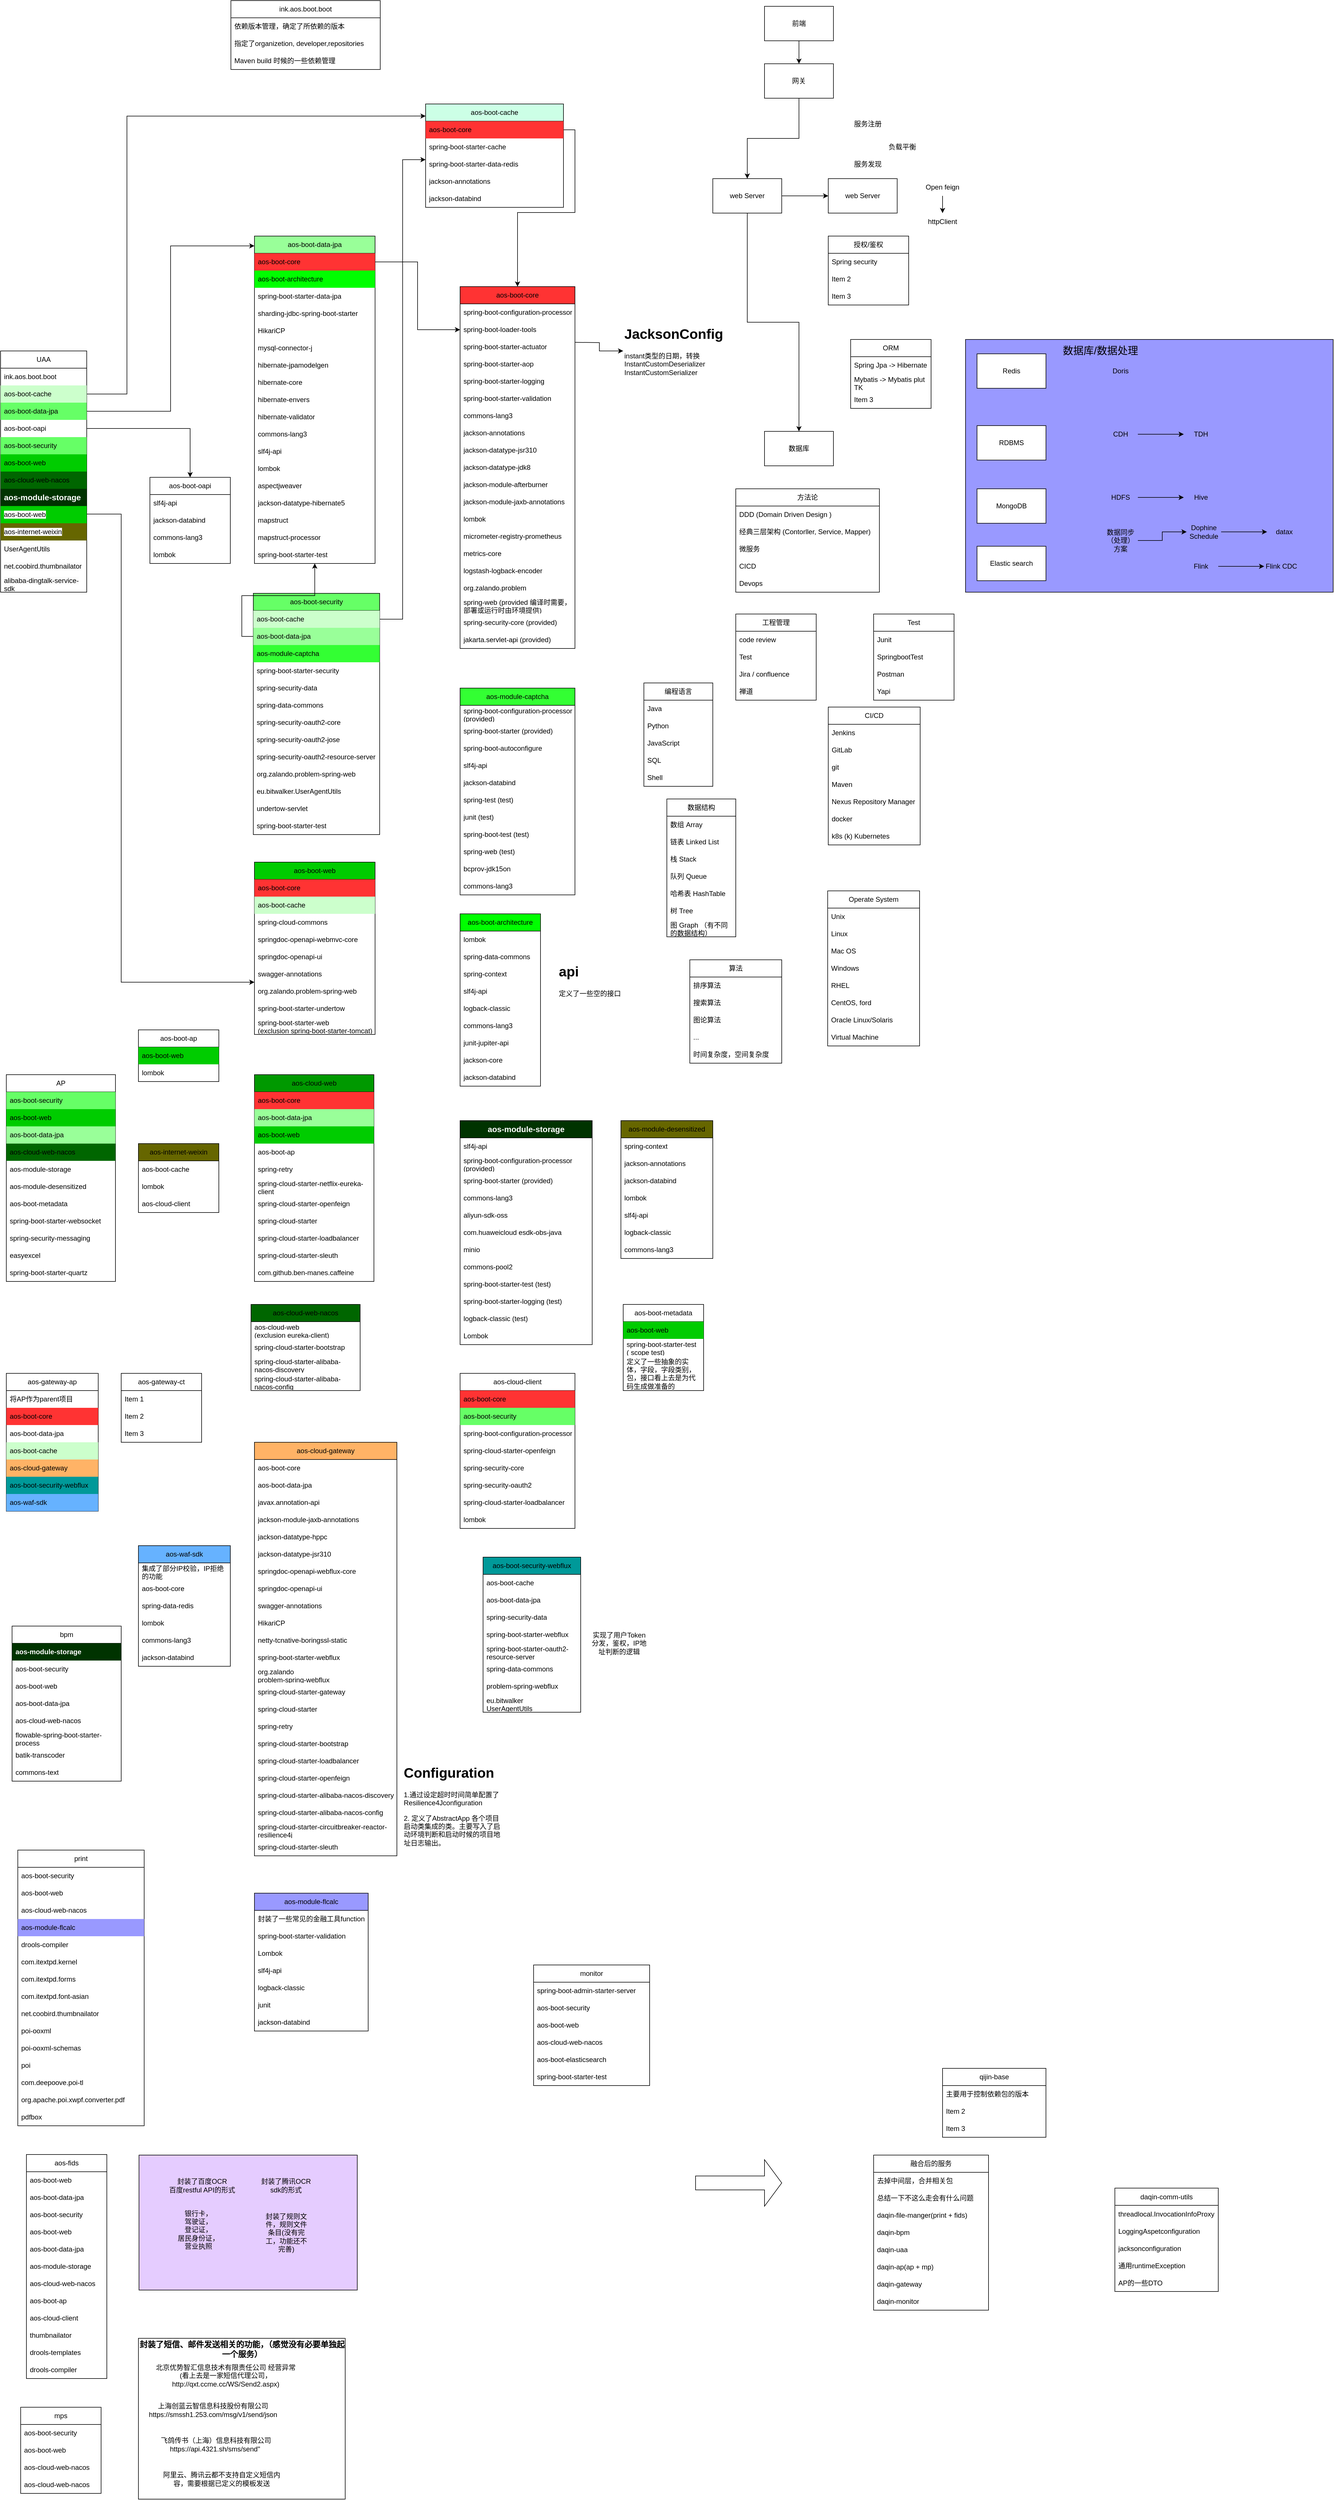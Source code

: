 <mxfile version="24.8.3">
  <diagram name="Page-1" id="LvqBapiOOyRpvTplxz8j">
    <mxGraphModel dx="1674" dy="746" grid="1" gridSize="10" guides="1" tooltips="1" connect="1" arrows="1" fold="1" page="1" pageScale="1" pageWidth="850" pageHeight="1100" math="0" shadow="0">
      <root>
        <mxCell id="0" />
        <mxCell id="1" parent="0" />
        <mxCell id="3YtQmDQp1gvQp4LWIMhx-93" value="" style="rounded=0;whiteSpace=wrap;html=1;fillColor=#9999FF;" parent="1" vertex="1">
          <mxGeometry x="1680" y="600" width="640" height="440" as="geometry" />
        </mxCell>
        <mxCell id="b7P30IfrVCX7rS16mCDl-17" value="" style="rounded=0;whiteSpace=wrap;html=1;fillColor=#E5CCFF;" parent="1" vertex="1">
          <mxGeometry x="241" y="3761" width="380" height="235" as="geometry" />
        </mxCell>
        <mxCell id="msZy4VPRfTfWuvWsuMTi-1" value="UAA" style="swimlane;fontStyle=0;childLayout=stackLayout;horizontal=1;startSize=30;horizontalStack=0;resizeParent=1;resizeParentMax=0;resizeLast=0;collapsible=1;marginBottom=0;whiteSpace=wrap;html=1;" parent="1" vertex="1">
          <mxGeometry y="620" width="150" height="420" as="geometry" />
        </mxCell>
        <mxCell id="msZy4VPRfTfWuvWsuMTi-2" value="ink.aos.boot.boot" style="text;strokeColor=none;fillColor=none;align=left;verticalAlign=middle;spacingLeft=4;spacingRight=4;overflow=hidden;points=[[0,0.5],[1,0.5]];portConstraint=eastwest;rotatable=0;whiteSpace=wrap;html=1;" parent="msZy4VPRfTfWuvWsuMTi-1" vertex="1">
          <mxGeometry y="30" width="150" height="30" as="geometry" />
        </mxCell>
        <mxCell id="msZy4VPRfTfWuvWsuMTi-3" value="aos-boot-cache" style="text;strokeColor=none;fillColor=#CCFFCC;align=left;verticalAlign=middle;spacingLeft=4;spacingRight=4;overflow=hidden;points=[[0,0.5],[1,0.5]];portConstraint=eastwest;rotatable=0;whiteSpace=wrap;html=1;" parent="msZy4VPRfTfWuvWsuMTi-1" vertex="1">
          <mxGeometry y="60" width="150" height="30" as="geometry" />
        </mxCell>
        <mxCell id="msZy4VPRfTfWuvWsuMTi-4" value="aos-boot-data-jpa" style="text;strokeColor=none;fillColor=#66FF66;align=left;verticalAlign=middle;spacingLeft=4;spacingRight=4;overflow=hidden;points=[[0,0.5],[1,0.5]];portConstraint=eastwest;rotatable=0;whiteSpace=wrap;html=1;" parent="msZy4VPRfTfWuvWsuMTi-1" vertex="1">
          <mxGeometry y="90" width="150" height="30" as="geometry" />
        </mxCell>
        <mxCell id="msZy4VPRfTfWuvWsuMTi-11" value="aos-boot-oapi" style="text;strokeColor=none;fillColor=none;align=left;verticalAlign=middle;spacingLeft=4;spacingRight=4;overflow=hidden;points=[[0,0.5],[1,0.5]];portConstraint=eastwest;rotatable=0;whiteSpace=wrap;html=1;" parent="msZy4VPRfTfWuvWsuMTi-1" vertex="1">
          <mxGeometry y="120" width="150" height="30" as="geometry" />
        </mxCell>
        <mxCell id="msZy4VPRfTfWuvWsuMTi-139" value="aos-boot-security" style="text;strokeColor=none;fillColor=#66FF66;align=left;verticalAlign=middle;spacingLeft=4;spacingRight=4;overflow=hidden;points=[[0,0.5],[1,0.5]];portConstraint=eastwest;rotatable=0;whiteSpace=wrap;html=1;" parent="msZy4VPRfTfWuvWsuMTi-1" vertex="1">
          <mxGeometry y="150" width="150" height="30" as="geometry" />
        </mxCell>
        <mxCell id="msZy4VPRfTfWuvWsuMTi-140" value="aos-boot-web" style="text;strokeColor=none;fillColor=#00CC00;align=left;verticalAlign=middle;spacingLeft=4;spacingRight=4;overflow=hidden;points=[[0,0.5],[1,0.5]];portConstraint=eastwest;rotatable=0;whiteSpace=wrap;html=1;" parent="msZy4VPRfTfWuvWsuMTi-1" vertex="1">
          <mxGeometry y="180" width="150" height="30" as="geometry" />
        </mxCell>
        <mxCell id="msZy4VPRfTfWuvWsuMTi-142" value="aos-cloud-web-nacos" style="text;strokeColor=none;fillColor=#006600;align=left;verticalAlign=middle;spacingLeft=4;spacingRight=4;overflow=hidden;points=[[0,0.5],[1,0.5]];portConstraint=eastwest;rotatable=0;whiteSpace=wrap;html=1;" parent="msZy4VPRfTfWuvWsuMTi-1" vertex="1">
          <mxGeometry y="210" width="150" height="30" as="geometry" />
        </mxCell>
        <mxCell id="msZy4VPRfTfWuvWsuMTi-141" value="&lt;font color=&quot;#ffffff&quot; style=&quot;font-size: 14px;&quot;&gt;&lt;b&gt;aos-module-storage&lt;/b&gt;&lt;/font&gt;" style="text;strokeColor=none;fillColor=#003300;align=left;verticalAlign=middle;spacingLeft=4;spacingRight=4;overflow=hidden;points=[[0,0.5],[1,0.5]];portConstraint=eastwest;rotatable=0;whiteSpace=wrap;html=1;" parent="msZy4VPRfTfWuvWsuMTi-1" vertex="1">
          <mxGeometry y="240" width="150" height="30" as="geometry" />
        </mxCell>
        <mxCell id="msZy4VPRfTfWuvWsuMTi-136" value="&lt;span style=&quot;color: rgb(0, 0, 0); font-family: Helvetica; font-size: 12px; font-style: normal; font-variant-ligatures: normal; font-variant-caps: normal; font-weight: 400; letter-spacing: normal; orphans: 2; text-align: center; text-indent: 0px; text-transform: none; widows: 2; word-spacing: 0px; -webkit-text-stroke-width: 0px; white-space: normal; background-color: rgb(251, 251, 251); text-decoration-thickness: initial; text-decoration-style: initial; text-decoration-color: initial; display: inline !important; float: none;&quot;&gt;aos-boot-web&lt;/span&gt;" style="text;strokeColor=none;fillColor=#00CC00;align=left;verticalAlign=middle;spacingLeft=4;spacingRight=4;overflow=hidden;points=[[0,0.5],[1,0.5]];portConstraint=eastwest;rotatable=0;whiteSpace=wrap;html=1;" parent="msZy4VPRfTfWuvWsuMTi-1" vertex="1">
          <mxGeometry y="270" width="150" height="30" as="geometry" />
        </mxCell>
        <mxCell id="msZy4VPRfTfWuvWsuMTi-147" value="&lt;span style=&quot;color: rgb(0, 0, 0); font-family: Helvetica; font-size: 12px; font-style: normal; font-variant-ligatures: normal; font-variant-caps: normal; font-weight: 400; letter-spacing: normal; orphans: 2; text-align: center; text-indent: 0px; text-transform: none; widows: 2; word-spacing: 0px; -webkit-text-stroke-width: 0px; white-space: normal; background-color: rgb(251, 251, 251); text-decoration-thickness: initial; text-decoration-style: initial; text-decoration-color: initial; display: inline !important; float: none;&quot;&gt;aos-internet-weixin&lt;/span&gt;" style="text;strokeColor=none;fillColor=#666600;align=left;verticalAlign=middle;spacingLeft=4;spacingRight=4;overflow=hidden;points=[[0,0.5],[1,0.5]];portConstraint=eastwest;rotatable=0;whiteSpace=wrap;html=1;" parent="msZy4VPRfTfWuvWsuMTi-1" vertex="1">
          <mxGeometry y="300" width="150" height="30" as="geometry" />
        </mxCell>
        <mxCell id="msZy4VPRfTfWuvWsuMTi-149" value="&lt;span style=&quot;color: rgb(0, 0, 0); font-family: Helvetica; font-size: 12px; font-style: normal; font-variant-ligatures: normal; font-variant-caps: normal; font-weight: 400; letter-spacing: normal; orphans: 2; text-align: center; text-indent: 0px; text-transform: none; widows: 2; word-spacing: 0px; -webkit-text-stroke-width: 0px; white-space: normal; background-color: rgb(251, 251, 251); text-decoration-thickness: initial; text-decoration-style: initial; text-decoration-color: initial; display: inline !important; float: none;&quot;&gt;UserAgentUtils&lt;/span&gt;" style="text;strokeColor=none;fillColor=none;align=left;verticalAlign=middle;spacingLeft=4;spacingRight=4;overflow=hidden;points=[[0,0.5],[1,0.5]];portConstraint=eastwest;rotatable=0;whiteSpace=wrap;html=1;" parent="msZy4VPRfTfWuvWsuMTi-1" vertex="1">
          <mxGeometry y="330" width="150" height="30" as="geometry" />
        </mxCell>
        <mxCell id="msZy4VPRfTfWuvWsuMTi-150" value="&lt;span style=&quot;color: rgb(0, 0, 0); font-family: Helvetica; font-size: 12px; font-style: normal; font-variant-ligatures: normal; font-variant-caps: normal; font-weight: 400; letter-spacing: normal; orphans: 2; text-align: center; text-indent: 0px; text-transform: none; widows: 2; word-spacing: 0px; -webkit-text-stroke-width: 0px; white-space: normal; background-color: rgb(251, 251, 251); text-decoration-thickness: initial; text-decoration-style: initial; text-decoration-color: initial; display: inline !important; float: none;&quot;&gt;net.coobird.thumbnailator&lt;/span&gt;" style="text;strokeColor=none;fillColor=none;align=left;verticalAlign=middle;spacingLeft=4;spacingRight=4;overflow=hidden;points=[[0,0.5],[1,0.5]];portConstraint=eastwest;rotatable=0;whiteSpace=wrap;html=1;" parent="msZy4VPRfTfWuvWsuMTi-1" vertex="1">
          <mxGeometry y="360" width="150" height="30" as="geometry" />
        </mxCell>
        <mxCell id="msZy4VPRfTfWuvWsuMTi-151" value="&lt;span style=&quot;color: rgb(0, 0, 0); font-family: Helvetica; font-size: 12px; font-style: normal; font-variant-ligatures: normal; font-variant-caps: normal; font-weight: 400; letter-spacing: normal; orphans: 2; text-align: center; text-indent: 0px; text-transform: none; widows: 2; word-spacing: 0px; -webkit-text-stroke-width: 0px; white-space: normal; background-color: rgb(251, 251, 251); text-decoration-thickness: initial; text-decoration-style: initial; text-decoration-color: initial; display: inline !important; float: none;&quot;&gt;alibaba-dingtalk-service-sdk&lt;/span&gt;" style="text;strokeColor=none;fillColor=none;align=left;verticalAlign=middle;spacingLeft=4;spacingRight=4;overflow=hidden;points=[[0,0.5],[1,0.5]];portConstraint=eastwest;rotatable=0;whiteSpace=wrap;html=1;" parent="msZy4VPRfTfWuvWsuMTi-1" vertex="1">
          <mxGeometry y="390" width="150" height="30" as="geometry" />
        </mxCell>
        <mxCell id="msZy4VPRfTfWuvWsuMTi-7" value="&lt;span style=&quot;text-align: left;&quot;&gt;ink.aos.boot.boot&lt;/span&gt;" style="swimlane;fontStyle=0;childLayout=stackLayout;horizontal=1;startSize=30;horizontalStack=0;resizeParent=1;resizeParentMax=0;resizeLast=0;collapsible=1;marginBottom=0;whiteSpace=wrap;html=1;" parent="1" vertex="1">
          <mxGeometry x="401" y="10" width="260" height="120" as="geometry" />
        </mxCell>
        <mxCell id="msZy4VPRfTfWuvWsuMTi-8" value="依赖版本管理，确定了所依赖的版本" style="text;strokeColor=none;fillColor=none;align=left;verticalAlign=middle;spacingLeft=4;spacingRight=4;overflow=hidden;points=[[0,0.5],[1,0.5]];portConstraint=eastwest;rotatable=0;whiteSpace=wrap;html=1;" parent="msZy4VPRfTfWuvWsuMTi-7" vertex="1">
          <mxGeometry y="30" width="260" height="30" as="geometry" />
        </mxCell>
        <mxCell id="msZy4VPRfTfWuvWsuMTi-9" value="指定了organizetion, developer,repositories" style="text;strokeColor=none;fillColor=none;align=left;verticalAlign=middle;spacingLeft=4;spacingRight=4;overflow=hidden;points=[[0,0.5],[1,0.5]];portConstraint=eastwest;rotatable=0;whiteSpace=wrap;html=1;" parent="msZy4VPRfTfWuvWsuMTi-7" vertex="1">
          <mxGeometry y="60" width="260" height="30" as="geometry" />
        </mxCell>
        <mxCell id="msZy4VPRfTfWuvWsuMTi-10" value="Maven build 时候的一些依赖管理" style="text;strokeColor=none;fillColor=none;align=left;verticalAlign=middle;spacingLeft=4;spacingRight=4;overflow=hidden;points=[[0,0.5],[1,0.5]];portConstraint=eastwest;rotatable=0;whiteSpace=wrap;html=1;" parent="msZy4VPRfTfWuvWsuMTi-7" vertex="1">
          <mxGeometry y="90" width="260" height="30" as="geometry" />
        </mxCell>
        <mxCell id="msZy4VPRfTfWuvWsuMTi-12" value="&lt;span style=&quot;text-align: left;&quot;&gt;aos-boot-cache&lt;/span&gt;" style="swimlane;fontStyle=0;childLayout=stackLayout;horizontal=1;startSize=30;horizontalStack=0;resizeParent=1;resizeParentMax=0;resizeLast=0;collapsible=1;marginBottom=0;whiteSpace=wrap;html=1;fillColor=#CCFFE6;" parent="1" vertex="1">
          <mxGeometry x="740" y="190" width="240" height="180" as="geometry" />
        </mxCell>
        <mxCell id="msZy4VPRfTfWuvWsuMTi-13" value="aos-boot-core" style="text;strokeColor=none;fillColor=#FF3333;align=left;verticalAlign=middle;spacingLeft=4;spacingRight=4;overflow=hidden;points=[[0,0.5],[1,0.5]];portConstraint=eastwest;rotatable=0;whiteSpace=wrap;html=1;" parent="msZy4VPRfTfWuvWsuMTi-12" vertex="1">
          <mxGeometry y="30" width="240" height="30" as="geometry" />
        </mxCell>
        <mxCell id="msZy4VPRfTfWuvWsuMTi-14" value="spring-boot-starter-cache" style="text;strokeColor=none;fillColor=none;align=left;verticalAlign=middle;spacingLeft=4;spacingRight=4;overflow=hidden;points=[[0,0.5],[1,0.5]];portConstraint=eastwest;rotatable=0;whiteSpace=wrap;html=1;" parent="msZy4VPRfTfWuvWsuMTi-12" vertex="1">
          <mxGeometry y="60" width="240" height="30" as="geometry" />
        </mxCell>
        <mxCell id="msZy4VPRfTfWuvWsuMTi-15" value="spring-boot-starter-data-redis" style="text;strokeColor=none;fillColor=none;align=left;verticalAlign=middle;spacingLeft=4;spacingRight=4;overflow=hidden;points=[[0,0.5],[1,0.5]];portConstraint=eastwest;rotatable=0;whiteSpace=wrap;html=1;" parent="msZy4VPRfTfWuvWsuMTi-12" vertex="1">
          <mxGeometry y="90" width="240" height="30" as="geometry" />
        </mxCell>
        <mxCell id="msZy4VPRfTfWuvWsuMTi-16" value="jackson-annotations" style="text;strokeColor=none;fillColor=none;align=left;verticalAlign=middle;spacingLeft=4;spacingRight=4;overflow=hidden;points=[[0,0.5],[1,0.5]];portConstraint=eastwest;rotatable=0;whiteSpace=wrap;html=1;" parent="msZy4VPRfTfWuvWsuMTi-12" vertex="1">
          <mxGeometry y="120" width="240" height="30" as="geometry" />
        </mxCell>
        <mxCell id="msZy4VPRfTfWuvWsuMTi-17" value="jackson-databind" style="text;strokeColor=none;fillColor=none;align=left;verticalAlign=middle;spacingLeft=4;spacingRight=4;overflow=hidden;points=[[0,0.5],[1,0.5]];portConstraint=eastwest;rotatable=0;whiteSpace=wrap;html=1;" parent="msZy4VPRfTfWuvWsuMTi-12" vertex="1">
          <mxGeometry y="150" width="240" height="30" as="geometry" />
        </mxCell>
        <mxCell id="msZy4VPRfTfWuvWsuMTi-20" value="aos-boot-data-jpa" style="swimlane;fontStyle=0;childLayout=stackLayout;horizontal=1;startSize=30;horizontalStack=0;resizeParent=1;resizeParentMax=0;resizeLast=0;collapsible=1;marginBottom=0;whiteSpace=wrap;html=1;fillColor=#99FF99;" parent="1" vertex="1">
          <mxGeometry x="442" y="420" width="210" height="570" as="geometry" />
        </mxCell>
        <mxCell id="msZy4VPRfTfWuvWsuMTi-21" value="aos-boot-core" style="text;strokeColor=none;fillColor=#FF3333;align=left;verticalAlign=middle;spacingLeft=4;spacingRight=4;overflow=hidden;points=[[0,0.5],[1,0.5]];portConstraint=eastwest;rotatable=0;whiteSpace=wrap;html=1;" parent="msZy4VPRfTfWuvWsuMTi-20" vertex="1">
          <mxGeometry y="30" width="210" height="30" as="geometry" />
        </mxCell>
        <mxCell id="msZy4VPRfTfWuvWsuMTi-22" value="aos-boot-architecture" style="text;strokeColor=none;fillColor=#00FF00;align=left;verticalAlign=middle;spacingLeft=4;spacingRight=4;overflow=hidden;points=[[0,0.5],[1,0.5]];portConstraint=eastwest;rotatable=0;whiteSpace=wrap;html=1;" parent="msZy4VPRfTfWuvWsuMTi-20" vertex="1">
          <mxGeometry y="60" width="210" height="30" as="geometry" />
        </mxCell>
        <mxCell id="msZy4VPRfTfWuvWsuMTi-23" value="spring-boot-starter-data-jpa" style="text;strokeColor=none;fillColor=none;align=left;verticalAlign=middle;spacingLeft=4;spacingRight=4;overflow=hidden;points=[[0,0.5],[1,0.5]];portConstraint=eastwest;rotatable=0;whiteSpace=wrap;html=1;" parent="msZy4VPRfTfWuvWsuMTi-20" vertex="1">
          <mxGeometry y="90" width="210" height="30" as="geometry" />
        </mxCell>
        <mxCell id="msZy4VPRfTfWuvWsuMTi-24" value="sharding-jdbc-spring-boot-starter" style="text;strokeColor=none;fillColor=none;align=left;verticalAlign=middle;spacingLeft=4;spacingRight=4;overflow=hidden;points=[[0,0.5],[1,0.5]];portConstraint=eastwest;rotatable=0;whiteSpace=wrap;html=1;" parent="msZy4VPRfTfWuvWsuMTi-20" vertex="1">
          <mxGeometry y="120" width="210" height="30" as="geometry" />
        </mxCell>
        <mxCell id="msZy4VPRfTfWuvWsuMTi-25" value="HikariCP" style="text;strokeColor=none;fillColor=none;align=left;verticalAlign=middle;spacingLeft=4;spacingRight=4;overflow=hidden;points=[[0,0.5],[1,0.5]];portConstraint=eastwest;rotatable=0;whiteSpace=wrap;html=1;" parent="msZy4VPRfTfWuvWsuMTi-20" vertex="1">
          <mxGeometry y="150" width="210" height="30" as="geometry" />
        </mxCell>
        <mxCell id="msZy4VPRfTfWuvWsuMTi-26" value="mysql-connector-j" style="text;strokeColor=none;fillColor=none;align=left;verticalAlign=middle;spacingLeft=4;spacingRight=4;overflow=hidden;points=[[0,0.5],[1,0.5]];portConstraint=eastwest;rotatable=0;whiteSpace=wrap;html=1;" parent="msZy4VPRfTfWuvWsuMTi-20" vertex="1">
          <mxGeometry y="180" width="210" height="30" as="geometry" />
        </mxCell>
        <mxCell id="msZy4VPRfTfWuvWsuMTi-27" value="hibernate-jpamodelgen" style="text;strokeColor=none;fillColor=none;align=left;verticalAlign=middle;spacingLeft=4;spacingRight=4;overflow=hidden;points=[[0,0.5],[1,0.5]];portConstraint=eastwest;rotatable=0;whiteSpace=wrap;html=1;" parent="msZy4VPRfTfWuvWsuMTi-20" vertex="1">
          <mxGeometry y="210" width="210" height="30" as="geometry" />
        </mxCell>
        <mxCell id="msZy4VPRfTfWuvWsuMTi-28" value="hibernate-core" style="text;strokeColor=none;fillColor=none;align=left;verticalAlign=middle;spacingLeft=4;spacingRight=4;overflow=hidden;points=[[0,0.5],[1,0.5]];portConstraint=eastwest;rotatable=0;whiteSpace=wrap;html=1;" parent="msZy4VPRfTfWuvWsuMTi-20" vertex="1">
          <mxGeometry y="240" width="210" height="30" as="geometry" />
        </mxCell>
        <mxCell id="msZy4VPRfTfWuvWsuMTi-29" value="hibernate-envers" style="text;strokeColor=none;fillColor=none;align=left;verticalAlign=middle;spacingLeft=4;spacingRight=4;overflow=hidden;points=[[0,0.5],[1,0.5]];portConstraint=eastwest;rotatable=0;whiteSpace=wrap;html=1;" parent="msZy4VPRfTfWuvWsuMTi-20" vertex="1">
          <mxGeometry y="270" width="210" height="30" as="geometry" />
        </mxCell>
        <mxCell id="msZy4VPRfTfWuvWsuMTi-30" value="hibernate-validator" style="text;strokeColor=none;fillColor=none;align=left;verticalAlign=middle;spacingLeft=4;spacingRight=4;overflow=hidden;points=[[0,0.5],[1,0.5]];portConstraint=eastwest;rotatable=0;whiteSpace=wrap;html=1;" parent="msZy4VPRfTfWuvWsuMTi-20" vertex="1">
          <mxGeometry y="300" width="210" height="30" as="geometry" />
        </mxCell>
        <mxCell id="msZy4VPRfTfWuvWsuMTi-31" value="commons-lang3" style="text;strokeColor=none;fillColor=none;align=left;verticalAlign=middle;spacingLeft=4;spacingRight=4;overflow=hidden;points=[[0,0.5],[1,0.5]];portConstraint=eastwest;rotatable=0;whiteSpace=wrap;html=1;" parent="msZy4VPRfTfWuvWsuMTi-20" vertex="1">
          <mxGeometry y="330" width="210" height="30" as="geometry" />
        </mxCell>
        <mxCell id="msZy4VPRfTfWuvWsuMTi-32" value="slf4j-api" style="text;strokeColor=none;fillColor=none;align=left;verticalAlign=middle;spacingLeft=4;spacingRight=4;overflow=hidden;points=[[0,0.5],[1,0.5]];portConstraint=eastwest;rotatable=0;whiteSpace=wrap;html=1;" parent="msZy4VPRfTfWuvWsuMTi-20" vertex="1">
          <mxGeometry y="360" width="210" height="30" as="geometry" />
        </mxCell>
        <mxCell id="msZy4VPRfTfWuvWsuMTi-33" value="lombok" style="text;strokeColor=none;fillColor=none;align=left;verticalAlign=middle;spacingLeft=4;spacingRight=4;overflow=hidden;points=[[0,0.5],[1,0.5]];portConstraint=eastwest;rotatable=0;whiteSpace=wrap;html=1;" parent="msZy4VPRfTfWuvWsuMTi-20" vertex="1">
          <mxGeometry y="390" width="210" height="30" as="geometry" />
        </mxCell>
        <mxCell id="msZy4VPRfTfWuvWsuMTi-34" value="aspectjweaver" style="text;strokeColor=none;fillColor=none;align=left;verticalAlign=middle;spacingLeft=4;spacingRight=4;overflow=hidden;points=[[0,0.5],[1,0.5]];portConstraint=eastwest;rotatable=0;whiteSpace=wrap;html=1;" parent="msZy4VPRfTfWuvWsuMTi-20" vertex="1">
          <mxGeometry y="420" width="210" height="30" as="geometry" />
        </mxCell>
        <mxCell id="msZy4VPRfTfWuvWsuMTi-35" value="jackson-datatype-hibernate5" style="text;strokeColor=none;fillColor=none;align=left;verticalAlign=middle;spacingLeft=4;spacingRight=4;overflow=hidden;points=[[0,0.5],[1,0.5]];portConstraint=eastwest;rotatable=0;whiteSpace=wrap;html=1;" parent="msZy4VPRfTfWuvWsuMTi-20" vertex="1">
          <mxGeometry y="450" width="210" height="30" as="geometry" />
        </mxCell>
        <mxCell id="msZy4VPRfTfWuvWsuMTi-36" value="mapstruct" style="text;strokeColor=none;fillColor=none;align=left;verticalAlign=middle;spacingLeft=4;spacingRight=4;overflow=hidden;points=[[0,0.5],[1,0.5]];portConstraint=eastwest;rotatable=0;whiteSpace=wrap;html=1;" parent="msZy4VPRfTfWuvWsuMTi-20" vertex="1">
          <mxGeometry y="480" width="210" height="30" as="geometry" />
        </mxCell>
        <mxCell id="msZy4VPRfTfWuvWsuMTi-37" value="mapstruct-processor" style="text;strokeColor=none;fillColor=none;align=left;verticalAlign=middle;spacingLeft=4;spacingRight=4;overflow=hidden;points=[[0,0.5],[1,0.5]];portConstraint=eastwest;rotatable=0;whiteSpace=wrap;html=1;" parent="msZy4VPRfTfWuvWsuMTi-20" vertex="1">
          <mxGeometry y="510" width="210" height="30" as="geometry" />
        </mxCell>
        <mxCell id="msZy4VPRfTfWuvWsuMTi-38" value="spring-boot-starter-test" style="text;strokeColor=none;fillColor=none;align=left;verticalAlign=middle;spacingLeft=4;spacingRight=4;overflow=hidden;points=[[0,0.5],[1,0.5]];portConstraint=eastwest;rotatable=0;whiteSpace=wrap;html=1;" parent="msZy4VPRfTfWuvWsuMTi-20" vertex="1">
          <mxGeometry y="540" width="210" height="30" as="geometry" />
        </mxCell>
        <mxCell id="msZy4VPRfTfWuvWsuMTi-39" style="edgeStyle=orthogonalEdgeStyle;rounded=0;orthogonalLoop=1;jettySize=auto;html=1;entryX=0;entryY=0.03;entryDx=0;entryDy=0;entryPerimeter=0;" parent="1" source="msZy4VPRfTfWuvWsuMTi-4" target="msZy4VPRfTfWuvWsuMTi-20" edge="1">
          <mxGeometry relative="1" as="geometry" />
        </mxCell>
        <mxCell id="msZy4VPRfTfWuvWsuMTi-40" value="aos-boot-core" style="swimlane;fontStyle=0;childLayout=stackLayout;horizontal=1;startSize=30;horizontalStack=0;resizeParent=1;resizeParentMax=0;resizeLast=0;collapsible=1;marginBottom=0;whiteSpace=wrap;html=1;fillColor=#FF3333;" parent="1" vertex="1">
          <mxGeometry x="800" y="508" width="200" height="630" as="geometry" />
        </mxCell>
        <mxCell id="msZy4VPRfTfWuvWsuMTi-41" value="spring-boot-configuration-processor" style="text;strokeColor=none;fillColor=none;align=left;verticalAlign=middle;spacingLeft=4;spacingRight=4;overflow=hidden;points=[[0,0.5],[1,0.5]];portConstraint=eastwest;rotatable=0;whiteSpace=wrap;html=1;" parent="msZy4VPRfTfWuvWsuMTi-40" vertex="1">
          <mxGeometry y="30" width="200" height="30" as="geometry" />
        </mxCell>
        <mxCell id="msZy4VPRfTfWuvWsuMTi-42" value="spring-boot-loader-tools" style="text;strokeColor=none;fillColor=none;align=left;verticalAlign=middle;spacingLeft=4;spacingRight=4;overflow=hidden;points=[[0,0.5],[1,0.5]];portConstraint=eastwest;rotatable=0;whiteSpace=wrap;html=1;" parent="msZy4VPRfTfWuvWsuMTi-40" vertex="1">
          <mxGeometry y="60" width="200" height="30" as="geometry" />
        </mxCell>
        <mxCell id="msZy4VPRfTfWuvWsuMTi-43" value="spring-boot-starter-actuator" style="text;strokeColor=none;fillColor=none;align=left;verticalAlign=middle;spacingLeft=4;spacingRight=4;overflow=hidden;points=[[0,0.5],[1,0.5]];portConstraint=eastwest;rotatable=0;whiteSpace=wrap;html=1;" parent="msZy4VPRfTfWuvWsuMTi-40" vertex="1">
          <mxGeometry y="90" width="200" height="30" as="geometry" />
        </mxCell>
        <mxCell id="msZy4VPRfTfWuvWsuMTi-46" value="spring-boot-starter-aop" style="text;strokeColor=none;fillColor=none;align=left;verticalAlign=middle;spacingLeft=4;spacingRight=4;overflow=hidden;points=[[0,0.5],[1,0.5]];portConstraint=eastwest;rotatable=0;whiteSpace=wrap;html=1;" parent="msZy4VPRfTfWuvWsuMTi-40" vertex="1">
          <mxGeometry y="120" width="200" height="30" as="geometry" />
        </mxCell>
        <mxCell id="msZy4VPRfTfWuvWsuMTi-47" value="spring-boot-starter-logging" style="text;strokeColor=none;fillColor=none;align=left;verticalAlign=middle;spacingLeft=4;spacingRight=4;overflow=hidden;points=[[0,0.5],[1,0.5]];portConstraint=eastwest;rotatable=0;whiteSpace=wrap;html=1;" parent="msZy4VPRfTfWuvWsuMTi-40" vertex="1">
          <mxGeometry y="150" width="200" height="30" as="geometry" />
        </mxCell>
        <mxCell id="msZy4VPRfTfWuvWsuMTi-48" value="spring-boot-starter-validation" style="text;strokeColor=none;fillColor=none;align=left;verticalAlign=middle;spacingLeft=4;spacingRight=4;overflow=hidden;points=[[0,0.5],[1,0.5]];portConstraint=eastwest;rotatable=0;whiteSpace=wrap;html=1;" parent="msZy4VPRfTfWuvWsuMTi-40" vertex="1">
          <mxGeometry y="180" width="200" height="30" as="geometry" />
        </mxCell>
        <mxCell id="msZy4VPRfTfWuvWsuMTi-49" value="commons-lang3" style="text;strokeColor=none;fillColor=none;align=left;verticalAlign=middle;spacingLeft=4;spacingRight=4;overflow=hidden;points=[[0,0.5],[1,0.5]];portConstraint=eastwest;rotatable=0;whiteSpace=wrap;html=1;" parent="msZy4VPRfTfWuvWsuMTi-40" vertex="1">
          <mxGeometry y="210" width="200" height="30" as="geometry" />
        </mxCell>
        <mxCell id="msZy4VPRfTfWuvWsuMTi-50" value="jackson-annotations" style="text;strokeColor=none;fillColor=none;align=left;verticalAlign=middle;spacingLeft=4;spacingRight=4;overflow=hidden;points=[[0,0.5],[1,0.5]];portConstraint=eastwest;rotatable=0;whiteSpace=wrap;html=1;" parent="msZy4VPRfTfWuvWsuMTi-40" vertex="1">
          <mxGeometry y="240" width="200" height="30" as="geometry" />
        </mxCell>
        <mxCell id="msZy4VPRfTfWuvWsuMTi-51" value="jackson-datatype-jsr310" style="text;strokeColor=none;fillColor=none;align=left;verticalAlign=middle;spacingLeft=4;spacingRight=4;overflow=hidden;points=[[0,0.5],[1,0.5]];portConstraint=eastwest;rotatable=0;whiteSpace=wrap;html=1;" parent="msZy4VPRfTfWuvWsuMTi-40" vertex="1">
          <mxGeometry y="270" width="200" height="30" as="geometry" />
        </mxCell>
        <mxCell id="msZy4VPRfTfWuvWsuMTi-52" value="jackson-datatype-jdk8" style="text;strokeColor=none;fillColor=none;align=left;verticalAlign=middle;spacingLeft=4;spacingRight=4;overflow=hidden;points=[[0,0.5],[1,0.5]];portConstraint=eastwest;rotatable=0;whiteSpace=wrap;html=1;" parent="msZy4VPRfTfWuvWsuMTi-40" vertex="1">
          <mxGeometry y="300" width="200" height="30" as="geometry" />
        </mxCell>
        <mxCell id="msZy4VPRfTfWuvWsuMTi-54" value="jackson-module-afterburner" style="text;strokeColor=none;fillColor=none;align=left;verticalAlign=middle;spacingLeft=4;spacingRight=4;overflow=hidden;points=[[0,0.5],[1,0.5]];portConstraint=eastwest;rotatable=0;whiteSpace=wrap;html=1;" parent="msZy4VPRfTfWuvWsuMTi-40" vertex="1">
          <mxGeometry y="330" width="200" height="30" as="geometry" />
        </mxCell>
        <mxCell id="msZy4VPRfTfWuvWsuMTi-53" value="jackson-module-jaxb-annotations" style="text;strokeColor=none;fillColor=none;align=left;verticalAlign=middle;spacingLeft=4;spacingRight=4;overflow=hidden;points=[[0,0.5],[1,0.5]];portConstraint=eastwest;rotatable=0;whiteSpace=wrap;html=1;" parent="msZy4VPRfTfWuvWsuMTi-40" vertex="1">
          <mxGeometry y="360" width="200" height="30" as="geometry" />
        </mxCell>
        <mxCell id="msZy4VPRfTfWuvWsuMTi-55" value="lombok" style="text;strokeColor=none;fillColor=none;align=left;verticalAlign=middle;spacingLeft=4;spacingRight=4;overflow=hidden;points=[[0,0.5],[1,0.5]];portConstraint=eastwest;rotatable=0;whiteSpace=wrap;html=1;" parent="msZy4VPRfTfWuvWsuMTi-40" vertex="1">
          <mxGeometry y="390" width="200" height="30" as="geometry" />
        </mxCell>
        <mxCell id="msZy4VPRfTfWuvWsuMTi-56" value="micrometer-registry-prometheus" style="text;strokeColor=none;fillColor=none;align=left;verticalAlign=middle;spacingLeft=4;spacingRight=4;overflow=hidden;points=[[0,0.5],[1,0.5]];portConstraint=eastwest;rotatable=0;whiteSpace=wrap;html=1;" parent="msZy4VPRfTfWuvWsuMTi-40" vertex="1">
          <mxGeometry y="420" width="200" height="30" as="geometry" />
        </mxCell>
        <mxCell id="msZy4VPRfTfWuvWsuMTi-57" value="metrics-core" style="text;strokeColor=none;fillColor=none;align=left;verticalAlign=middle;spacingLeft=4;spacingRight=4;overflow=hidden;points=[[0,0.5],[1,0.5]];portConstraint=eastwest;rotatable=0;whiteSpace=wrap;html=1;" parent="msZy4VPRfTfWuvWsuMTi-40" vertex="1">
          <mxGeometry y="450" width="200" height="30" as="geometry" />
        </mxCell>
        <mxCell id="msZy4VPRfTfWuvWsuMTi-58" value="logstash-logback-encoder" style="text;strokeColor=none;fillColor=none;align=left;verticalAlign=middle;spacingLeft=4;spacingRight=4;overflow=hidden;points=[[0,0.5],[1,0.5]];portConstraint=eastwest;rotatable=0;whiteSpace=wrap;html=1;" parent="msZy4VPRfTfWuvWsuMTi-40" vertex="1">
          <mxGeometry y="480" width="200" height="30" as="geometry" />
        </mxCell>
        <mxCell id="msZy4VPRfTfWuvWsuMTi-59" value="org.zalando.problem" style="text;strokeColor=none;fillColor=none;align=left;verticalAlign=middle;spacingLeft=4;spacingRight=4;overflow=hidden;points=[[0,0.5],[1,0.5]];portConstraint=eastwest;rotatable=0;whiteSpace=wrap;html=1;" parent="msZy4VPRfTfWuvWsuMTi-40" vertex="1">
          <mxGeometry y="510" width="200" height="30" as="geometry" />
        </mxCell>
        <mxCell id="msZy4VPRfTfWuvWsuMTi-60" value="spring-web (provided 编译时需要，部署或运行时由环境提供)" style="text;strokeColor=none;fillColor=none;align=left;verticalAlign=middle;spacingLeft=4;spacingRight=4;overflow=hidden;points=[[0,0.5],[1,0.5]];portConstraint=eastwest;rotatable=0;whiteSpace=wrap;html=1;" parent="msZy4VPRfTfWuvWsuMTi-40" vertex="1">
          <mxGeometry y="540" width="200" height="30" as="geometry" />
        </mxCell>
        <mxCell id="msZy4VPRfTfWuvWsuMTi-61" value="spring-security-core (provided)" style="text;strokeColor=none;fillColor=none;align=left;verticalAlign=middle;spacingLeft=4;spacingRight=4;overflow=hidden;points=[[0,0.5],[1,0.5]];portConstraint=eastwest;rotatable=0;whiteSpace=wrap;html=1;" parent="msZy4VPRfTfWuvWsuMTi-40" vertex="1">
          <mxGeometry y="570" width="200" height="30" as="geometry" />
        </mxCell>
        <mxCell id="msZy4VPRfTfWuvWsuMTi-62" value="jakarta.servlet-api (provided)" style="text;strokeColor=none;fillColor=none;align=left;verticalAlign=middle;spacingLeft=4;spacingRight=4;overflow=hidden;points=[[0,0.5],[1,0.5]];portConstraint=eastwest;rotatable=0;whiteSpace=wrap;html=1;" parent="msZy4VPRfTfWuvWsuMTi-40" vertex="1">
          <mxGeometry y="600" width="200" height="30" as="geometry" />
        </mxCell>
        <mxCell id="msZy4VPRfTfWuvWsuMTi-44" style="edgeStyle=orthogonalEdgeStyle;rounded=0;orthogonalLoop=1;jettySize=auto;html=1;entryX=0.5;entryY=0;entryDx=0;entryDy=0;" parent="1" source="msZy4VPRfTfWuvWsuMTi-13" target="msZy4VPRfTfWuvWsuMTi-40" edge="1">
          <mxGeometry relative="1" as="geometry" />
        </mxCell>
        <mxCell id="msZy4VPRfTfWuvWsuMTi-45" style="edgeStyle=orthogonalEdgeStyle;rounded=0;orthogonalLoop=1;jettySize=auto;html=1;entryX=0;entryY=0.5;entryDx=0;entryDy=0;" parent="1" source="msZy4VPRfTfWuvWsuMTi-21" target="msZy4VPRfTfWuvWsuMTi-42" edge="1">
          <mxGeometry relative="1" as="geometry" />
        </mxCell>
        <mxCell id="msZy4VPRfTfWuvWsuMTi-63" value="&lt;h1 style=&quot;margin-top: 0px;&quot;&gt;JacksonConfig&lt;/h1&gt;&lt;p&gt;instant类型的日期，转换&lt;br&gt;InstantCustomDeserializer&lt;br&gt;InstantCustomSerializer&lt;/p&gt;" style="text;html=1;whiteSpace=wrap;overflow=hidden;rounded=0;" parent="1" vertex="1">
          <mxGeometry x="1084" y="570" width="180" height="100" as="geometry" />
        </mxCell>
        <mxCell id="msZy4VPRfTfWuvWsuMTi-65" style="edgeStyle=orthogonalEdgeStyle;rounded=0;orthogonalLoop=1;jettySize=auto;html=1;entryX=0;entryY=0.5;entryDx=0;entryDy=0;" parent="1" target="msZy4VPRfTfWuvWsuMTi-63" edge="1">
          <mxGeometry relative="1" as="geometry">
            <mxPoint x="1000" y="605" as="sourcePoint" />
            <mxPoint x="1083.96" y="604" as="targetPoint" />
          </mxGeometry>
        </mxCell>
        <mxCell id="msZy4VPRfTfWuvWsuMTi-66" value="aos-boot-oapi" style="swimlane;fontStyle=0;childLayout=stackLayout;horizontal=1;startSize=30;horizontalStack=0;resizeParent=1;resizeParentMax=0;resizeLast=0;collapsible=1;marginBottom=0;whiteSpace=wrap;html=1;" parent="1" vertex="1">
          <mxGeometry x="260" y="840" width="140" height="150" as="geometry" />
        </mxCell>
        <mxCell id="msZy4VPRfTfWuvWsuMTi-67" value="slf4j-api" style="text;strokeColor=none;fillColor=none;align=left;verticalAlign=middle;spacingLeft=4;spacingRight=4;overflow=hidden;points=[[0,0.5],[1,0.5]];portConstraint=eastwest;rotatable=0;whiteSpace=wrap;html=1;" parent="msZy4VPRfTfWuvWsuMTi-66" vertex="1">
          <mxGeometry y="30" width="140" height="30" as="geometry" />
        </mxCell>
        <mxCell id="msZy4VPRfTfWuvWsuMTi-68" value="jackson-databind" style="text;strokeColor=none;fillColor=none;align=left;verticalAlign=middle;spacingLeft=4;spacingRight=4;overflow=hidden;points=[[0,0.5],[1,0.5]];portConstraint=eastwest;rotatable=0;whiteSpace=wrap;html=1;" parent="msZy4VPRfTfWuvWsuMTi-66" vertex="1">
          <mxGeometry y="60" width="140" height="30" as="geometry" />
        </mxCell>
        <mxCell id="msZy4VPRfTfWuvWsuMTi-69" value="commons-lang3" style="text;strokeColor=none;fillColor=none;align=left;verticalAlign=middle;spacingLeft=4;spacingRight=4;overflow=hidden;points=[[0,0.5],[1,0.5]];portConstraint=eastwest;rotatable=0;whiteSpace=wrap;html=1;" parent="msZy4VPRfTfWuvWsuMTi-66" vertex="1">
          <mxGeometry y="90" width="140" height="30" as="geometry" />
        </mxCell>
        <mxCell id="msZy4VPRfTfWuvWsuMTi-70" value="lombok" style="text;strokeColor=none;fillColor=none;align=left;verticalAlign=middle;spacingLeft=4;spacingRight=4;overflow=hidden;points=[[0,0.5],[1,0.5]];portConstraint=eastwest;rotatable=0;whiteSpace=wrap;html=1;" parent="msZy4VPRfTfWuvWsuMTi-66" vertex="1">
          <mxGeometry y="120" width="140" height="30" as="geometry" />
        </mxCell>
        <mxCell id="msZy4VPRfTfWuvWsuMTi-78" style="edgeStyle=orthogonalEdgeStyle;rounded=0;orthogonalLoop=1;jettySize=auto;html=1;entryX=0;entryY=0.117;entryDx=0;entryDy=0;entryPerimeter=0;" parent="1" source="msZy4VPRfTfWuvWsuMTi-3" target="msZy4VPRfTfWuvWsuMTi-12" edge="1">
          <mxGeometry relative="1" as="geometry">
            <Array as="points">
              <mxPoint x="220" y="695" />
              <mxPoint x="220" y="211" />
            </Array>
          </mxGeometry>
        </mxCell>
        <mxCell id="msZy4VPRfTfWuvWsuMTi-80" value="&lt;span style=&quot;text-align: left;&quot;&gt;aos-boot-security&lt;/span&gt;" style="swimlane;fontStyle=0;childLayout=stackLayout;horizontal=1;startSize=30;horizontalStack=0;resizeParent=1;resizeParentMax=0;resizeLast=0;collapsible=1;marginBottom=0;whiteSpace=wrap;html=1;fillColor=#66FF66;" parent="1" vertex="1">
          <mxGeometry x="440" y="1042" width="220" height="420" as="geometry" />
        </mxCell>
        <mxCell id="msZy4VPRfTfWuvWsuMTi-81" value="aos-boot-cache" style="text;strokeColor=none;fillColor=#CCFFCC;align=left;verticalAlign=middle;spacingLeft=4;spacingRight=4;overflow=hidden;points=[[0,0.5],[1,0.5]];portConstraint=eastwest;rotatable=0;whiteSpace=wrap;html=1;" parent="msZy4VPRfTfWuvWsuMTi-80" vertex="1">
          <mxGeometry y="30" width="220" height="30" as="geometry" />
        </mxCell>
        <mxCell id="msZy4VPRfTfWuvWsuMTi-82" value="aos-boot-data-jpa" style="text;strokeColor=none;fillColor=#99FF99;align=left;verticalAlign=middle;spacingLeft=4;spacingRight=4;overflow=hidden;points=[[0,0.5],[1,0.5]];portConstraint=eastwest;rotatable=0;whiteSpace=wrap;html=1;" parent="msZy4VPRfTfWuvWsuMTi-80" vertex="1">
          <mxGeometry y="60" width="220" height="30" as="geometry" />
        </mxCell>
        <mxCell id="msZy4VPRfTfWuvWsuMTi-96" value="aos-module-captcha" style="text;strokeColor=none;fillColor=#33FF33;align=left;verticalAlign=middle;spacingLeft=4;spacingRight=4;overflow=hidden;points=[[0,0.5],[1,0.5]];portConstraint=eastwest;rotatable=0;whiteSpace=wrap;html=1;" parent="msZy4VPRfTfWuvWsuMTi-80" vertex="1">
          <mxGeometry y="90" width="220" height="30" as="geometry" />
        </mxCell>
        <mxCell id="msZy4VPRfTfWuvWsuMTi-83" value="spring-boot-starter-security" style="text;strokeColor=none;fillColor=none;align=left;verticalAlign=middle;spacingLeft=4;spacingRight=4;overflow=hidden;points=[[0,0.5],[1,0.5]];portConstraint=eastwest;rotatable=0;whiteSpace=wrap;html=1;" parent="msZy4VPRfTfWuvWsuMTi-80" vertex="1">
          <mxGeometry y="120" width="220" height="30" as="geometry" />
        </mxCell>
        <mxCell id="msZy4VPRfTfWuvWsuMTi-88" value="spring-security-data" style="text;strokeColor=none;fillColor=none;align=left;verticalAlign=middle;spacingLeft=4;spacingRight=4;overflow=hidden;points=[[0,0.5],[1,0.5]];portConstraint=eastwest;rotatable=0;whiteSpace=wrap;html=1;" parent="msZy4VPRfTfWuvWsuMTi-80" vertex="1">
          <mxGeometry y="150" width="220" height="30" as="geometry" />
        </mxCell>
        <mxCell id="msZy4VPRfTfWuvWsuMTi-89" value="spring-data-commons" style="text;strokeColor=none;fillColor=none;align=left;verticalAlign=middle;spacingLeft=4;spacingRight=4;overflow=hidden;points=[[0,0.5],[1,0.5]];portConstraint=eastwest;rotatable=0;whiteSpace=wrap;html=1;" parent="msZy4VPRfTfWuvWsuMTi-80" vertex="1">
          <mxGeometry y="180" width="220" height="30" as="geometry" />
        </mxCell>
        <mxCell id="msZy4VPRfTfWuvWsuMTi-90" value="spring-security-oauth2-core" style="text;strokeColor=none;fillColor=none;align=left;verticalAlign=middle;spacingLeft=4;spacingRight=4;overflow=hidden;points=[[0,0.5],[1,0.5]];portConstraint=eastwest;rotatable=0;whiteSpace=wrap;html=1;" parent="msZy4VPRfTfWuvWsuMTi-80" vertex="1">
          <mxGeometry y="210" width="220" height="30" as="geometry" />
        </mxCell>
        <mxCell id="msZy4VPRfTfWuvWsuMTi-91" value="spring-security-oauth2-jose" style="text;strokeColor=none;fillColor=none;align=left;verticalAlign=middle;spacingLeft=4;spacingRight=4;overflow=hidden;points=[[0,0.5],[1,0.5]];portConstraint=eastwest;rotatable=0;whiteSpace=wrap;html=1;" parent="msZy4VPRfTfWuvWsuMTi-80" vertex="1">
          <mxGeometry y="240" width="220" height="30" as="geometry" />
        </mxCell>
        <mxCell id="msZy4VPRfTfWuvWsuMTi-92" value="spring-security-oauth2-resource-server" style="text;strokeColor=none;fillColor=none;align=left;verticalAlign=middle;spacingLeft=4;spacingRight=4;overflow=hidden;points=[[0,0.5],[1,0.5]];portConstraint=eastwest;rotatable=0;whiteSpace=wrap;html=1;" parent="msZy4VPRfTfWuvWsuMTi-80" vertex="1">
          <mxGeometry y="270" width="220" height="30" as="geometry" />
        </mxCell>
        <mxCell id="msZy4VPRfTfWuvWsuMTi-93" value="org.zalando.problem-spring-web" style="text;strokeColor=none;fillColor=none;align=left;verticalAlign=middle;spacingLeft=4;spacingRight=4;overflow=hidden;points=[[0,0.5],[1,0.5]];portConstraint=eastwest;rotatable=0;whiteSpace=wrap;html=1;" parent="msZy4VPRfTfWuvWsuMTi-80" vertex="1">
          <mxGeometry y="300" width="220" height="30" as="geometry" />
        </mxCell>
        <mxCell id="msZy4VPRfTfWuvWsuMTi-94" value="eu.bitwalker.UserAgentUtils" style="text;strokeColor=none;fillColor=none;align=left;verticalAlign=middle;spacingLeft=4;spacingRight=4;overflow=hidden;points=[[0,0.5],[1,0.5]];portConstraint=eastwest;rotatable=0;whiteSpace=wrap;html=1;" parent="msZy4VPRfTfWuvWsuMTi-80" vertex="1">
          <mxGeometry y="330" width="220" height="30" as="geometry" />
        </mxCell>
        <mxCell id="msZy4VPRfTfWuvWsuMTi-95" value="undertow-servlet" style="text;strokeColor=none;fillColor=none;align=left;verticalAlign=middle;spacingLeft=4;spacingRight=4;overflow=hidden;points=[[0,0.5],[1,0.5]];portConstraint=eastwest;rotatable=0;whiteSpace=wrap;html=1;" parent="msZy4VPRfTfWuvWsuMTi-80" vertex="1">
          <mxGeometry y="360" width="220" height="30" as="geometry" />
        </mxCell>
        <mxCell id="msZy4VPRfTfWuvWsuMTi-97" value="spring-boot-starter-test" style="text;strokeColor=none;fillColor=none;align=left;verticalAlign=middle;spacingLeft=4;spacingRight=4;overflow=hidden;points=[[0,0.5],[1,0.5]];portConstraint=eastwest;rotatable=0;whiteSpace=wrap;html=1;" parent="msZy4VPRfTfWuvWsuMTi-80" vertex="1">
          <mxGeometry y="390" width="220" height="30" as="geometry" />
        </mxCell>
        <mxCell id="msZy4VPRfTfWuvWsuMTi-100" value="aos-boot-web" style="swimlane;fontStyle=0;childLayout=stackLayout;horizontal=1;startSize=30;horizontalStack=0;resizeParent=1;resizeParentMax=0;resizeLast=0;collapsible=1;marginBottom=0;whiteSpace=wrap;html=1;fillColor=#00CC00;" parent="1" vertex="1">
          <mxGeometry x="442" y="1510" width="210" height="300" as="geometry" />
        </mxCell>
        <mxCell id="msZy4VPRfTfWuvWsuMTi-101" value="aos-boot-core" style="text;strokeColor=none;fillColor=#FF3333;align=left;verticalAlign=middle;spacingLeft=4;spacingRight=4;overflow=hidden;points=[[0,0.5],[1,0.5]];portConstraint=eastwest;rotatable=0;whiteSpace=wrap;html=1;" parent="msZy4VPRfTfWuvWsuMTi-100" vertex="1">
          <mxGeometry y="30" width="210" height="30" as="geometry" />
        </mxCell>
        <mxCell id="msZy4VPRfTfWuvWsuMTi-102" value="aos-boot-cache" style="text;strokeColor=none;fillColor=#CCFFCC;align=left;verticalAlign=middle;spacingLeft=4;spacingRight=4;overflow=hidden;points=[[0,0.5],[1,0.5]];portConstraint=eastwest;rotatable=0;whiteSpace=wrap;html=1;" parent="msZy4VPRfTfWuvWsuMTi-100" vertex="1">
          <mxGeometry y="60" width="210" height="30" as="geometry" />
        </mxCell>
        <mxCell id="msZy4VPRfTfWuvWsuMTi-103" value="spring-cloud-commons" style="text;strokeColor=none;fillColor=none;align=left;verticalAlign=middle;spacingLeft=4;spacingRight=4;overflow=hidden;points=[[0,0.5],[1,0.5]];portConstraint=eastwest;rotatable=0;whiteSpace=wrap;html=1;" parent="msZy4VPRfTfWuvWsuMTi-100" vertex="1">
          <mxGeometry y="90" width="210" height="30" as="geometry" />
        </mxCell>
        <mxCell id="msZy4VPRfTfWuvWsuMTi-104" value="springdoc-openapi-webmvc-core" style="text;strokeColor=none;fillColor=none;align=left;verticalAlign=middle;spacingLeft=4;spacingRight=4;overflow=hidden;points=[[0,0.5],[1,0.5]];portConstraint=eastwest;rotatable=0;whiteSpace=wrap;html=1;" parent="msZy4VPRfTfWuvWsuMTi-100" vertex="1">
          <mxGeometry y="120" width="210" height="30" as="geometry" />
        </mxCell>
        <mxCell id="msZy4VPRfTfWuvWsuMTi-105" value="springdoc-openapi-ui" style="text;strokeColor=none;fillColor=none;align=left;verticalAlign=middle;spacingLeft=4;spacingRight=4;overflow=hidden;points=[[0,0.5],[1,0.5]];portConstraint=eastwest;rotatable=0;whiteSpace=wrap;html=1;" parent="msZy4VPRfTfWuvWsuMTi-100" vertex="1">
          <mxGeometry y="150" width="210" height="30" as="geometry" />
        </mxCell>
        <mxCell id="msZy4VPRfTfWuvWsuMTi-106" value="swagger-annotations" style="text;strokeColor=none;fillColor=none;align=left;verticalAlign=middle;spacingLeft=4;spacingRight=4;overflow=hidden;points=[[0,0.5],[1,0.5]];portConstraint=eastwest;rotatable=0;whiteSpace=wrap;html=1;" parent="msZy4VPRfTfWuvWsuMTi-100" vertex="1">
          <mxGeometry y="180" width="210" height="30" as="geometry" />
        </mxCell>
        <mxCell id="msZy4VPRfTfWuvWsuMTi-107" value="org.zalando.problem-spring-web" style="text;strokeColor=none;fillColor=none;align=left;verticalAlign=middle;spacingLeft=4;spacingRight=4;overflow=hidden;points=[[0,0.5],[1,0.5]];portConstraint=eastwest;rotatable=0;whiteSpace=wrap;html=1;" parent="msZy4VPRfTfWuvWsuMTi-100" vertex="1">
          <mxGeometry y="210" width="210" height="30" as="geometry" />
        </mxCell>
        <mxCell id="msZy4VPRfTfWuvWsuMTi-108" value="spring-boot-starter-undertow" style="text;strokeColor=none;fillColor=none;align=left;verticalAlign=middle;spacingLeft=4;spacingRight=4;overflow=hidden;points=[[0,0.5],[1,0.5]];portConstraint=eastwest;rotatable=0;whiteSpace=wrap;html=1;" parent="msZy4VPRfTfWuvWsuMTi-100" vertex="1">
          <mxGeometry y="240" width="210" height="30" as="geometry" />
        </mxCell>
        <mxCell id="msZy4VPRfTfWuvWsuMTi-109" value="spring-boot-starter-web&lt;br&gt;(exclusion spring-boot-starter-tomcat)" style="text;strokeColor=none;fillColor=none;align=left;verticalAlign=middle;spacingLeft=4;spacingRight=4;overflow=hidden;points=[[0,0.5],[1,0.5]];portConstraint=eastwest;rotatable=0;whiteSpace=wrap;html=1;" parent="msZy4VPRfTfWuvWsuMTi-100" vertex="1">
          <mxGeometry y="270" width="210" height="30" as="geometry" />
        </mxCell>
        <mxCell id="msZy4VPRfTfWuvWsuMTi-110" style="edgeStyle=orthogonalEdgeStyle;rounded=0;orthogonalLoop=1;jettySize=auto;html=1;entryX=0;entryY=0.233;entryDx=0;entryDy=0;entryPerimeter=0;" parent="1" source="msZy4VPRfTfWuvWsuMTi-81" target="msZy4VPRfTfWuvWsuMTi-15" edge="1">
          <mxGeometry relative="1" as="geometry" />
        </mxCell>
        <mxCell id="msZy4VPRfTfWuvWsuMTi-111" style="edgeStyle=orthogonalEdgeStyle;rounded=0;orthogonalLoop=1;jettySize=auto;html=1;" parent="1" source="msZy4VPRfTfWuvWsuMTi-82" target="msZy4VPRfTfWuvWsuMTi-20" edge="1">
          <mxGeometry relative="1" as="geometry" />
        </mxCell>
        <mxCell id="msZy4VPRfTfWuvWsuMTi-112" style="edgeStyle=orthogonalEdgeStyle;rounded=0;orthogonalLoop=1;jettySize=auto;html=1;entryX=0.5;entryY=0;entryDx=0;entryDy=0;" parent="1" source="msZy4VPRfTfWuvWsuMTi-11" target="msZy4VPRfTfWuvWsuMTi-66" edge="1">
          <mxGeometry relative="1" as="geometry" />
        </mxCell>
        <mxCell id="msZy4VPRfTfWuvWsuMTi-113" value="&lt;span style=&quot;text-align: left;&quot;&gt;aos-module-captcha&lt;/span&gt;" style="swimlane;fontStyle=0;childLayout=stackLayout;horizontal=1;startSize=30;horizontalStack=0;resizeParent=1;resizeParentMax=0;resizeLast=0;collapsible=1;marginBottom=0;whiteSpace=wrap;html=1;fillColor=#33FF33;" parent="1" vertex="1">
          <mxGeometry x="800" y="1207" width="200" height="360" as="geometry" />
        </mxCell>
        <mxCell id="msZy4VPRfTfWuvWsuMTi-114" value="spring-boot-configuration-processor (provided)" style="text;strokeColor=none;fillColor=none;align=left;verticalAlign=middle;spacingLeft=4;spacingRight=4;overflow=hidden;points=[[0,0.5],[1,0.5]];portConstraint=eastwest;rotatable=0;whiteSpace=wrap;html=1;" parent="msZy4VPRfTfWuvWsuMTi-113" vertex="1">
          <mxGeometry y="30" width="200" height="30" as="geometry" />
        </mxCell>
        <mxCell id="msZy4VPRfTfWuvWsuMTi-115" value="spring-boot-starter (provided)" style="text;strokeColor=none;fillColor=none;align=left;verticalAlign=middle;spacingLeft=4;spacingRight=4;overflow=hidden;points=[[0,0.5],[1,0.5]];portConstraint=eastwest;rotatable=0;whiteSpace=wrap;html=1;" parent="msZy4VPRfTfWuvWsuMTi-113" vertex="1">
          <mxGeometry y="60" width="200" height="30" as="geometry" />
        </mxCell>
        <mxCell id="msZy4VPRfTfWuvWsuMTi-116" value="spring-boot-autoconfigure" style="text;strokeColor=none;fillColor=none;align=left;verticalAlign=middle;spacingLeft=4;spacingRight=4;overflow=hidden;points=[[0,0.5],[1,0.5]];portConstraint=eastwest;rotatable=0;whiteSpace=wrap;html=1;" parent="msZy4VPRfTfWuvWsuMTi-113" vertex="1">
          <mxGeometry y="90" width="200" height="30" as="geometry" />
        </mxCell>
        <mxCell id="msZy4VPRfTfWuvWsuMTi-117" value="slf4j-api" style="text;strokeColor=none;fillColor=none;align=left;verticalAlign=middle;spacingLeft=4;spacingRight=4;overflow=hidden;points=[[0,0.5],[1,0.5]];portConstraint=eastwest;rotatable=0;whiteSpace=wrap;html=1;" parent="msZy4VPRfTfWuvWsuMTi-113" vertex="1">
          <mxGeometry y="120" width="200" height="30" as="geometry" />
        </mxCell>
        <mxCell id="msZy4VPRfTfWuvWsuMTi-118" value="jackson-databind" style="text;strokeColor=none;fillColor=none;align=left;verticalAlign=middle;spacingLeft=4;spacingRight=4;overflow=hidden;points=[[0,0.5],[1,0.5]];portConstraint=eastwest;rotatable=0;whiteSpace=wrap;html=1;" parent="msZy4VPRfTfWuvWsuMTi-113" vertex="1">
          <mxGeometry y="150" width="200" height="30" as="geometry" />
        </mxCell>
        <mxCell id="msZy4VPRfTfWuvWsuMTi-119" value="spring-test (test)" style="text;strokeColor=none;fillColor=none;align=left;verticalAlign=middle;spacingLeft=4;spacingRight=4;overflow=hidden;points=[[0,0.5],[1,0.5]];portConstraint=eastwest;rotatable=0;whiteSpace=wrap;html=1;" parent="msZy4VPRfTfWuvWsuMTi-113" vertex="1">
          <mxGeometry y="180" width="200" height="30" as="geometry" />
        </mxCell>
        <mxCell id="msZy4VPRfTfWuvWsuMTi-120" value="junit (test)" style="text;strokeColor=none;fillColor=none;align=left;verticalAlign=middle;spacingLeft=4;spacingRight=4;overflow=hidden;points=[[0,0.5],[1,0.5]];portConstraint=eastwest;rotatable=0;whiteSpace=wrap;html=1;" parent="msZy4VPRfTfWuvWsuMTi-113" vertex="1">
          <mxGeometry y="210" width="200" height="30" as="geometry" />
        </mxCell>
        <mxCell id="msZy4VPRfTfWuvWsuMTi-121" value="spring-boot-test (test)" style="text;strokeColor=none;fillColor=none;align=left;verticalAlign=middle;spacingLeft=4;spacingRight=4;overflow=hidden;points=[[0,0.5],[1,0.5]];portConstraint=eastwest;rotatable=0;whiteSpace=wrap;html=1;" parent="msZy4VPRfTfWuvWsuMTi-113" vertex="1">
          <mxGeometry y="240" width="200" height="30" as="geometry" />
        </mxCell>
        <mxCell id="msZy4VPRfTfWuvWsuMTi-124" value="spring-web (test)" style="text;strokeColor=none;fillColor=none;align=left;verticalAlign=middle;spacingLeft=4;spacingRight=4;overflow=hidden;points=[[0,0.5],[1,0.5]];portConstraint=eastwest;rotatable=0;whiteSpace=wrap;html=1;" parent="msZy4VPRfTfWuvWsuMTi-113" vertex="1">
          <mxGeometry y="270" width="200" height="30" as="geometry" />
        </mxCell>
        <mxCell id="msZy4VPRfTfWuvWsuMTi-122" value="bcprov-jdk15on" style="text;strokeColor=none;fillColor=none;align=left;verticalAlign=middle;spacingLeft=4;spacingRight=4;overflow=hidden;points=[[0,0.5],[1,0.5]];portConstraint=eastwest;rotatable=0;whiteSpace=wrap;html=1;" parent="msZy4VPRfTfWuvWsuMTi-113" vertex="1">
          <mxGeometry y="300" width="200" height="30" as="geometry" />
        </mxCell>
        <mxCell id="msZy4VPRfTfWuvWsuMTi-123" value="commons-lang3" style="text;strokeColor=none;fillColor=none;align=left;verticalAlign=middle;spacingLeft=4;spacingRight=4;overflow=hidden;points=[[0,0.5],[1,0.5]];portConstraint=eastwest;rotatable=0;whiteSpace=wrap;html=1;" parent="msZy4VPRfTfWuvWsuMTi-113" vertex="1">
          <mxGeometry y="330" width="200" height="30" as="geometry" />
        </mxCell>
        <mxCell id="msZy4VPRfTfWuvWsuMTi-125" value="aos-boot-architecture" style="swimlane;fontStyle=0;childLayout=stackLayout;horizontal=1;startSize=30;horizontalStack=0;resizeParent=1;resizeParentMax=0;resizeLast=0;collapsible=1;marginBottom=0;whiteSpace=wrap;html=1;fillColor=#00FF00;" parent="1" vertex="1">
          <mxGeometry x="800" y="1600" width="140" height="300" as="geometry" />
        </mxCell>
        <mxCell id="msZy4VPRfTfWuvWsuMTi-126" value="lombok" style="text;strokeColor=none;fillColor=none;align=left;verticalAlign=middle;spacingLeft=4;spacingRight=4;overflow=hidden;points=[[0,0.5],[1,0.5]];portConstraint=eastwest;rotatable=0;whiteSpace=wrap;html=1;" parent="msZy4VPRfTfWuvWsuMTi-125" vertex="1">
          <mxGeometry y="30" width="140" height="30" as="geometry" />
        </mxCell>
        <mxCell id="msZy4VPRfTfWuvWsuMTi-127" value="spring-data-commons" style="text;strokeColor=none;fillColor=none;align=left;verticalAlign=middle;spacingLeft=4;spacingRight=4;overflow=hidden;points=[[0,0.5],[1,0.5]];portConstraint=eastwest;rotatable=0;whiteSpace=wrap;html=1;" parent="msZy4VPRfTfWuvWsuMTi-125" vertex="1">
          <mxGeometry y="60" width="140" height="30" as="geometry" />
        </mxCell>
        <mxCell id="msZy4VPRfTfWuvWsuMTi-128" value="spring-context" style="text;strokeColor=none;fillColor=none;align=left;verticalAlign=middle;spacingLeft=4;spacingRight=4;overflow=hidden;points=[[0,0.5],[1,0.5]];portConstraint=eastwest;rotatable=0;whiteSpace=wrap;html=1;" parent="msZy4VPRfTfWuvWsuMTi-125" vertex="1">
          <mxGeometry y="90" width="140" height="30" as="geometry" />
        </mxCell>
        <mxCell id="msZy4VPRfTfWuvWsuMTi-129" value="slf4j-api" style="text;strokeColor=none;fillColor=none;align=left;verticalAlign=middle;spacingLeft=4;spacingRight=4;overflow=hidden;points=[[0,0.5],[1,0.5]];portConstraint=eastwest;rotatable=0;whiteSpace=wrap;html=1;" parent="msZy4VPRfTfWuvWsuMTi-125" vertex="1">
          <mxGeometry y="120" width="140" height="30" as="geometry" />
        </mxCell>
        <mxCell id="msZy4VPRfTfWuvWsuMTi-130" value="logback-classic" style="text;strokeColor=none;fillColor=none;align=left;verticalAlign=middle;spacingLeft=4;spacingRight=4;overflow=hidden;points=[[0,0.5],[1,0.5]];portConstraint=eastwest;rotatable=0;whiteSpace=wrap;html=1;" parent="msZy4VPRfTfWuvWsuMTi-125" vertex="1">
          <mxGeometry y="150" width="140" height="30" as="geometry" />
        </mxCell>
        <mxCell id="msZy4VPRfTfWuvWsuMTi-131" value="commons-lang3" style="text;strokeColor=none;fillColor=none;align=left;verticalAlign=middle;spacingLeft=4;spacingRight=4;overflow=hidden;points=[[0,0.5],[1,0.5]];portConstraint=eastwest;rotatable=0;whiteSpace=wrap;html=1;" parent="msZy4VPRfTfWuvWsuMTi-125" vertex="1">
          <mxGeometry y="180" width="140" height="30" as="geometry" />
        </mxCell>
        <mxCell id="msZy4VPRfTfWuvWsuMTi-132" value="junit-jupiter-api" style="text;strokeColor=none;fillColor=none;align=left;verticalAlign=middle;spacingLeft=4;spacingRight=4;overflow=hidden;points=[[0,0.5],[1,0.5]];portConstraint=eastwest;rotatable=0;whiteSpace=wrap;html=1;" parent="msZy4VPRfTfWuvWsuMTi-125" vertex="1">
          <mxGeometry y="210" width="140" height="30" as="geometry" />
        </mxCell>
        <mxCell id="msZy4VPRfTfWuvWsuMTi-133" value="jackson-core" style="text;strokeColor=none;fillColor=none;align=left;verticalAlign=middle;spacingLeft=4;spacingRight=4;overflow=hidden;points=[[0,0.5],[1,0.5]];portConstraint=eastwest;rotatable=0;whiteSpace=wrap;html=1;" parent="msZy4VPRfTfWuvWsuMTi-125" vertex="1">
          <mxGeometry y="240" width="140" height="30" as="geometry" />
        </mxCell>
        <mxCell id="msZy4VPRfTfWuvWsuMTi-134" value="jackson-databind" style="text;strokeColor=none;fillColor=none;align=left;verticalAlign=middle;spacingLeft=4;spacingRight=4;overflow=hidden;points=[[0,0.5],[1,0.5]];portConstraint=eastwest;rotatable=0;whiteSpace=wrap;html=1;" parent="msZy4VPRfTfWuvWsuMTi-125" vertex="1">
          <mxGeometry y="270" width="140" height="30" as="geometry" />
        </mxCell>
        <mxCell id="msZy4VPRfTfWuvWsuMTi-135" value="&lt;h1 style=&quot;margin-top: 0px;&quot;&gt;api&lt;/h1&gt;&lt;p&gt;定义了一些空的接口&lt;/p&gt;" style="text;html=1;whiteSpace=wrap;overflow=hidden;rounded=0;" parent="1" vertex="1">
          <mxGeometry x="970" y="1680" width="180" height="90" as="geometry" />
        </mxCell>
        <mxCell id="msZy4VPRfTfWuvWsuMTi-137" style="edgeStyle=orthogonalEdgeStyle;rounded=0;orthogonalLoop=1;jettySize=auto;html=1;" parent="1" edge="1">
          <mxGeometry relative="1" as="geometry">
            <mxPoint x="150" y="904" as="sourcePoint" />
            <mxPoint x="442" y="1719" as="targetPoint" />
            <Array as="points">
              <mxPoint x="210" y="904" />
              <mxPoint x="210" y="1719" />
            </Array>
          </mxGeometry>
        </mxCell>
        <mxCell id="msZy4VPRfTfWuvWsuMTi-152" value="&lt;span style=&quot;text-align: left;&quot;&gt;aos-cloud-web-nacos&lt;/span&gt;" style="swimlane;fontStyle=0;childLayout=stackLayout;horizontal=1;startSize=30;horizontalStack=0;resizeParent=1;resizeParentMax=0;resizeLast=0;collapsible=1;marginBottom=0;whiteSpace=wrap;html=1;fillColor=#006600;" parent="1" vertex="1">
          <mxGeometry x="436" y="2280" width="190" height="150" as="geometry" />
        </mxCell>
        <mxCell id="msZy4VPRfTfWuvWsuMTi-153" value="aos-cloud-web&amp;nbsp;&lt;div&gt;(exclusion eureka-client)&lt;/div&gt;" style="text;strokeColor=none;fillColor=none;align=left;verticalAlign=middle;spacingLeft=4;spacingRight=4;overflow=hidden;points=[[0,0.5],[1,0.5]];portConstraint=eastwest;rotatable=0;whiteSpace=wrap;html=1;" parent="msZy4VPRfTfWuvWsuMTi-152" vertex="1">
          <mxGeometry y="30" width="190" height="30" as="geometry" />
        </mxCell>
        <mxCell id="msZy4VPRfTfWuvWsuMTi-154" value="spring-cloud-starter-bootstrap" style="text;strokeColor=none;fillColor=none;align=left;verticalAlign=middle;spacingLeft=4;spacingRight=4;overflow=hidden;points=[[0,0.5],[1,0.5]];portConstraint=eastwest;rotatable=0;whiteSpace=wrap;html=1;" parent="msZy4VPRfTfWuvWsuMTi-152" vertex="1">
          <mxGeometry y="60" width="190" height="30" as="geometry" />
        </mxCell>
        <mxCell id="msZy4VPRfTfWuvWsuMTi-155" value="spring-cloud-starter-alibaba-nacos-discovery" style="text;strokeColor=none;fillColor=none;align=left;verticalAlign=middle;spacingLeft=4;spacingRight=4;overflow=hidden;points=[[0,0.5],[1,0.5]];portConstraint=eastwest;rotatable=0;whiteSpace=wrap;html=1;" parent="msZy4VPRfTfWuvWsuMTi-152" vertex="1">
          <mxGeometry y="90" width="190" height="30" as="geometry" />
        </mxCell>
        <mxCell id="msZy4VPRfTfWuvWsuMTi-175" value="spring-cloud-starter-alibaba-nacos-config" style="text;strokeColor=none;fillColor=none;align=left;verticalAlign=middle;spacingLeft=4;spacingRight=4;overflow=hidden;points=[[0,0.5],[1,0.5]];portConstraint=eastwest;rotatable=0;whiteSpace=wrap;html=1;" parent="msZy4VPRfTfWuvWsuMTi-152" vertex="1">
          <mxGeometry y="120" width="190" height="30" as="geometry" />
        </mxCell>
        <mxCell id="msZy4VPRfTfWuvWsuMTi-156" value="aos-cloud-web" style="swimlane;fontStyle=0;childLayout=stackLayout;horizontal=1;startSize=30;horizontalStack=0;resizeParent=1;resizeParentMax=0;resizeLast=0;collapsible=1;marginBottom=0;whiteSpace=wrap;html=1;fillColor=#009900;" parent="1" vertex="1">
          <mxGeometry x="442" y="1880" width="208" height="360" as="geometry" />
        </mxCell>
        <mxCell id="msZy4VPRfTfWuvWsuMTi-157" value="aos-boot-core" style="text;strokeColor=none;fillColor=#FF3333;align=left;verticalAlign=middle;spacingLeft=4;spacingRight=4;overflow=hidden;points=[[0,0.5],[1,0.5]];portConstraint=eastwest;rotatable=0;whiteSpace=wrap;html=1;" parent="msZy4VPRfTfWuvWsuMTi-156" vertex="1">
          <mxGeometry y="30" width="208" height="30" as="geometry" />
        </mxCell>
        <mxCell id="msZy4VPRfTfWuvWsuMTi-158" value="aos-boot-data-jpa" style="text;strokeColor=none;fillColor=#99FF99;align=left;verticalAlign=middle;spacingLeft=4;spacingRight=4;overflow=hidden;points=[[0,0.5],[1,0.5]];portConstraint=eastwest;rotatable=0;whiteSpace=wrap;html=1;" parent="msZy4VPRfTfWuvWsuMTi-156" vertex="1">
          <mxGeometry y="60" width="208" height="30" as="geometry" />
        </mxCell>
        <mxCell id="msZy4VPRfTfWuvWsuMTi-160" value="aos-boot-web" style="text;strokeColor=none;fillColor=#00CC00;align=left;verticalAlign=middle;spacingLeft=4;spacingRight=4;overflow=hidden;points=[[0,0.5],[1,0.5]];portConstraint=eastwest;rotatable=0;whiteSpace=wrap;html=1;" parent="msZy4VPRfTfWuvWsuMTi-156" vertex="1">
          <mxGeometry y="90" width="208" height="30" as="geometry" />
        </mxCell>
        <mxCell id="msZy4VPRfTfWuvWsuMTi-162" value="aos-boot-ap" style="text;strokeColor=none;fillColor=none;align=left;verticalAlign=middle;spacingLeft=4;spacingRight=4;overflow=hidden;points=[[0,0.5],[1,0.5]];portConstraint=eastwest;rotatable=0;whiteSpace=wrap;html=1;" parent="msZy4VPRfTfWuvWsuMTi-156" vertex="1">
          <mxGeometry y="120" width="208" height="30" as="geometry" />
        </mxCell>
        <mxCell id="msZy4VPRfTfWuvWsuMTi-159" value="spring-retry" style="text;strokeColor=none;fillColor=none;align=left;verticalAlign=middle;spacingLeft=4;spacingRight=4;overflow=hidden;points=[[0,0.5],[1,0.5]];portConstraint=eastwest;rotatable=0;whiteSpace=wrap;html=1;" parent="msZy4VPRfTfWuvWsuMTi-156" vertex="1">
          <mxGeometry y="150" width="208" height="30" as="geometry" />
        </mxCell>
        <mxCell id="msZy4VPRfTfWuvWsuMTi-163" value="spring-cloud-starter-netflix-eureka-client" style="text;strokeColor=none;fillColor=none;align=left;verticalAlign=middle;spacingLeft=4;spacingRight=4;overflow=hidden;points=[[0,0.5],[1,0.5]];portConstraint=eastwest;rotatable=0;whiteSpace=wrap;html=1;" parent="msZy4VPRfTfWuvWsuMTi-156" vertex="1">
          <mxGeometry y="180" width="208" height="30" as="geometry" />
        </mxCell>
        <mxCell id="msZy4VPRfTfWuvWsuMTi-165" value="spring-cloud-starter-openfeign" style="text;strokeColor=none;fillColor=none;align=left;verticalAlign=middle;spacingLeft=4;spacingRight=4;overflow=hidden;points=[[0,0.5],[1,0.5]];portConstraint=eastwest;rotatable=0;whiteSpace=wrap;html=1;" parent="msZy4VPRfTfWuvWsuMTi-156" vertex="1">
          <mxGeometry y="210" width="208" height="30" as="geometry" />
        </mxCell>
        <mxCell id="msZy4VPRfTfWuvWsuMTi-168" value="spring-cloud-starter" style="text;strokeColor=none;fillColor=none;align=left;verticalAlign=middle;spacingLeft=4;spacingRight=4;overflow=hidden;points=[[0,0.5],[1,0.5]];portConstraint=eastwest;rotatable=0;whiteSpace=wrap;html=1;" parent="msZy4VPRfTfWuvWsuMTi-156" vertex="1">
          <mxGeometry y="240" width="208" height="30" as="geometry" />
        </mxCell>
        <mxCell id="msZy4VPRfTfWuvWsuMTi-169" value="spring-cloud-starter-loadbalancer" style="text;strokeColor=none;fillColor=none;align=left;verticalAlign=middle;spacingLeft=4;spacingRight=4;overflow=hidden;points=[[0,0.5],[1,0.5]];portConstraint=eastwest;rotatable=0;whiteSpace=wrap;html=1;" parent="msZy4VPRfTfWuvWsuMTi-156" vertex="1">
          <mxGeometry y="270" width="208" height="30" as="geometry" />
        </mxCell>
        <mxCell id="msZy4VPRfTfWuvWsuMTi-170" value="spring-cloud-starter-sleuth" style="text;strokeColor=none;fillColor=none;align=left;verticalAlign=middle;spacingLeft=4;spacingRight=4;overflow=hidden;points=[[0,0.5],[1,0.5]];portConstraint=eastwest;rotatable=0;whiteSpace=wrap;html=1;" parent="msZy4VPRfTfWuvWsuMTi-156" vertex="1">
          <mxGeometry y="300" width="208" height="30" as="geometry" />
        </mxCell>
        <UserObject label="com.github.ben-manes.caffeine" link="com.github.ben-manes.caffeine" id="msZy4VPRfTfWuvWsuMTi-167">
          <mxCell style="text;strokeColor=none;fillColor=none;align=left;verticalAlign=middle;spacingLeft=4;spacingRight=4;overflow=hidden;points=[[0,0.5],[1,0.5]];portConstraint=eastwest;rotatable=0;whiteSpace=wrap;html=1;" parent="msZy4VPRfTfWuvWsuMTi-156" vertex="1">
            <mxGeometry y="330" width="208" height="30" as="geometry" />
          </mxCell>
        </UserObject>
        <mxCell id="msZy4VPRfTfWuvWsuMTi-171" value="aos-boot-ap" style="swimlane;fontStyle=0;childLayout=stackLayout;horizontal=1;startSize=30;horizontalStack=0;resizeParent=1;resizeParentMax=0;resizeLast=0;collapsible=1;marginBottom=0;whiteSpace=wrap;html=1;" parent="1" vertex="1">
          <mxGeometry x="240" y="1802" width="140" height="90" as="geometry" />
        </mxCell>
        <mxCell id="msZy4VPRfTfWuvWsuMTi-172" value="aos-boot-web" style="text;strokeColor=none;fillColor=#00CC00;align=left;verticalAlign=middle;spacingLeft=4;spacingRight=4;overflow=hidden;points=[[0,0.5],[1,0.5]];portConstraint=eastwest;rotatable=0;whiteSpace=wrap;html=1;" parent="msZy4VPRfTfWuvWsuMTi-171" vertex="1">
          <mxGeometry y="30" width="140" height="30" as="geometry" />
        </mxCell>
        <mxCell id="msZy4VPRfTfWuvWsuMTi-173" value="lombok" style="text;strokeColor=none;fillColor=none;align=left;verticalAlign=middle;spacingLeft=4;spacingRight=4;overflow=hidden;points=[[0,0.5],[1,0.5]];portConstraint=eastwest;rotatable=0;whiteSpace=wrap;html=1;" parent="msZy4VPRfTfWuvWsuMTi-171" vertex="1">
          <mxGeometry y="60" width="140" height="30" as="geometry" />
        </mxCell>
        <mxCell id="msZy4VPRfTfWuvWsuMTi-176" value="&lt;span style=&quot;text-align: left;&quot;&gt;&lt;font style=&quot;font-size: 14px;&quot; color=&quot;#ffffff&quot;&gt;&lt;b&gt;aos-module-storage&lt;/b&gt;&lt;/font&gt;&lt;/span&gt;" style="swimlane;fontStyle=0;childLayout=stackLayout;horizontal=1;startSize=30;horizontalStack=0;resizeParent=1;resizeParentMax=0;resizeLast=0;collapsible=1;marginBottom=0;whiteSpace=wrap;html=1;fillColor=#003300;" parent="1" vertex="1">
          <mxGeometry x="800" y="1960" width="230" height="390" as="geometry" />
        </mxCell>
        <mxCell id="msZy4VPRfTfWuvWsuMTi-177" value="slf4j-api" style="text;strokeColor=none;fillColor=none;align=left;verticalAlign=middle;spacingLeft=4;spacingRight=4;overflow=hidden;points=[[0,0.5],[1,0.5]];portConstraint=eastwest;rotatable=0;whiteSpace=wrap;html=1;" parent="msZy4VPRfTfWuvWsuMTi-176" vertex="1">
          <mxGeometry y="30" width="230" height="30" as="geometry" />
        </mxCell>
        <mxCell id="msZy4VPRfTfWuvWsuMTi-178" value="spring-boot-configuration-processor&lt;div&gt;(provided)&lt;/div&gt;" style="text;strokeColor=none;fillColor=none;align=left;verticalAlign=middle;spacingLeft=4;spacingRight=4;overflow=hidden;points=[[0,0.5],[1,0.5]];portConstraint=eastwest;rotatable=0;whiteSpace=wrap;html=1;" parent="msZy4VPRfTfWuvWsuMTi-176" vertex="1">
          <mxGeometry y="60" width="230" height="30" as="geometry" />
        </mxCell>
        <mxCell id="msZy4VPRfTfWuvWsuMTi-179" value="spring-boot-starter (provided)" style="text;strokeColor=none;fillColor=none;align=left;verticalAlign=middle;spacingLeft=4;spacingRight=4;overflow=hidden;points=[[0,0.5],[1,0.5]];portConstraint=eastwest;rotatable=0;whiteSpace=wrap;html=1;" parent="msZy4VPRfTfWuvWsuMTi-176" vertex="1">
          <mxGeometry y="90" width="230" height="30" as="geometry" />
        </mxCell>
        <mxCell id="msZy4VPRfTfWuvWsuMTi-180" value="commons-lang3" style="text;strokeColor=none;fillColor=none;align=left;verticalAlign=middle;spacingLeft=4;spacingRight=4;overflow=hidden;points=[[0,0.5],[1,0.5]];portConstraint=eastwest;rotatable=0;whiteSpace=wrap;html=1;" parent="msZy4VPRfTfWuvWsuMTi-176" vertex="1">
          <mxGeometry y="120" width="230" height="30" as="geometry" />
        </mxCell>
        <mxCell id="msZy4VPRfTfWuvWsuMTi-182" value="aliyun-sdk-oss" style="text;strokeColor=none;fillColor=none;align=left;verticalAlign=middle;spacingLeft=4;spacingRight=4;overflow=hidden;points=[[0,0.5],[1,0.5]];portConstraint=eastwest;rotatable=0;whiteSpace=wrap;html=1;" parent="msZy4VPRfTfWuvWsuMTi-176" vertex="1">
          <mxGeometry y="150" width="230" height="30" as="geometry" />
        </mxCell>
        <mxCell id="msZy4VPRfTfWuvWsuMTi-183" value="com.huaweicloud&amp;nbsp;esdk-obs-java" style="text;strokeColor=none;fillColor=none;align=left;verticalAlign=middle;spacingLeft=4;spacingRight=4;overflow=hidden;points=[[0,0.5],[1,0.5]];portConstraint=eastwest;rotatable=0;whiteSpace=wrap;html=1;" parent="msZy4VPRfTfWuvWsuMTi-176" vertex="1">
          <mxGeometry y="180" width="230" height="30" as="geometry" />
        </mxCell>
        <mxCell id="msZy4VPRfTfWuvWsuMTi-184" value="minio" style="text;strokeColor=none;fillColor=none;align=left;verticalAlign=middle;spacingLeft=4;spacingRight=4;overflow=hidden;points=[[0,0.5],[1,0.5]];portConstraint=eastwest;rotatable=0;whiteSpace=wrap;html=1;" parent="msZy4VPRfTfWuvWsuMTi-176" vertex="1">
          <mxGeometry y="210" width="230" height="30" as="geometry" />
        </mxCell>
        <mxCell id="msZy4VPRfTfWuvWsuMTi-185" value="commons-pool2" style="text;strokeColor=none;fillColor=none;align=left;verticalAlign=middle;spacingLeft=4;spacingRight=4;overflow=hidden;points=[[0,0.5],[1,0.5]];portConstraint=eastwest;rotatable=0;whiteSpace=wrap;html=1;" parent="msZy4VPRfTfWuvWsuMTi-176" vertex="1">
          <mxGeometry y="240" width="230" height="30" as="geometry" />
        </mxCell>
        <mxCell id="msZy4VPRfTfWuvWsuMTi-186" value="spring-boot-starter-test (test)" style="text;strokeColor=none;fillColor=none;align=left;verticalAlign=middle;spacingLeft=4;spacingRight=4;overflow=hidden;points=[[0,0.5],[1,0.5]];portConstraint=eastwest;rotatable=0;whiteSpace=wrap;html=1;" parent="msZy4VPRfTfWuvWsuMTi-176" vertex="1">
          <mxGeometry y="270" width="230" height="30" as="geometry" />
        </mxCell>
        <mxCell id="msZy4VPRfTfWuvWsuMTi-181" value="spring-boot-starter-logging (test)" style="text;strokeColor=none;fillColor=none;align=left;verticalAlign=middle;spacingLeft=4;spacingRight=4;overflow=hidden;points=[[0,0.5],[1,0.5]];portConstraint=eastwest;rotatable=0;whiteSpace=wrap;html=1;" parent="msZy4VPRfTfWuvWsuMTi-176" vertex="1">
          <mxGeometry y="300" width="230" height="30" as="geometry" />
        </mxCell>
        <mxCell id="msZy4VPRfTfWuvWsuMTi-187" value="logback-classic&amp;nbsp;(test)" style="text;strokeColor=none;fillColor=none;align=left;verticalAlign=middle;spacingLeft=4;spacingRight=4;overflow=hidden;points=[[0,0.5],[1,0.5]];portConstraint=eastwest;rotatable=0;whiteSpace=wrap;html=1;" parent="msZy4VPRfTfWuvWsuMTi-176" vertex="1">
          <mxGeometry y="330" width="230" height="30" as="geometry" />
        </mxCell>
        <mxCell id="msZy4VPRfTfWuvWsuMTi-188" value="Lombok" style="text;strokeColor=none;fillColor=none;align=left;verticalAlign=middle;spacingLeft=4;spacingRight=4;overflow=hidden;points=[[0,0.5],[1,0.5]];portConstraint=eastwest;rotatable=0;whiteSpace=wrap;html=1;" parent="msZy4VPRfTfWuvWsuMTi-176" vertex="1">
          <mxGeometry y="360" width="230" height="30" as="geometry" />
        </mxCell>
        <mxCell id="msZy4VPRfTfWuvWsuMTi-189" value="aos-internet-weixin" style="swimlane;fontStyle=0;childLayout=stackLayout;horizontal=1;startSize=30;horizontalStack=0;resizeParent=1;resizeParentMax=0;resizeLast=0;collapsible=1;marginBottom=0;whiteSpace=wrap;html=1;fillColor=#666600;" parent="1" vertex="1">
          <mxGeometry x="240" y="2000" width="140" height="120" as="geometry" />
        </mxCell>
        <mxCell id="msZy4VPRfTfWuvWsuMTi-190" value="aos-boot-cache" style="text;strokeColor=none;fillColor=none;align=left;verticalAlign=middle;spacingLeft=4;spacingRight=4;overflow=hidden;points=[[0,0.5],[1,0.5]];portConstraint=eastwest;rotatable=0;whiteSpace=wrap;html=1;" parent="msZy4VPRfTfWuvWsuMTi-189" vertex="1">
          <mxGeometry y="30" width="140" height="30" as="geometry" />
        </mxCell>
        <mxCell id="msZy4VPRfTfWuvWsuMTi-191" value="lombok" style="text;strokeColor=none;fillColor=none;align=left;verticalAlign=middle;spacingLeft=4;spacingRight=4;overflow=hidden;points=[[0,0.5],[1,0.5]];portConstraint=eastwest;rotatable=0;whiteSpace=wrap;html=1;" parent="msZy4VPRfTfWuvWsuMTi-189" vertex="1">
          <mxGeometry y="60" width="140" height="30" as="geometry" />
        </mxCell>
        <mxCell id="msZy4VPRfTfWuvWsuMTi-192" value="aos-cloud-client" style="text;strokeColor=none;fillColor=none;align=left;verticalAlign=middle;spacingLeft=4;spacingRight=4;overflow=hidden;points=[[0,0.5],[1,0.5]];portConstraint=eastwest;rotatable=0;whiteSpace=wrap;html=1;" parent="msZy4VPRfTfWuvWsuMTi-189" vertex="1">
          <mxGeometry y="90" width="140" height="30" as="geometry" />
        </mxCell>
        <mxCell id="msZy4VPRfTfWuvWsuMTi-193" value="aos-cloud-client" style="swimlane;fontStyle=0;childLayout=stackLayout;horizontal=1;startSize=30;horizontalStack=0;resizeParent=1;resizeParentMax=0;resizeLast=0;collapsible=1;marginBottom=0;whiteSpace=wrap;html=1;" parent="1" vertex="1">
          <mxGeometry x="800" y="2400" width="200" height="270" as="geometry" />
        </mxCell>
        <mxCell id="msZy4VPRfTfWuvWsuMTi-194" value="aos-boot-core" style="text;strokeColor=none;fillColor=#FF3333;align=left;verticalAlign=middle;spacingLeft=4;spacingRight=4;overflow=hidden;points=[[0,0.5],[1,0.5]];portConstraint=eastwest;rotatable=0;whiteSpace=wrap;html=1;" parent="msZy4VPRfTfWuvWsuMTi-193" vertex="1">
          <mxGeometry y="30" width="200" height="30" as="geometry" />
        </mxCell>
        <mxCell id="msZy4VPRfTfWuvWsuMTi-195" value="aos-boot-security" style="text;strokeColor=none;fillColor=#66FF66;align=left;verticalAlign=middle;spacingLeft=4;spacingRight=4;overflow=hidden;points=[[0,0.5],[1,0.5]];portConstraint=eastwest;rotatable=0;whiteSpace=wrap;html=1;" parent="msZy4VPRfTfWuvWsuMTi-193" vertex="1">
          <mxGeometry y="60" width="200" height="30" as="geometry" />
        </mxCell>
        <mxCell id="msZy4VPRfTfWuvWsuMTi-197" value="spring-boot-configuration-processor" style="text;strokeColor=none;fillColor=none;align=left;verticalAlign=middle;spacingLeft=4;spacingRight=4;overflow=hidden;points=[[0,0.5],[1,0.5]];portConstraint=eastwest;rotatable=0;whiteSpace=wrap;html=1;" parent="msZy4VPRfTfWuvWsuMTi-193" vertex="1">
          <mxGeometry y="90" width="200" height="30" as="geometry" />
        </mxCell>
        <mxCell id="msZy4VPRfTfWuvWsuMTi-198" value="spring-cloud-starter-openfeign" style="text;strokeColor=none;fillColor=none;align=left;verticalAlign=middle;spacingLeft=4;spacingRight=4;overflow=hidden;points=[[0,0.5],[1,0.5]];portConstraint=eastwest;rotatable=0;whiteSpace=wrap;html=1;" parent="msZy4VPRfTfWuvWsuMTi-193" vertex="1">
          <mxGeometry y="120" width="200" height="30" as="geometry" />
        </mxCell>
        <mxCell id="msZy4VPRfTfWuvWsuMTi-196" value="spring-security-core" style="text;strokeColor=none;fillColor=none;align=left;verticalAlign=middle;spacingLeft=4;spacingRight=4;overflow=hidden;points=[[0,0.5],[1,0.5]];portConstraint=eastwest;rotatable=0;whiteSpace=wrap;html=1;" parent="msZy4VPRfTfWuvWsuMTi-193" vertex="1">
          <mxGeometry y="150" width="200" height="30" as="geometry" />
        </mxCell>
        <mxCell id="msZy4VPRfTfWuvWsuMTi-200" value="spring-security-oauth2" style="text;strokeColor=none;fillColor=none;align=left;verticalAlign=middle;spacingLeft=4;spacingRight=4;overflow=hidden;points=[[0,0.5],[1,0.5]];portConstraint=eastwest;rotatable=0;whiteSpace=wrap;html=1;" parent="msZy4VPRfTfWuvWsuMTi-193" vertex="1">
          <mxGeometry y="180" width="200" height="30" as="geometry" />
        </mxCell>
        <mxCell id="msZy4VPRfTfWuvWsuMTi-199" value="spring-cloud-starter-loadbalancer" style="text;strokeColor=none;fillColor=none;align=left;verticalAlign=middle;spacingLeft=4;spacingRight=4;overflow=hidden;points=[[0,0.5],[1,0.5]];portConstraint=eastwest;rotatable=0;whiteSpace=wrap;html=1;" parent="msZy4VPRfTfWuvWsuMTi-193" vertex="1">
          <mxGeometry y="210" width="200" height="30" as="geometry" />
        </mxCell>
        <mxCell id="msZy4VPRfTfWuvWsuMTi-201" value="lombok" style="text;strokeColor=none;fillColor=none;align=left;verticalAlign=middle;spacingLeft=4;spacingRight=4;overflow=hidden;points=[[0,0.5],[1,0.5]];portConstraint=eastwest;rotatable=0;whiteSpace=wrap;html=1;" parent="msZy4VPRfTfWuvWsuMTi-193" vertex="1">
          <mxGeometry y="240" width="200" height="30" as="geometry" />
        </mxCell>
        <mxCell id="RPb2RozRaFCJ077nKXMq-1" value="AP" style="swimlane;fontStyle=0;childLayout=stackLayout;horizontal=1;startSize=30;horizontalStack=0;resizeParent=1;resizeParentMax=0;resizeLast=0;collapsible=1;marginBottom=0;whiteSpace=wrap;html=1;" parent="1" vertex="1">
          <mxGeometry x="10" y="1880" width="190" height="360" as="geometry" />
        </mxCell>
        <mxCell id="RPb2RozRaFCJ077nKXMq-2" value="aos-boot-security" style="text;strokeColor=none;fillColor=#66FF66;align=left;verticalAlign=middle;spacingLeft=4;spacingRight=4;overflow=hidden;points=[[0,0.5],[1,0.5]];portConstraint=eastwest;rotatable=0;whiteSpace=wrap;html=1;" parent="RPb2RozRaFCJ077nKXMq-1" vertex="1">
          <mxGeometry y="30" width="190" height="30" as="geometry" />
        </mxCell>
        <mxCell id="RPb2RozRaFCJ077nKXMq-3" value="aos-boot-web" style="text;strokeColor=none;fillColor=#00CC00;align=left;verticalAlign=middle;spacingLeft=4;spacingRight=4;overflow=hidden;points=[[0,0.5],[1,0.5]];portConstraint=eastwest;rotatable=0;whiteSpace=wrap;html=1;" parent="RPb2RozRaFCJ077nKXMq-1" vertex="1">
          <mxGeometry y="60" width="190" height="30" as="geometry" />
        </mxCell>
        <mxCell id="RPb2RozRaFCJ077nKXMq-4" value="aos-boot-data-jpa" style="text;strokeColor=none;fillColor=#99FF99;align=left;verticalAlign=middle;spacingLeft=4;spacingRight=4;overflow=hidden;points=[[0,0.5],[1,0.5]];portConstraint=eastwest;rotatable=0;whiteSpace=wrap;html=1;" parent="RPb2RozRaFCJ077nKXMq-1" vertex="1">
          <mxGeometry y="90" width="190" height="30" as="geometry" />
        </mxCell>
        <mxCell id="RPb2RozRaFCJ077nKXMq-5" value="aos-cloud-web-nacos" style="text;strokeColor=none;fillColor=#006600;align=left;verticalAlign=middle;spacingLeft=4;spacingRight=4;overflow=hidden;points=[[0,0.5],[1,0.5]];portConstraint=eastwest;rotatable=0;whiteSpace=wrap;html=1;" parent="RPb2RozRaFCJ077nKXMq-1" vertex="1">
          <mxGeometry y="120" width="190" height="30" as="geometry" />
        </mxCell>
        <mxCell id="RPb2RozRaFCJ077nKXMq-8" value="aos-module-storage" style="text;strokeColor=none;fillColor=none;align=left;verticalAlign=middle;spacingLeft=4;spacingRight=4;overflow=hidden;points=[[0,0.5],[1,0.5]];portConstraint=eastwest;rotatable=0;whiteSpace=wrap;html=1;" parent="RPb2RozRaFCJ077nKXMq-1" vertex="1">
          <mxGeometry y="150" width="190" height="30" as="geometry" />
        </mxCell>
        <mxCell id="RPb2RozRaFCJ077nKXMq-10" value="aos-module-desensitized" style="text;strokeColor=none;fillColor=none;align=left;verticalAlign=middle;spacingLeft=4;spacingRight=4;overflow=hidden;points=[[0,0.5],[1,0.5]];portConstraint=eastwest;rotatable=0;whiteSpace=wrap;html=1;" parent="RPb2RozRaFCJ077nKXMq-1" vertex="1">
          <mxGeometry y="180" width="190" height="30" as="geometry" />
        </mxCell>
        <mxCell id="RPb2RozRaFCJ077nKXMq-12" value="aos-boot-metadata" style="text;strokeColor=none;fillColor=none;align=left;verticalAlign=middle;spacingLeft=4;spacingRight=4;overflow=hidden;points=[[0,0.5],[1,0.5]];portConstraint=eastwest;rotatable=0;whiteSpace=wrap;html=1;" parent="RPb2RozRaFCJ077nKXMq-1" vertex="1">
          <mxGeometry y="210" width="190" height="30" as="geometry" />
        </mxCell>
        <mxCell id="RPb2RozRaFCJ077nKXMq-6" value="spring-boot-starter-websocket" style="text;strokeColor=none;fillColor=none;align=left;verticalAlign=middle;spacingLeft=4;spacingRight=4;overflow=hidden;points=[[0,0.5],[1,0.5]];portConstraint=eastwest;rotatable=0;whiteSpace=wrap;html=1;" parent="RPb2RozRaFCJ077nKXMq-1" vertex="1">
          <mxGeometry y="240" width="190" height="30" as="geometry" />
        </mxCell>
        <mxCell id="RPb2RozRaFCJ077nKXMq-9" value="spring-security-messaging" style="text;strokeColor=none;fillColor=none;align=left;verticalAlign=middle;spacingLeft=4;spacingRight=4;overflow=hidden;points=[[0,0.5],[1,0.5]];portConstraint=eastwest;rotatable=0;whiteSpace=wrap;html=1;" parent="RPb2RozRaFCJ077nKXMq-1" vertex="1">
          <mxGeometry y="270" width="190" height="30" as="geometry" />
        </mxCell>
        <mxCell id="RPb2RozRaFCJ077nKXMq-11" value="easyexcel" style="text;strokeColor=none;fillColor=none;align=left;verticalAlign=middle;spacingLeft=4;spacingRight=4;overflow=hidden;points=[[0,0.5],[1,0.5]];portConstraint=eastwest;rotatable=0;whiteSpace=wrap;html=1;" parent="RPb2RozRaFCJ077nKXMq-1" vertex="1">
          <mxGeometry y="300" width="190" height="30" as="geometry" />
        </mxCell>
        <mxCell id="RPb2RozRaFCJ077nKXMq-25" value="spring-boot-starter-quartz" style="text;strokeColor=none;fillColor=none;align=left;verticalAlign=middle;spacingLeft=4;spacingRight=4;overflow=hidden;points=[[0,0.5],[1,0.5]];portConstraint=eastwest;rotatable=0;whiteSpace=wrap;html=1;" parent="RPb2RozRaFCJ077nKXMq-1" vertex="1">
          <mxGeometry y="330" width="190" height="30" as="geometry" />
        </mxCell>
        <mxCell id="RPb2RozRaFCJ077nKXMq-13" value="&lt;span style=&quot;text-align: left;&quot;&gt;aos-module-desensitized&lt;/span&gt;" style="swimlane;fontStyle=0;childLayout=stackLayout;horizontal=1;startSize=30;horizontalStack=0;resizeParent=1;resizeParentMax=0;resizeLast=0;collapsible=1;marginBottom=0;whiteSpace=wrap;html=1;fillColor=#666600;" parent="1" vertex="1">
          <mxGeometry x="1080" y="1960" width="160" height="240" as="geometry" />
        </mxCell>
        <mxCell id="RPb2RozRaFCJ077nKXMq-14" value="spring-context" style="text;strokeColor=none;fillColor=none;align=left;verticalAlign=middle;spacingLeft=4;spacingRight=4;overflow=hidden;points=[[0,0.5],[1,0.5]];portConstraint=eastwest;rotatable=0;whiteSpace=wrap;html=1;" parent="RPb2RozRaFCJ077nKXMq-13" vertex="1">
          <mxGeometry y="30" width="160" height="30" as="geometry" />
        </mxCell>
        <mxCell id="RPb2RozRaFCJ077nKXMq-15" value="jackson-annotations" style="text;strokeColor=none;fillColor=none;align=left;verticalAlign=middle;spacingLeft=4;spacingRight=4;overflow=hidden;points=[[0,0.5],[1,0.5]];portConstraint=eastwest;rotatable=0;whiteSpace=wrap;html=1;" parent="RPb2RozRaFCJ077nKXMq-13" vertex="1">
          <mxGeometry y="60" width="160" height="30" as="geometry" />
        </mxCell>
        <mxCell id="RPb2RozRaFCJ077nKXMq-16" value="jackson-databind" style="text;strokeColor=none;fillColor=none;align=left;verticalAlign=middle;spacingLeft=4;spacingRight=4;overflow=hidden;points=[[0,0.5],[1,0.5]];portConstraint=eastwest;rotatable=0;whiteSpace=wrap;html=1;" parent="RPb2RozRaFCJ077nKXMq-13" vertex="1">
          <mxGeometry y="90" width="160" height="30" as="geometry" />
        </mxCell>
        <mxCell id="RPb2RozRaFCJ077nKXMq-17" value="lombok" style="text;strokeColor=none;fillColor=none;align=left;verticalAlign=middle;spacingLeft=4;spacingRight=4;overflow=hidden;points=[[0,0.5],[1,0.5]];portConstraint=eastwest;rotatable=0;whiteSpace=wrap;html=1;" parent="RPb2RozRaFCJ077nKXMq-13" vertex="1">
          <mxGeometry y="120" width="160" height="30" as="geometry" />
        </mxCell>
        <mxCell id="RPb2RozRaFCJ077nKXMq-18" value="slf4j-api" style="text;strokeColor=none;fillColor=none;align=left;verticalAlign=middle;spacingLeft=4;spacingRight=4;overflow=hidden;points=[[0,0.5],[1,0.5]];portConstraint=eastwest;rotatable=0;whiteSpace=wrap;html=1;" parent="RPb2RozRaFCJ077nKXMq-13" vertex="1">
          <mxGeometry y="150" width="160" height="30" as="geometry" />
        </mxCell>
        <mxCell id="RPb2RozRaFCJ077nKXMq-19" value="logback-classic" style="text;strokeColor=none;fillColor=none;align=left;verticalAlign=middle;spacingLeft=4;spacingRight=4;overflow=hidden;points=[[0,0.5],[1,0.5]];portConstraint=eastwest;rotatable=0;whiteSpace=wrap;html=1;" parent="RPb2RozRaFCJ077nKXMq-13" vertex="1">
          <mxGeometry y="180" width="160" height="30" as="geometry" />
        </mxCell>
        <mxCell id="RPb2RozRaFCJ077nKXMq-20" value="commons-lang3" style="text;strokeColor=none;fillColor=none;align=left;verticalAlign=middle;spacingLeft=4;spacingRight=4;overflow=hidden;points=[[0,0.5],[1,0.5]];portConstraint=eastwest;rotatable=0;whiteSpace=wrap;html=1;" parent="RPb2RozRaFCJ077nKXMq-13" vertex="1">
          <mxGeometry y="210" width="160" height="30" as="geometry" />
        </mxCell>
        <mxCell id="RPb2RozRaFCJ077nKXMq-21" value="&lt;span style=&quot;text-align: left;&quot;&gt;aos-boot-metadata&lt;/span&gt;" style="swimlane;fontStyle=0;childLayout=stackLayout;horizontal=1;startSize=30;horizontalStack=0;resizeParent=1;resizeParentMax=0;resizeLast=0;collapsible=1;marginBottom=0;whiteSpace=wrap;html=1;" parent="1" vertex="1">
          <mxGeometry x="1084" y="2280" width="140" height="150" as="geometry" />
        </mxCell>
        <mxCell id="RPb2RozRaFCJ077nKXMq-22" value="aos-boot-web" style="text;strokeColor=none;fillColor=#00CC00;align=left;verticalAlign=middle;spacingLeft=4;spacingRight=4;overflow=hidden;points=[[0,0.5],[1,0.5]];portConstraint=eastwest;rotatable=0;whiteSpace=wrap;html=1;" parent="RPb2RozRaFCJ077nKXMq-21" vertex="1">
          <mxGeometry y="30" width="140" height="30" as="geometry" />
        </mxCell>
        <mxCell id="RPb2RozRaFCJ077nKXMq-23" value="spring-boot-starter-test&lt;br&gt;( scope test)" style="text;strokeColor=none;fillColor=none;align=left;verticalAlign=middle;spacingLeft=4;spacingRight=4;overflow=hidden;points=[[0,0.5],[1,0.5]];portConstraint=eastwest;rotatable=0;whiteSpace=wrap;html=1;" parent="RPb2RozRaFCJ077nKXMq-21" vertex="1">
          <mxGeometry y="60" width="140" height="30" as="geometry" />
        </mxCell>
        <mxCell id="RPb2RozRaFCJ077nKXMq-24" value="定义了一些抽象的实体，字段，字段类别，包，接口看上去是为代码生成做准备的" style="text;strokeColor=none;fillColor=none;align=left;verticalAlign=middle;spacingLeft=4;spacingRight=4;overflow=hidden;points=[[0,0.5],[1,0.5]];portConstraint=eastwest;rotatable=0;whiteSpace=wrap;html=1;" parent="RPb2RozRaFCJ077nKXMq-21" vertex="1">
          <mxGeometry y="90" width="140" height="60" as="geometry" />
        </mxCell>
        <mxCell id="RPb2RozRaFCJ077nKXMq-26" value="aos-gateway-ap" style="swimlane;fontStyle=0;childLayout=stackLayout;horizontal=1;startSize=30;horizontalStack=0;resizeParent=1;resizeParentMax=0;resizeLast=0;collapsible=1;marginBottom=0;whiteSpace=wrap;html=1;" parent="1" vertex="1">
          <mxGeometry x="10" y="2400" width="160" height="240" as="geometry" />
        </mxCell>
        <mxCell id="RPb2RozRaFCJ077nKXMq-27" value="将AP作为parent项目" style="text;strokeColor=none;fillColor=none;align=left;verticalAlign=middle;spacingLeft=4;spacingRight=4;overflow=hidden;points=[[0,0.5],[1,0.5]];portConstraint=eastwest;rotatable=0;whiteSpace=wrap;html=1;" parent="RPb2RozRaFCJ077nKXMq-26" vertex="1">
          <mxGeometry y="30" width="160" height="30" as="geometry" />
        </mxCell>
        <mxCell id="RPb2RozRaFCJ077nKXMq-28" value="aos-boot-core" style="text;strokeColor=none;fillColor=#FF3333;align=left;verticalAlign=middle;spacingLeft=4;spacingRight=4;overflow=hidden;points=[[0,0.5],[1,0.5]];portConstraint=eastwest;rotatable=0;whiteSpace=wrap;html=1;" parent="RPb2RozRaFCJ077nKXMq-26" vertex="1">
          <mxGeometry y="60" width="160" height="30" as="geometry" />
        </mxCell>
        <mxCell id="RPb2RozRaFCJ077nKXMq-29" value="aos-boot-data-jpa" style="text;strokeColor=none;fillColor=none;align=left;verticalAlign=middle;spacingLeft=4;spacingRight=4;overflow=hidden;points=[[0,0.5],[1,0.5]];portConstraint=eastwest;rotatable=0;whiteSpace=wrap;html=1;" parent="RPb2RozRaFCJ077nKXMq-26" vertex="1">
          <mxGeometry y="90" width="160" height="30" as="geometry" />
        </mxCell>
        <mxCell id="RPb2RozRaFCJ077nKXMq-30" value="aos-boot-cache" style="text;strokeColor=none;fillColor=#CCFFCC;align=left;verticalAlign=middle;spacingLeft=4;spacingRight=4;overflow=hidden;points=[[0,0.5],[1,0.5]];portConstraint=eastwest;rotatable=0;whiteSpace=wrap;html=1;" parent="RPb2RozRaFCJ077nKXMq-26" vertex="1">
          <mxGeometry y="120" width="160" height="30" as="geometry" />
        </mxCell>
        <mxCell id="RPb2RozRaFCJ077nKXMq-31" value="aos-cloud-gateway" style="text;strokeColor=none;fillColor=#FFB366;align=left;verticalAlign=middle;spacingLeft=4;spacingRight=4;overflow=hidden;points=[[0,0.5],[1,0.5]];portConstraint=eastwest;rotatable=0;whiteSpace=wrap;html=1;" parent="RPb2RozRaFCJ077nKXMq-26" vertex="1">
          <mxGeometry y="150" width="160" height="30" as="geometry" />
        </mxCell>
        <mxCell id="RPb2RozRaFCJ077nKXMq-32" value="aos-boot-security-webflux" style="text;strokeColor=none;fillColor=#009999;align=left;verticalAlign=middle;spacingLeft=4;spacingRight=4;overflow=hidden;points=[[0,0.5],[1,0.5]];portConstraint=eastwest;rotatable=0;whiteSpace=wrap;html=1;" parent="RPb2RozRaFCJ077nKXMq-26" vertex="1">
          <mxGeometry y="180" width="160" height="30" as="geometry" />
        </mxCell>
        <mxCell id="RPb2RozRaFCJ077nKXMq-33" value="aos-waf-sdk" style="text;strokeColor=none;fillColor=#66B2FF;align=left;verticalAlign=middle;spacingLeft=4;spacingRight=4;overflow=hidden;points=[[0,0.5],[1,0.5]];portConstraint=eastwest;rotatable=0;whiteSpace=wrap;html=1;" parent="RPb2RozRaFCJ077nKXMq-26" vertex="1">
          <mxGeometry y="210" width="160" height="30" as="geometry" />
        </mxCell>
        <mxCell id="RPb2RozRaFCJ077nKXMq-34" value="aos-cloud-gateway" style="swimlane;fontStyle=0;childLayout=stackLayout;horizontal=1;startSize=30;horizontalStack=0;resizeParent=1;resizeParentMax=0;resizeLast=0;collapsible=1;marginBottom=0;whiteSpace=wrap;html=1;fillColor=#FFB366;" parent="1" vertex="1">
          <mxGeometry x="442" y="2520" width="248" height="720" as="geometry" />
        </mxCell>
        <mxCell id="RPb2RozRaFCJ077nKXMq-35" value="aos-boot-core" style="text;strokeColor=none;fillColor=none;align=left;verticalAlign=middle;spacingLeft=4;spacingRight=4;overflow=hidden;points=[[0,0.5],[1,0.5]];portConstraint=eastwest;rotatable=0;whiteSpace=wrap;html=1;" parent="RPb2RozRaFCJ077nKXMq-34" vertex="1">
          <mxGeometry y="30" width="248" height="30" as="geometry" />
        </mxCell>
        <mxCell id="RPb2RozRaFCJ077nKXMq-36" value="aos-boot-data-jpa" style="text;strokeColor=none;fillColor=none;align=left;verticalAlign=middle;spacingLeft=4;spacingRight=4;overflow=hidden;points=[[0,0.5],[1,0.5]];portConstraint=eastwest;rotatable=0;whiteSpace=wrap;html=1;" parent="RPb2RozRaFCJ077nKXMq-34" vertex="1">
          <mxGeometry y="60" width="248" height="30" as="geometry" />
        </mxCell>
        <mxCell id="RPb2RozRaFCJ077nKXMq-42" value="javax.annotation-api" style="text;strokeColor=none;fillColor=none;align=left;verticalAlign=middle;spacingLeft=4;spacingRight=4;overflow=hidden;points=[[0,0.5],[1,0.5]];portConstraint=eastwest;rotatable=0;whiteSpace=wrap;html=1;" parent="RPb2RozRaFCJ077nKXMq-34" vertex="1">
          <mxGeometry y="90" width="248" height="30" as="geometry" />
        </mxCell>
        <mxCell id="RPb2RozRaFCJ077nKXMq-41" value="jackson-module-jaxb-annotations" style="text;strokeColor=none;fillColor=none;align=left;verticalAlign=middle;spacingLeft=4;spacingRight=4;overflow=hidden;points=[[0,0.5],[1,0.5]];portConstraint=eastwest;rotatable=0;whiteSpace=wrap;html=1;" parent="RPb2RozRaFCJ077nKXMq-34" vertex="1">
          <mxGeometry y="120" width="248" height="30" as="geometry" />
        </mxCell>
        <mxCell id="RPb2RozRaFCJ077nKXMq-40" value="jackson-datatype-hppc" style="text;strokeColor=none;fillColor=none;align=left;verticalAlign=middle;spacingLeft=4;spacingRight=4;overflow=hidden;points=[[0,0.5],[1,0.5]];portConstraint=eastwest;rotatable=0;whiteSpace=wrap;html=1;" parent="RPb2RozRaFCJ077nKXMq-34" vertex="1">
          <mxGeometry y="150" width="248" height="30" as="geometry" />
        </mxCell>
        <mxCell id="RPb2RozRaFCJ077nKXMq-38" value="jackson-datatype-jsr310" style="text;strokeColor=none;fillColor=none;align=left;verticalAlign=middle;spacingLeft=4;spacingRight=4;overflow=hidden;points=[[0,0.5],[1,0.5]];portConstraint=eastwest;rotatable=0;whiteSpace=wrap;html=1;" parent="RPb2RozRaFCJ077nKXMq-34" vertex="1">
          <mxGeometry y="180" width="248" height="30" as="geometry" />
        </mxCell>
        <mxCell id="RPb2RozRaFCJ077nKXMq-39" value="springdoc-openapi-webflux-core" style="text;strokeColor=none;fillColor=none;align=left;verticalAlign=middle;spacingLeft=4;spacingRight=4;overflow=hidden;points=[[0,0.5],[1,0.5]];portConstraint=eastwest;rotatable=0;whiteSpace=wrap;html=1;" parent="RPb2RozRaFCJ077nKXMq-34" vertex="1">
          <mxGeometry y="210" width="248" height="30" as="geometry" />
        </mxCell>
        <mxCell id="RPb2RozRaFCJ077nKXMq-45" value="springdoc-openapi-ui" style="text;strokeColor=none;fillColor=none;align=left;verticalAlign=middle;spacingLeft=4;spacingRight=4;overflow=hidden;points=[[0,0.5],[1,0.5]];portConstraint=eastwest;rotatable=0;whiteSpace=wrap;html=1;" parent="RPb2RozRaFCJ077nKXMq-34" vertex="1">
          <mxGeometry y="240" width="248" height="30" as="geometry" />
        </mxCell>
        <UserObject label="swagger-annotations" link="io.swagger.core.v3" id="RPb2RozRaFCJ077nKXMq-46">
          <mxCell style="text;strokeColor=none;fillColor=none;align=left;verticalAlign=middle;spacingLeft=4;spacingRight=4;overflow=hidden;points=[[0,0.5],[1,0.5]];portConstraint=eastwest;rotatable=0;whiteSpace=wrap;html=1;" parent="RPb2RozRaFCJ077nKXMq-34" vertex="1">
            <mxGeometry y="270" width="248" height="30" as="geometry" />
          </mxCell>
        </UserObject>
        <UserObject label="HikariCP" link="io.swagger.core.v3" id="RPb2RozRaFCJ077nKXMq-44">
          <mxCell style="text;strokeColor=none;fillColor=none;align=left;verticalAlign=middle;spacingLeft=4;spacingRight=4;overflow=hidden;points=[[0,0.5],[1,0.5]];portConstraint=eastwest;rotatable=0;whiteSpace=wrap;html=1;" parent="RPb2RozRaFCJ077nKXMq-34" vertex="1">
            <mxGeometry y="300" width="248" height="30" as="geometry" />
          </mxCell>
        </UserObject>
        <UserObject label="netty-tcnative-boringssl-static" link="io.swagger.core.v3" id="RPb2RozRaFCJ077nKXMq-47">
          <mxCell style="text;strokeColor=none;fillColor=none;align=left;verticalAlign=middle;spacingLeft=4;spacingRight=4;overflow=hidden;points=[[0,0.5],[1,0.5]];portConstraint=eastwest;rotatable=0;whiteSpace=wrap;html=1;" parent="RPb2RozRaFCJ077nKXMq-34" vertex="1">
            <mxGeometry y="330" width="248" height="30" as="geometry" />
          </mxCell>
        </UserObject>
        <UserObject label="spring-boot-starter-webflux" link="io.swagger.core.v3" id="RPb2RozRaFCJ077nKXMq-48">
          <mxCell style="text;strokeColor=none;fillColor=none;align=left;verticalAlign=middle;spacingLeft=4;spacingRight=4;overflow=hidden;points=[[0,0.5],[1,0.5]];portConstraint=eastwest;rotatable=0;whiteSpace=wrap;html=1;" parent="RPb2RozRaFCJ077nKXMq-34" vertex="1">
            <mxGeometry y="360" width="248" height="30" as="geometry" />
          </mxCell>
        </UserObject>
        <UserObject label="org.zalando&lt;br&gt;problem-spring-webflux" link="io.swagger.core.v3" id="RPb2RozRaFCJ077nKXMq-49">
          <mxCell style="text;strokeColor=none;fillColor=none;align=left;verticalAlign=middle;spacingLeft=4;spacingRight=4;overflow=hidden;points=[[0,0.5],[1,0.5]];portConstraint=eastwest;rotatable=0;whiteSpace=wrap;html=1;" parent="RPb2RozRaFCJ077nKXMq-34" vertex="1">
            <mxGeometry y="390" width="248" height="30" as="geometry" />
          </mxCell>
        </UserObject>
        <UserObject label="spring-cloud-starter-gateway" link="io.swagger.core.v3" id="RPb2RozRaFCJ077nKXMq-50">
          <mxCell style="text;strokeColor=none;fillColor=none;align=left;verticalAlign=middle;spacingLeft=4;spacingRight=4;overflow=hidden;points=[[0,0.5],[1,0.5]];portConstraint=eastwest;rotatable=0;whiteSpace=wrap;html=1;" parent="RPb2RozRaFCJ077nKXMq-34" vertex="1">
            <mxGeometry y="420" width="248" height="30" as="geometry" />
          </mxCell>
        </UserObject>
        <UserObject label="spring-cloud-starter" link="io.swagger.core.v3" id="RPb2RozRaFCJ077nKXMq-51">
          <mxCell style="text;strokeColor=none;fillColor=none;align=left;verticalAlign=middle;spacingLeft=4;spacingRight=4;overflow=hidden;points=[[0,0.5],[1,0.5]];portConstraint=eastwest;rotatable=0;whiteSpace=wrap;html=1;" parent="RPb2RozRaFCJ077nKXMq-34" vertex="1">
            <mxGeometry y="450" width="248" height="30" as="geometry" />
          </mxCell>
        </UserObject>
        <UserObject label="spring-retry" link="io.swagger.core.v3" id="RPb2RozRaFCJ077nKXMq-52">
          <mxCell style="text;strokeColor=none;fillColor=none;align=left;verticalAlign=middle;spacingLeft=4;spacingRight=4;overflow=hidden;points=[[0,0.5],[1,0.5]];portConstraint=eastwest;rotatable=0;whiteSpace=wrap;html=1;" parent="RPb2RozRaFCJ077nKXMq-34" vertex="1">
            <mxGeometry y="480" width="248" height="30" as="geometry" />
          </mxCell>
        </UserObject>
        <UserObject label="spring-cloud-starter-bootstrap" link="io.swagger.core.v3" id="RPb2RozRaFCJ077nKXMq-53">
          <mxCell style="text;strokeColor=none;fillColor=none;align=left;verticalAlign=middle;spacingLeft=4;spacingRight=4;overflow=hidden;points=[[0,0.5],[1,0.5]];portConstraint=eastwest;rotatable=0;whiteSpace=wrap;html=1;" parent="RPb2RozRaFCJ077nKXMq-34" vertex="1">
            <mxGeometry y="510" width="248" height="30" as="geometry" />
          </mxCell>
        </UserObject>
        <UserObject label="spring-cloud-starter-loadbalancer" link="io.swagger.core.v3" id="RPb2RozRaFCJ077nKXMq-54">
          <mxCell style="text;strokeColor=none;fillColor=none;align=left;verticalAlign=middle;spacingLeft=4;spacingRight=4;overflow=hidden;points=[[0,0.5],[1,0.5]];portConstraint=eastwest;rotatable=0;whiteSpace=wrap;html=1;" parent="RPb2RozRaFCJ077nKXMq-34" vertex="1">
            <mxGeometry y="540" width="248" height="30" as="geometry" />
          </mxCell>
        </UserObject>
        <UserObject label="spring-cloud-starter-openfeign" link="io.swagger.core.v3" id="RPb2RozRaFCJ077nKXMq-55">
          <mxCell style="text;strokeColor=none;fillColor=none;align=left;verticalAlign=middle;spacingLeft=4;spacingRight=4;overflow=hidden;points=[[0,0.5],[1,0.5]];portConstraint=eastwest;rotatable=0;whiteSpace=wrap;html=1;" parent="RPb2RozRaFCJ077nKXMq-34" vertex="1">
            <mxGeometry y="570" width="248" height="30" as="geometry" />
          </mxCell>
        </UserObject>
        <UserObject label="spring-cloud-starter-alibaba-nacos-discovery" link="io.swagger.core.v3" id="RPb2RozRaFCJ077nKXMq-56">
          <mxCell style="text;strokeColor=none;fillColor=none;align=left;verticalAlign=middle;spacingLeft=4;spacingRight=4;overflow=hidden;points=[[0,0.5],[1,0.5]];portConstraint=eastwest;rotatable=0;whiteSpace=wrap;html=1;" parent="RPb2RozRaFCJ077nKXMq-34" vertex="1">
            <mxGeometry y="600" width="248" height="30" as="geometry" />
          </mxCell>
        </UserObject>
        <UserObject label="spring-cloud-starter-alibaba-nacos-config" link="io.swagger.core.v3" id="RPb2RozRaFCJ077nKXMq-57">
          <mxCell style="text;strokeColor=none;fillColor=none;align=left;verticalAlign=middle;spacingLeft=4;spacingRight=4;overflow=hidden;points=[[0,0.5],[1,0.5]];portConstraint=eastwest;rotatable=0;whiteSpace=wrap;html=1;" parent="RPb2RozRaFCJ077nKXMq-34" vertex="1">
            <mxGeometry y="630" width="248" height="30" as="geometry" />
          </mxCell>
        </UserObject>
        <UserObject label="spring-cloud-starter-circuitbreaker-reactor-resilience4j" link="io.swagger.core.v3" id="RPb2RozRaFCJ077nKXMq-58">
          <mxCell style="text;strokeColor=none;fillColor=none;align=left;verticalAlign=middle;spacingLeft=4;spacingRight=4;overflow=hidden;points=[[0,0.5],[1,0.5]];portConstraint=eastwest;rotatable=0;whiteSpace=wrap;html=1;" parent="RPb2RozRaFCJ077nKXMq-34" vertex="1">
            <mxGeometry y="660" width="248" height="30" as="geometry" />
          </mxCell>
        </UserObject>
        <UserObject label="spring-cloud-starter-sleuth" link="io.swagger.core.v3" id="RPb2RozRaFCJ077nKXMq-59">
          <mxCell style="text;strokeColor=none;fillColor=none;align=left;verticalAlign=middle;spacingLeft=4;spacingRight=4;overflow=hidden;points=[[0,0.5],[1,0.5]];portConstraint=eastwest;rotatable=0;whiteSpace=wrap;html=1;" parent="RPb2RozRaFCJ077nKXMq-34" vertex="1">
            <mxGeometry y="690" width="248" height="30" as="geometry" />
          </mxCell>
        </UserObject>
        <mxCell id="RPb2RozRaFCJ077nKXMq-60" value="&lt;span style=&quot;text-align: left;&quot;&gt;aos-boot-security-webflux&lt;/span&gt;" style="swimlane;fontStyle=0;childLayout=stackLayout;horizontal=1;startSize=30;horizontalStack=0;resizeParent=1;resizeParentMax=0;resizeLast=0;collapsible=1;marginBottom=0;whiteSpace=wrap;html=1;fillColor=#009999;" parent="1" vertex="1">
          <mxGeometry x="840" y="2720" width="170" height="270" as="geometry" />
        </mxCell>
        <mxCell id="RPb2RozRaFCJ077nKXMq-61" value="aos-boot-cache" style="text;strokeColor=none;fillColor=none;align=left;verticalAlign=middle;spacingLeft=4;spacingRight=4;overflow=hidden;points=[[0,0.5],[1,0.5]];portConstraint=eastwest;rotatable=0;whiteSpace=wrap;html=1;" parent="RPb2RozRaFCJ077nKXMq-60" vertex="1">
          <mxGeometry y="30" width="170" height="30" as="geometry" />
        </mxCell>
        <mxCell id="RPb2RozRaFCJ077nKXMq-62" value="aos-boot-data-jpa" style="text;strokeColor=none;fillColor=none;align=left;verticalAlign=middle;spacingLeft=4;spacingRight=4;overflow=hidden;points=[[0,0.5],[1,0.5]];portConstraint=eastwest;rotatable=0;whiteSpace=wrap;html=1;" parent="RPb2RozRaFCJ077nKXMq-60" vertex="1">
          <mxGeometry y="60" width="170" height="30" as="geometry" />
        </mxCell>
        <mxCell id="RPb2RozRaFCJ077nKXMq-63" value="spring-security-data" style="text;strokeColor=none;fillColor=none;align=left;verticalAlign=middle;spacingLeft=4;spacingRight=4;overflow=hidden;points=[[0,0.5],[1,0.5]];portConstraint=eastwest;rotatable=0;whiteSpace=wrap;html=1;" parent="RPb2RozRaFCJ077nKXMq-60" vertex="1">
          <mxGeometry y="90" width="170" height="30" as="geometry" />
        </mxCell>
        <mxCell id="RPb2RozRaFCJ077nKXMq-65" value="spring-boot-starter-webflux" style="text;strokeColor=none;fillColor=none;align=left;verticalAlign=middle;spacingLeft=4;spacingRight=4;overflow=hidden;points=[[0,0.5],[1,0.5]];portConstraint=eastwest;rotatable=0;whiteSpace=wrap;html=1;" parent="RPb2RozRaFCJ077nKXMq-60" vertex="1">
          <mxGeometry y="120" width="170" height="30" as="geometry" />
        </mxCell>
        <mxCell id="RPb2RozRaFCJ077nKXMq-66" value="spring-boot-starter-oauth2-resource-server" style="text;strokeColor=none;fillColor=none;align=left;verticalAlign=middle;spacingLeft=4;spacingRight=4;overflow=hidden;points=[[0,0.5],[1,0.5]];portConstraint=eastwest;rotatable=0;whiteSpace=wrap;html=1;" parent="RPb2RozRaFCJ077nKXMq-60" vertex="1">
          <mxGeometry y="150" width="170" height="30" as="geometry" />
        </mxCell>
        <mxCell id="RPb2RozRaFCJ077nKXMq-67" value="spring-data-commons" style="text;strokeColor=none;fillColor=none;align=left;verticalAlign=middle;spacingLeft=4;spacingRight=4;overflow=hidden;points=[[0,0.5],[1,0.5]];portConstraint=eastwest;rotatable=0;whiteSpace=wrap;html=1;" parent="RPb2RozRaFCJ077nKXMq-60" vertex="1">
          <mxGeometry y="180" width="170" height="30" as="geometry" />
        </mxCell>
        <mxCell id="RPb2RozRaFCJ077nKXMq-68" value="problem-spring-webflux" style="text;strokeColor=none;fillColor=none;align=left;verticalAlign=middle;spacingLeft=4;spacingRight=4;overflow=hidden;points=[[0,0.5],[1,0.5]];portConstraint=eastwest;rotatable=0;whiteSpace=wrap;html=1;" parent="RPb2RozRaFCJ077nKXMq-60" vertex="1">
          <mxGeometry y="210" width="170" height="30" as="geometry" />
        </mxCell>
        <mxCell id="RPb2RozRaFCJ077nKXMq-69" value="eu.bitwalker&lt;br&gt;UserAgentUtils" style="text;strokeColor=none;fillColor=none;align=left;verticalAlign=middle;spacingLeft=4;spacingRight=4;overflow=hidden;points=[[0,0.5],[1,0.5]];portConstraint=eastwest;rotatable=0;whiteSpace=wrap;html=1;" parent="RPb2RozRaFCJ077nKXMq-60" vertex="1">
          <mxGeometry y="240" width="170" height="30" as="geometry" />
        </mxCell>
        <mxCell id="RPb2RozRaFCJ077nKXMq-64" value="&lt;h1 style=&quot;margin-top: 0px;&quot;&gt;Configuration&lt;/h1&gt;&lt;p&gt;1.通过设定超时时间简单配置了Resilience4Jconfiguration&lt;/p&gt;&lt;p&gt;2. 定义了AbstractApp 各个项目启动类集成的类。主要写入了启动环境判断和启动时候的项目地址日志输出。&lt;/p&gt;" style="text;html=1;whiteSpace=wrap;overflow=hidden;rounded=0;" parent="1" vertex="1">
          <mxGeometry x="700" y="3075" width="180" height="175" as="geometry" />
        </mxCell>
        <mxCell id="RPb2RozRaFCJ077nKXMq-70" value="实现了用户Token 分发，鉴权，IP地址判断的逻辑" style="text;html=1;align=center;verticalAlign=middle;whiteSpace=wrap;rounded=0;" parent="1" vertex="1">
          <mxGeometry x="1024" y="2840" width="106" height="60" as="geometry" />
        </mxCell>
        <mxCell id="RPb2RozRaFCJ077nKXMq-71" value="&lt;span style=&quot;text-align: left;&quot;&gt;aos-waf-sdk&lt;/span&gt;" style="swimlane;fontStyle=0;childLayout=stackLayout;horizontal=1;startSize=30;horizontalStack=0;resizeParent=1;resizeParentMax=0;resizeLast=0;collapsible=1;marginBottom=0;whiteSpace=wrap;html=1;fillColor=#66B2FF;" parent="1" vertex="1">
          <mxGeometry x="240" y="2700" width="160" height="210" as="geometry" />
        </mxCell>
        <mxCell id="RPb2RozRaFCJ077nKXMq-72" value="集成了部分IP校验，IP拒绝的功能" style="text;strokeColor=none;fillColor=none;align=left;verticalAlign=middle;spacingLeft=4;spacingRight=4;overflow=hidden;points=[[0,0.5],[1,0.5]];portConstraint=eastwest;rotatable=0;whiteSpace=wrap;html=1;" parent="RPb2RozRaFCJ077nKXMq-71" vertex="1">
          <mxGeometry y="30" width="160" height="30" as="geometry" />
        </mxCell>
        <mxCell id="RPb2RozRaFCJ077nKXMq-73" value="aos-boot-core" style="text;strokeColor=none;fillColor=none;align=left;verticalAlign=middle;spacingLeft=4;spacingRight=4;overflow=hidden;points=[[0,0.5],[1,0.5]];portConstraint=eastwest;rotatable=0;whiteSpace=wrap;html=1;" parent="RPb2RozRaFCJ077nKXMq-71" vertex="1">
          <mxGeometry y="60" width="160" height="30" as="geometry" />
        </mxCell>
        <mxCell id="RPb2RozRaFCJ077nKXMq-75" value="spring-data-redis" style="text;strokeColor=none;fillColor=none;align=left;verticalAlign=middle;spacingLeft=4;spacingRight=4;overflow=hidden;points=[[0,0.5],[1,0.5]];portConstraint=eastwest;rotatable=0;whiteSpace=wrap;html=1;" parent="RPb2RozRaFCJ077nKXMq-71" vertex="1">
          <mxGeometry y="90" width="160" height="30" as="geometry" />
        </mxCell>
        <mxCell id="RPb2RozRaFCJ077nKXMq-76" value="lombok" style="text;strokeColor=none;fillColor=none;align=left;verticalAlign=middle;spacingLeft=4;spacingRight=4;overflow=hidden;points=[[0,0.5],[1,0.5]];portConstraint=eastwest;rotatable=0;whiteSpace=wrap;html=1;" parent="RPb2RozRaFCJ077nKXMq-71" vertex="1">
          <mxGeometry y="120" width="160" height="30" as="geometry" />
        </mxCell>
        <mxCell id="RPb2RozRaFCJ077nKXMq-77" value="commons-lang3" style="text;strokeColor=none;fillColor=none;align=left;verticalAlign=middle;spacingLeft=4;spacingRight=4;overflow=hidden;points=[[0,0.5],[1,0.5]];portConstraint=eastwest;rotatable=0;whiteSpace=wrap;html=1;" parent="RPb2RozRaFCJ077nKXMq-71" vertex="1">
          <mxGeometry y="150" width="160" height="30" as="geometry" />
        </mxCell>
        <mxCell id="RPb2RozRaFCJ077nKXMq-74" value="jackson-databind" style="text;strokeColor=none;fillColor=none;align=left;verticalAlign=middle;spacingLeft=4;spacingRight=4;overflow=hidden;points=[[0,0.5],[1,0.5]];portConstraint=eastwest;rotatable=0;whiteSpace=wrap;html=1;" parent="RPb2RozRaFCJ077nKXMq-71" vertex="1">
          <mxGeometry y="180" width="160" height="30" as="geometry" />
        </mxCell>
        <mxCell id="RPb2RozRaFCJ077nKXMq-78" value="bpm" style="swimlane;fontStyle=0;childLayout=stackLayout;horizontal=1;startSize=30;horizontalStack=0;resizeParent=1;resizeParentMax=0;resizeLast=0;collapsible=1;marginBottom=0;whiteSpace=wrap;html=1;" parent="1" vertex="1">
          <mxGeometry x="20" y="2840" width="190" height="270" as="geometry" />
        </mxCell>
        <mxCell id="RPb2RozRaFCJ077nKXMq-79" value="aos-module-storage" style="text;strokeColor=none;fillColor=#003300;align=left;verticalAlign=middle;spacingLeft=4;spacingRight=4;overflow=hidden;points=[[0,0.5],[1,0.5]];portConstraint=eastwest;rotatable=0;whiteSpace=wrap;html=1;fontColor=#FFFFFF;fontStyle=1" parent="RPb2RozRaFCJ077nKXMq-78" vertex="1">
          <mxGeometry y="30" width="190" height="30" as="geometry" />
        </mxCell>
        <mxCell id="RPb2RozRaFCJ077nKXMq-80" value="aos-boot-security" style="text;strokeColor=none;fillColor=none;align=left;verticalAlign=middle;spacingLeft=4;spacingRight=4;overflow=hidden;points=[[0,0.5],[1,0.5]];portConstraint=eastwest;rotatable=0;whiteSpace=wrap;html=1;" parent="RPb2RozRaFCJ077nKXMq-78" vertex="1">
          <mxGeometry y="60" width="190" height="30" as="geometry" />
        </mxCell>
        <mxCell id="RPb2RozRaFCJ077nKXMq-81" value="aos-boot-web" style="text;strokeColor=none;fillColor=none;align=left;verticalAlign=middle;spacingLeft=4;spacingRight=4;overflow=hidden;points=[[0,0.5],[1,0.5]];portConstraint=eastwest;rotatable=0;whiteSpace=wrap;html=1;" parent="RPb2RozRaFCJ077nKXMq-78" vertex="1">
          <mxGeometry y="90" width="190" height="30" as="geometry" />
        </mxCell>
        <mxCell id="RPb2RozRaFCJ077nKXMq-82" value="aos-boot-data-jpa" style="text;strokeColor=none;fillColor=none;align=left;verticalAlign=middle;spacingLeft=4;spacingRight=4;overflow=hidden;points=[[0,0.5],[1,0.5]];portConstraint=eastwest;rotatable=0;whiteSpace=wrap;html=1;" parent="RPb2RozRaFCJ077nKXMq-78" vertex="1">
          <mxGeometry y="120" width="190" height="30" as="geometry" />
        </mxCell>
        <mxCell id="RPb2RozRaFCJ077nKXMq-83" value="aos-cloud-web-nacos" style="text;strokeColor=none;fillColor=none;align=left;verticalAlign=middle;spacingLeft=4;spacingRight=4;overflow=hidden;points=[[0,0.5],[1,0.5]];portConstraint=eastwest;rotatable=0;whiteSpace=wrap;html=1;" parent="RPb2RozRaFCJ077nKXMq-78" vertex="1">
          <mxGeometry y="150" width="190" height="30" as="geometry" />
        </mxCell>
        <mxCell id="RPb2RozRaFCJ077nKXMq-84" value="flowable-spring-boot-starter-process" style="text;strokeColor=none;fillColor=none;align=left;verticalAlign=middle;spacingLeft=4;spacingRight=4;overflow=hidden;points=[[0,0.5],[1,0.5]];portConstraint=eastwest;rotatable=0;whiteSpace=wrap;html=1;" parent="RPb2RozRaFCJ077nKXMq-78" vertex="1">
          <mxGeometry y="180" width="190" height="30" as="geometry" />
        </mxCell>
        <mxCell id="RPb2RozRaFCJ077nKXMq-85" value="batik-transcoder" style="text;strokeColor=none;fillColor=none;align=left;verticalAlign=middle;spacingLeft=4;spacingRight=4;overflow=hidden;points=[[0,0.5],[1,0.5]];portConstraint=eastwest;rotatable=0;whiteSpace=wrap;html=1;" parent="RPb2RozRaFCJ077nKXMq-78" vertex="1">
          <mxGeometry y="210" width="190" height="30" as="geometry" />
        </mxCell>
        <mxCell id="RPb2RozRaFCJ077nKXMq-86" value="commons-text" style="text;strokeColor=none;fillColor=none;align=left;verticalAlign=middle;spacingLeft=4;spacingRight=4;overflow=hidden;points=[[0,0.5],[1,0.5]];portConstraint=eastwest;rotatable=0;whiteSpace=wrap;html=1;" parent="RPb2RozRaFCJ077nKXMq-78" vertex="1">
          <mxGeometry y="240" width="190" height="30" as="geometry" />
        </mxCell>
        <mxCell id="RPb2RozRaFCJ077nKXMq-87" value="print" style="swimlane;fontStyle=0;childLayout=stackLayout;horizontal=1;startSize=30;horizontalStack=0;resizeParent=1;resizeParentMax=0;resizeLast=0;collapsible=1;marginBottom=0;whiteSpace=wrap;html=1;" parent="1" vertex="1">
          <mxGeometry x="30" y="3230" width="220" height="480" as="geometry" />
        </mxCell>
        <mxCell id="RPb2RozRaFCJ077nKXMq-88" value="aos-boot-security" style="text;strokeColor=none;fillColor=none;align=left;verticalAlign=middle;spacingLeft=4;spacingRight=4;overflow=hidden;points=[[0,0.5],[1,0.5]];portConstraint=eastwest;rotatable=0;whiteSpace=wrap;html=1;" parent="RPb2RozRaFCJ077nKXMq-87" vertex="1">
          <mxGeometry y="30" width="220" height="30" as="geometry" />
        </mxCell>
        <mxCell id="RPb2RozRaFCJ077nKXMq-89" value="aos-boot-web" style="text;strokeColor=none;fillColor=none;align=left;verticalAlign=middle;spacingLeft=4;spacingRight=4;overflow=hidden;points=[[0,0.5],[1,0.5]];portConstraint=eastwest;rotatable=0;whiteSpace=wrap;html=1;" parent="RPb2RozRaFCJ077nKXMq-87" vertex="1">
          <mxGeometry y="60" width="220" height="30" as="geometry" />
        </mxCell>
        <mxCell id="RPb2RozRaFCJ077nKXMq-90" value="aos-cloud-web-nacos" style="text;strokeColor=none;fillColor=none;align=left;verticalAlign=middle;spacingLeft=4;spacingRight=4;overflow=hidden;points=[[0,0.5],[1,0.5]];portConstraint=eastwest;rotatable=0;whiteSpace=wrap;html=1;" parent="RPb2RozRaFCJ077nKXMq-87" vertex="1">
          <mxGeometry y="90" width="220" height="30" as="geometry" />
        </mxCell>
        <mxCell id="RPb2RozRaFCJ077nKXMq-95" value="aos-module-flcalc" style="text;strokeColor=none;fillColor=#9999FF;align=left;verticalAlign=middle;spacingLeft=4;spacingRight=4;overflow=hidden;points=[[0,0.5],[1,0.5]];portConstraint=eastwest;rotatable=0;whiteSpace=wrap;html=1;" parent="RPb2RozRaFCJ077nKXMq-87" vertex="1">
          <mxGeometry y="120" width="220" height="30" as="geometry" />
        </mxCell>
        <mxCell id="RPb2RozRaFCJ077nKXMq-91" value="drools-compiler" style="text;strokeColor=none;fillColor=none;align=left;verticalAlign=middle;spacingLeft=4;spacingRight=4;overflow=hidden;points=[[0,0.5],[1,0.5]];portConstraint=eastwest;rotatable=0;whiteSpace=wrap;html=1;" parent="RPb2RozRaFCJ077nKXMq-87" vertex="1">
          <mxGeometry y="150" width="220" height="30" as="geometry" />
        </mxCell>
        <mxCell id="RPb2RozRaFCJ077nKXMq-92" value="com.itextpd.kernel" style="text;strokeColor=none;fillColor=none;align=left;verticalAlign=middle;spacingLeft=4;spacingRight=4;overflow=hidden;points=[[0,0.5],[1,0.5]];portConstraint=eastwest;rotatable=0;whiteSpace=wrap;html=1;" parent="RPb2RozRaFCJ077nKXMq-87" vertex="1">
          <mxGeometry y="180" width="220" height="30" as="geometry" />
        </mxCell>
        <mxCell id="RPb2RozRaFCJ077nKXMq-93" value="com.itextpd.forms" style="text;strokeColor=none;fillColor=none;align=left;verticalAlign=middle;spacingLeft=4;spacingRight=4;overflow=hidden;points=[[0,0.5],[1,0.5]];portConstraint=eastwest;rotatable=0;whiteSpace=wrap;html=1;" parent="RPb2RozRaFCJ077nKXMq-87" vertex="1">
          <mxGeometry y="210" width="220" height="30" as="geometry" />
        </mxCell>
        <mxCell id="RPb2RozRaFCJ077nKXMq-94" value="com.itextpd.font-asian" style="text;strokeColor=none;fillColor=none;align=left;verticalAlign=middle;spacingLeft=4;spacingRight=4;overflow=hidden;points=[[0,0.5],[1,0.5]];portConstraint=eastwest;rotatable=0;whiteSpace=wrap;html=1;" parent="RPb2RozRaFCJ077nKXMq-87" vertex="1">
          <mxGeometry y="240" width="220" height="30" as="geometry" />
        </mxCell>
        <mxCell id="RPb2RozRaFCJ077nKXMq-96" value="net.coobird.thumbnailator" style="text;strokeColor=none;fillColor=none;align=left;verticalAlign=middle;spacingLeft=4;spacingRight=4;overflow=hidden;points=[[0,0.5],[1,0.5]];portConstraint=eastwest;rotatable=0;whiteSpace=wrap;html=1;" parent="RPb2RozRaFCJ077nKXMq-87" vertex="1">
          <mxGeometry y="270" width="220" height="30" as="geometry" />
        </mxCell>
        <mxCell id="RPb2RozRaFCJ077nKXMq-97" value="poi-ooxml" style="text;strokeColor=none;fillColor=none;align=left;verticalAlign=middle;spacingLeft=4;spacingRight=4;overflow=hidden;points=[[0,0.5],[1,0.5]];portConstraint=eastwest;rotatable=0;whiteSpace=wrap;html=1;" parent="RPb2RozRaFCJ077nKXMq-87" vertex="1">
          <mxGeometry y="300" width="220" height="30" as="geometry" />
        </mxCell>
        <mxCell id="RPb2RozRaFCJ077nKXMq-98" value="poi-ooxml-schemas" style="text;strokeColor=none;fillColor=none;align=left;verticalAlign=middle;spacingLeft=4;spacingRight=4;overflow=hidden;points=[[0,0.5],[1,0.5]];portConstraint=eastwest;rotatable=0;whiteSpace=wrap;html=1;" parent="RPb2RozRaFCJ077nKXMq-87" vertex="1">
          <mxGeometry y="330" width="220" height="30" as="geometry" />
        </mxCell>
        <mxCell id="RPb2RozRaFCJ077nKXMq-99" value="poi" style="text;strokeColor=none;fillColor=none;align=left;verticalAlign=middle;spacingLeft=4;spacingRight=4;overflow=hidden;points=[[0,0.5],[1,0.5]];portConstraint=eastwest;rotatable=0;whiteSpace=wrap;html=1;" parent="RPb2RozRaFCJ077nKXMq-87" vertex="1">
          <mxGeometry y="360" width="220" height="30" as="geometry" />
        </mxCell>
        <mxCell id="RPb2RozRaFCJ077nKXMq-100" value="com.deepoove.poi-tl" style="text;strokeColor=none;fillColor=none;align=left;verticalAlign=middle;spacingLeft=4;spacingRight=4;overflow=hidden;points=[[0,0.5],[1,0.5]];portConstraint=eastwest;rotatable=0;whiteSpace=wrap;html=1;" parent="RPb2RozRaFCJ077nKXMq-87" vertex="1">
          <mxGeometry y="390" width="220" height="30" as="geometry" />
        </mxCell>
        <UserObject label="org.apache.poi.xwpf.converter.pdf" link="org.apache.poi.xwpf.converter.pdf" id="RPb2RozRaFCJ077nKXMq-101">
          <mxCell style="text;strokeColor=none;fillColor=none;align=left;verticalAlign=middle;spacingLeft=4;spacingRight=4;overflow=hidden;points=[[0,0.5],[1,0.5]];portConstraint=eastwest;rotatable=0;whiteSpace=wrap;html=1;" parent="RPb2RozRaFCJ077nKXMq-87" vertex="1">
            <mxGeometry y="420" width="220" height="30" as="geometry" />
          </mxCell>
        </UserObject>
        <UserObject label="pdfbox" link="org.apache.poi.xwpf.converter.pdf" id="RPb2RozRaFCJ077nKXMq-102">
          <mxCell style="text;strokeColor=none;fillColor=none;align=left;verticalAlign=middle;spacingLeft=4;spacingRight=4;overflow=hidden;points=[[0,0.5],[1,0.5]];portConstraint=eastwest;rotatable=0;whiteSpace=wrap;html=1;" parent="RPb2RozRaFCJ077nKXMq-87" vertex="1">
            <mxGeometry y="450" width="220" height="30" as="geometry" />
          </mxCell>
        </UserObject>
        <mxCell id="GBVj2J4hg0qLNcpDM_D7-1" value="&lt;span style=&quot;text-align: left;&quot;&gt;aos-module-flcalc&lt;/span&gt;" style="swimlane;fontStyle=0;childLayout=stackLayout;horizontal=1;startSize=30;horizontalStack=0;resizeParent=1;resizeParentMax=0;resizeLast=0;collapsible=1;marginBottom=0;whiteSpace=wrap;html=1;fillColor=#9999FF;" parent="1" vertex="1">
          <mxGeometry x="442" y="3305" width="198" height="240" as="geometry" />
        </mxCell>
        <mxCell id="GBVj2J4hg0qLNcpDM_D7-2" value="封装了一些常见的金融工具function" style="text;strokeColor=none;fillColor=none;align=left;verticalAlign=middle;spacingLeft=4;spacingRight=4;overflow=hidden;points=[[0,0.5],[1,0.5]];portConstraint=eastwest;rotatable=0;whiteSpace=wrap;html=1;" parent="GBVj2J4hg0qLNcpDM_D7-1" vertex="1">
          <mxGeometry y="30" width="198" height="30" as="geometry" />
        </mxCell>
        <mxCell id="GBVj2J4hg0qLNcpDM_D7-3" value="spring-boot-starter-validation" style="text;strokeColor=none;fillColor=none;align=left;verticalAlign=middle;spacingLeft=4;spacingRight=4;overflow=hidden;points=[[0,0.5],[1,0.5]];portConstraint=eastwest;rotatable=0;whiteSpace=wrap;html=1;" parent="GBVj2J4hg0qLNcpDM_D7-1" vertex="1">
          <mxGeometry y="60" width="198" height="30" as="geometry" />
        </mxCell>
        <mxCell id="GBVj2J4hg0qLNcpDM_D7-4" value="Lombok" style="text;strokeColor=none;fillColor=none;align=left;verticalAlign=middle;spacingLeft=4;spacingRight=4;overflow=hidden;points=[[0,0.5],[1,0.5]];portConstraint=eastwest;rotatable=0;whiteSpace=wrap;html=1;" parent="GBVj2J4hg0qLNcpDM_D7-1" vertex="1">
          <mxGeometry y="90" width="198" height="30" as="geometry" />
        </mxCell>
        <mxCell id="b7P30IfrVCX7rS16mCDl-2" value="slf4j-api" style="text;strokeColor=none;fillColor=none;align=left;verticalAlign=middle;spacingLeft=4;spacingRight=4;overflow=hidden;points=[[0,0.5],[1,0.5]];portConstraint=eastwest;rotatable=0;whiteSpace=wrap;html=1;" parent="GBVj2J4hg0qLNcpDM_D7-1" vertex="1">
          <mxGeometry y="120" width="198" height="30" as="geometry" />
        </mxCell>
        <mxCell id="b7P30IfrVCX7rS16mCDl-3" value="logback-classic" style="text;strokeColor=none;fillColor=none;align=left;verticalAlign=middle;spacingLeft=4;spacingRight=4;overflow=hidden;points=[[0,0.5],[1,0.5]];portConstraint=eastwest;rotatable=0;whiteSpace=wrap;html=1;" parent="GBVj2J4hg0qLNcpDM_D7-1" vertex="1">
          <mxGeometry y="150" width="198" height="30" as="geometry" />
        </mxCell>
        <mxCell id="b7P30IfrVCX7rS16mCDl-4" value="junit" style="text;strokeColor=none;fillColor=none;align=left;verticalAlign=middle;spacingLeft=4;spacingRight=4;overflow=hidden;points=[[0,0.5],[1,0.5]];portConstraint=eastwest;rotatable=0;whiteSpace=wrap;html=1;" parent="GBVj2J4hg0qLNcpDM_D7-1" vertex="1">
          <mxGeometry y="180" width="198" height="30" as="geometry" />
        </mxCell>
        <mxCell id="b7P30IfrVCX7rS16mCDl-5" value="jackson-databind" style="text;strokeColor=none;fillColor=none;align=left;verticalAlign=middle;spacingLeft=4;spacingRight=4;overflow=hidden;points=[[0,0.5],[1,0.5]];portConstraint=eastwest;rotatable=0;whiteSpace=wrap;html=1;" parent="GBVj2J4hg0qLNcpDM_D7-1" vertex="1">
          <mxGeometry y="210" width="198" height="30" as="geometry" />
        </mxCell>
        <mxCell id="b7P30IfrVCX7rS16mCDl-6" value="aos-fids" style="swimlane;fontStyle=0;childLayout=stackLayout;horizontal=1;startSize=30;horizontalStack=0;resizeParent=1;resizeParentMax=0;resizeLast=0;collapsible=1;marginBottom=0;whiteSpace=wrap;html=1;" parent="1" vertex="1">
          <mxGeometry x="45" y="3760" width="140" height="390" as="geometry" />
        </mxCell>
        <mxCell id="b7P30IfrVCX7rS16mCDl-7" value="aos-boot-web" style="text;strokeColor=none;fillColor=none;align=left;verticalAlign=middle;spacingLeft=4;spacingRight=4;overflow=hidden;points=[[0,0.5],[1,0.5]];portConstraint=eastwest;rotatable=0;whiteSpace=wrap;html=1;" parent="b7P30IfrVCX7rS16mCDl-6" vertex="1">
          <mxGeometry y="30" width="140" height="30" as="geometry" />
        </mxCell>
        <mxCell id="b7P30IfrVCX7rS16mCDl-8" value="aos-boot-data-jpa" style="text;strokeColor=none;fillColor=none;align=left;verticalAlign=middle;spacingLeft=4;spacingRight=4;overflow=hidden;points=[[0,0.5],[1,0.5]];portConstraint=eastwest;rotatable=0;whiteSpace=wrap;html=1;" parent="b7P30IfrVCX7rS16mCDl-6" vertex="1">
          <mxGeometry y="60" width="140" height="30" as="geometry" />
        </mxCell>
        <mxCell id="b7P30IfrVCX7rS16mCDl-9" value="aos-boot-security" style="text;strokeColor=none;fillColor=none;align=left;verticalAlign=middle;spacingLeft=4;spacingRight=4;overflow=hidden;points=[[0,0.5],[1,0.5]];portConstraint=eastwest;rotatable=0;whiteSpace=wrap;html=1;" parent="b7P30IfrVCX7rS16mCDl-6" vertex="1">
          <mxGeometry y="90" width="140" height="30" as="geometry" />
        </mxCell>
        <mxCell id="b7P30IfrVCX7rS16mCDl-19" value="aos-boot-web" style="text;strokeColor=none;fillColor=none;align=left;verticalAlign=middle;spacingLeft=4;spacingRight=4;overflow=hidden;points=[[0,0.5],[1,0.5]];portConstraint=eastwest;rotatable=0;whiteSpace=wrap;html=1;" parent="b7P30IfrVCX7rS16mCDl-6" vertex="1">
          <mxGeometry y="120" width="140" height="30" as="geometry" />
        </mxCell>
        <mxCell id="b7P30IfrVCX7rS16mCDl-20" value="aos-boot-data-jpa" style="text;strokeColor=none;fillColor=none;align=left;verticalAlign=middle;spacingLeft=4;spacingRight=4;overflow=hidden;points=[[0,0.5],[1,0.5]];portConstraint=eastwest;rotatable=0;whiteSpace=wrap;html=1;" parent="b7P30IfrVCX7rS16mCDl-6" vertex="1">
          <mxGeometry y="150" width="140" height="30" as="geometry" />
        </mxCell>
        <mxCell id="b7P30IfrVCX7rS16mCDl-18" value="aos-module-storage" style="text;strokeColor=none;fillColor=none;align=left;verticalAlign=middle;spacingLeft=4;spacingRight=4;overflow=hidden;points=[[0,0.5],[1,0.5]];portConstraint=eastwest;rotatable=0;whiteSpace=wrap;html=1;" parent="b7P30IfrVCX7rS16mCDl-6" vertex="1">
          <mxGeometry y="180" width="140" height="30" as="geometry" />
        </mxCell>
        <mxCell id="b7P30IfrVCX7rS16mCDl-21" value="aos-cloud-web-nacos" style="text;strokeColor=none;fillColor=none;align=left;verticalAlign=middle;spacingLeft=4;spacingRight=4;overflow=hidden;points=[[0,0.5],[1,0.5]];portConstraint=eastwest;rotatable=0;whiteSpace=wrap;html=1;" parent="b7P30IfrVCX7rS16mCDl-6" vertex="1">
          <mxGeometry y="210" width="140" height="30" as="geometry" />
        </mxCell>
        <mxCell id="b7P30IfrVCX7rS16mCDl-10" value="aos-boot-ap" style="text;strokeColor=none;fillColor=none;align=left;verticalAlign=middle;spacingLeft=4;spacingRight=4;overflow=hidden;points=[[0,0.5],[1,0.5]];portConstraint=eastwest;rotatable=0;whiteSpace=wrap;html=1;" parent="b7P30IfrVCX7rS16mCDl-6" vertex="1">
          <mxGeometry y="240" width="140" height="30" as="geometry" />
        </mxCell>
        <mxCell id="b7P30IfrVCX7rS16mCDl-12" value="aos-cloud-client" style="text;strokeColor=none;fillColor=none;align=left;verticalAlign=middle;spacingLeft=4;spacingRight=4;overflow=hidden;points=[[0,0.5],[1,0.5]];portConstraint=eastwest;rotatable=0;whiteSpace=wrap;html=1;" parent="b7P30IfrVCX7rS16mCDl-6" vertex="1">
          <mxGeometry y="270" width="140" height="30" as="geometry" />
        </mxCell>
        <mxCell id="b7P30IfrVCX7rS16mCDl-11" value="thumbnailator" style="text;strokeColor=none;fillColor=none;align=left;verticalAlign=middle;spacingLeft=4;spacingRight=4;overflow=hidden;points=[[0,0.5],[1,0.5]];portConstraint=eastwest;rotatable=0;whiteSpace=wrap;html=1;" parent="b7P30IfrVCX7rS16mCDl-6" vertex="1">
          <mxGeometry y="300" width="140" height="30" as="geometry" />
        </mxCell>
        <mxCell id="b7P30IfrVCX7rS16mCDl-22" value="drools-templates" style="text;strokeColor=none;fillColor=none;align=left;verticalAlign=middle;spacingLeft=4;spacingRight=4;overflow=hidden;points=[[0,0.5],[1,0.5]];portConstraint=eastwest;rotatable=0;whiteSpace=wrap;html=1;" parent="b7P30IfrVCX7rS16mCDl-6" vertex="1">
          <mxGeometry y="330" width="140" height="30" as="geometry" />
        </mxCell>
        <mxCell id="b7P30IfrVCX7rS16mCDl-23" value="drools-compiler" style="text;strokeColor=none;fillColor=none;align=left;verticalAlign=middle;spacingLeft=4;spacingRight=4;overflow=hidden;points=[[0,0.5],[1,0.5]];portConstraint=eastwest;rotatable=0;whiteSpace=wrap;html=1;" parent="b7P30IfrVCX7rS16mCDl-6" vertex="1">
          <mxGeometry y="360" width="140" height="30" as="geometry" />
        </mxCell>
        <mxCell id="b7P30IfrVCX7rS16mCDl-13" value="封装了百度OCR&lt;div&gt;百度restful API的形式&lt;/div&gt;" style="text;html=1;align=center;verticalAlign=middle;whiteSpace=wrap;rounded=0;" parent="1" vertex="1">
          <mxGeometry x="281" y="3788.5" width="140" height="50" as="geometry" />
        </mxCell>
        <mxCell id="b7P30IfrVCX7rS16mCDl-14" value="封装了腾讯OCR&lt;div&gt;sdk的形式&lt;/div&gt;" style="text;html=1;align=center;verticalAlign=middle;whiteSpace=wrap;rounded=0;" parent="1" vertex="1">
          <mxGeometry x="442" y="3798.5" width="110" height="30" as="geometry" />
        </mxCell>
        <mxCell id="b7P30IfrVCX7rS16mCDl-16" value="银行卡，&lt;div&gt;驾驶证，&lt;/div&gt;&lt;div&gt;登记证，&lt;/div&gt;&lt;div&gt;居民身份证，&lt;/div&gt;&lt;div&gt;营业执照&lt;/div&gt;" style="text;html=1;align=center;verticalAlign=middle;whiteSpace=wrap;rounded=0;" parent="1" vertex="1">
          <mxGeometry x="282" y="3861" width="125" height="60" as="geometry" />
        </mxCell>
        <mxCell id="b7P30IfrVCX7rS16mCDl-24" value="封装了规则文件，规则文件条目(没有完工，功能还不完善)" style="text;html=1;align=center;verticalAlign=middle;whiteSpace=wrap;rounded=0;" parent="1" vertex="1">
          <mxGeometry x="457.5" y="3861" width="79" height="70" as="geometry" />
        </mxCell>
        <mxCell id="b7P30IfrVCX7rS16mCDl-25" value="aos-gateway-ct" style="swimlane;fontStyle=0;childLayout=stackLayout;horizontal=1;startSize=30;horizontalStack=0;resizeParent=1;resizeParentMax=0;resizeLast=0;collapsible=1;marginBottom=0;whiteSpace=wrap;html=1;" parent="1" vertex="1">
          <mxGeometry x="210" y="2400" width="140" height="120" as="geometry" />
        </mxCell>
        <mxCell id="b7P30IfrVCX7rS16mCDl-26" value="Item 1" style="text;strokeColor=none;fillColor=none;align=left;verticalAlign=middle;spacingLeft=4;spacingRight=4;overflow=hidden;points=[[0,0.5],[1,0.5]];portConstraint=eastwest;rotatable=0;whiteSpace=wrap;html=1;" parent="b7P30IfrVCX7rS16mCDl-25" vertex="1">
          <mxGeometry y="30" width="140" height="30" as="geometry" />
        </mxCell>
        <mxCell id="b7P30IfrVCX7rS16mCDl-27" value="Item 2" style="text;strokeColor=none;fillColor=none;align=left;verticalAlign=middle;spacingLeft=4;spacingRight=4;overflow=hidden;points=[[0,0.5],[1,0.5]];portConstraint=eastwest;rotatable=0;whiteSpace=wrap;html=1;" parent="b7P30IfrVCX7rS16mCDl-25" vertex="1">
          <mxGeometry y="60" width="140" height="30" as="geometry" />
        </mxCell>
        <mxCell id="b7P30IfrVCX7rS16mCDl-28" value="Item 3" style="text;strokeColor=none;fillColor=none;align=left;verticalAlign=middle;spacingLeft=4;spacingRight=4;overflow=hidden;points=[[0,0.5],[1,0.5]];portConstraint=eastwest;rotatable=0;whiteSpace=wrap;html=1;" parent="b7P30IfrVCX7rS16mCDl-25" vertex="1">
          <mxGeometry y="90" width="140" height="30" as="geometry" />
        </mxCell>
        <mxCell id="b7P30IfrVCX7rS16mCDl-29" value="mps" style="swimlane;fontStyle=0;childLayout=stackLayout;horizontal=1;startSize=30;horizontalStack=0;resizeParent=1;resizeParentMax=0;resizeLast=0;collapsible=1;marginBottom=0;whiteSpace=wrap;html=1;" parent="1" vertex="1">
          <mxGeometry x="35" y="4200" width="140" height="150" as="geometry" />
        </mxCell>
        <mxCell id="b7P30IfrVCX7rS16mCDl-30" value="aos-boot-security" style="text;strokeColor=none;fillColor=none;align=left;verticalAlign=middle;spacingLeft=4;spacingRight=4;overflow=hidden;points=[[0,0.5],[1,0.5]];portConstraint=eastwest;rotatable=0;whiteSpace=wrap;html=1;" parent="b7P30IfrVCX7rS16mCDl-29" vertex="1">
          <mxGeometry y="30" width="140" height="30" as="geometry" />
        </mxCell>
        <mxCell id="b7P30IfrVCX7rS16mCDl-31" value="aos-boot-web" style="text;strokeColor=none;fillColor=none;align=left;verticalAlign=middle;spacingLeft=4;spacingRight=4;overflow=hidden;points=[[0,0.5],[1,0.5]];portConstraint=eastwest;rotatable=0;whiteSpace=wrap;html=1;" parent="b7P30IfrVCX7rS16mCDl-29" vertex="1">
          <mxGeometry y="60" width="140" height="30" as="geometry" />
        </mxCell>
        <mxCell id="b7P30IfrVCX7rS16mCDl-32" value="aos-cloud-web-nacos" style="text;strokeColor=none;fillColor=none;align=left;verticalAlign=middle;spacingLeft=4;spacingRight=4;overflow=hidden;points=[[0,0.5],[1,0.5]];portConstraint=eastwest;rotatable=0;whiteSpace=wrap;html=1;" parent="b7P30IfrVCX7rS16mCDl-29" vertex="1">
          <mxGeometry y="90" width="140" height="30" as="geometry" />
        </mxCell>
        <mxCell id="b7P30IfrVCX7rS16mCDl-40" value="aos-cloud-web-nacos" style="text;strokeColor=none;fillColor=none;align=left;verticalAlign=middle;spacingLeft=4;spacingRight=4;overflow=hidden;points=[[0,0.5],[1,0.5]];portConstraint=eastwest;rotatable=0;whiteSpace=wrap;html=1;" parent="b7P30IfrVCX7rS16mCDl-29" vertex="1">
          <mxGeometry y="120" width="140" height="30" as="geometry" />
        </mxCell>
        <mxCell id="b7P30IfrVCX7rS16mCDl-33" value="monitor" style="swimlane;fontStyle=0;childLayout=stackLayout;horizontal=1;startSize=30;horizontalStack=0;resizeParent=1;resizeParentMax=0;resizeLast=0;collapsible=1;marginBottom=0;whiteSpace=wrap;html=1;" parent="1" vertex="1">
          <mxGeometry x="928" y="3430" width="202" height="210" as="geometry" />
        </mxCell>
        <mxCell id="b7P30IfrVCX7rS16mCDl-34" value="spring-boot-admin-starter-server" style="text;strokeColor=none;fillColor=none;align=left;verticalAlign=middle;spacingLeft=4;spacingRight=4;overflow=hidden;points=[[0,0.5],[1,0.5]];portConstraint=eastwest;rotatable=0;whiteSpace=wrap;html=1;" parent="b7P30IfrVCX7rS16mCDl-33" vertex="1">
          <mxGeometry y="30" width="202" height="30" as="geometry" />
        </mxCell>
        <mxCell id="b7P30IfrVCX7rS16mCDl-38" value="aos-boot-security" style="text;strokeColor=none;fillColor=none;align=left;verticalAlign=middle;spacingLeft=4;spacingRight=4;overflow=hidden;points=[[0,0.5],[1,0.5]];portConstraint=eastwest;rotatable=0;whiteSpace=wrap;html=1;" parent="b7P30IfrVCX7rS16mCDl-33" vertex="1">
          <mxGeometry y="60" width="202" height="30" as="geometry" />
        </mxCell>
        <mxCell id="b7P30IfrVCX7rS16mCDl-35" value="aos-boot-web" style="text;strokeColor=none;fillColor=none;align=left;verticalAlign=middle;spacingLeft=4;spacingRight=4;overflow=hidden;points=[[0,0.5],[1,0.5]];portConstraint=eastwest;rotatable=0;whiteSpace=wrap;html=1;" parent="b7P30IfrVCX7rS16mCDl-33" vertex="1">
          <mxGeometry y="90" width="202" height="30" as="geometry" />
        </mxCell>
        <mxCell id="b7P30IfrVCX7rS16mCDl-37" value="aos-cloud-web-nacos" style="text;strokeColor=none;fillColor=none;align=left;verticalAlign=middle;spacingLeft=4;spacingRight=4;overflow=hidden;points=[[0,0.5],[1,0.5]];portConstraint=eastwest;rotatable=0;whiteSpace=wrap;html=1;" parent="b7P30IfrVCX7rS16mCDl-33" vertex="1">
          <mxGeometry y="120" width="202" height="30" as="geometry" />
        </mxCell>
        <mxCell id="b7P30IfrVCX7rS16mCDl-36" value="aos-boot-elasticsearch" style="text;strokeColor=none;fillColor=none;align=left;verticalAlign=middle;spacingLeft=4;spacingRight=4;overflow=hidden;points=[[0,0.5],[1,0.5]];portConstraint=eastwest;rotatable=0;whiteSpace=wrap;html=1;" parent="b7P30IfrVCX7rS16mCDl-33" vertex="1">
          <mxGeometry y="150" width="202" height="30" as="geometry" />
        </mxCell>
        <mxCell id="b7P30IfrVCX7rS16mCDl-39" value="spring-boot-starter-test" style="text;strokeColor=none;fillColor=none;align=left;verticalAlign=middle;spacingLeft=4;spacingRight=4;overflow=hidden;points=[[0,0.5],[1,0.5]];portConstraint=eastwest;rotatable=0;whiteSpace=wrap;html=1;" parent="b7P30IfrVCX7rS16mCDl-33" vertex="1">
          <mxGeometry y="180" width="202" height="30" as="geometry" />
        </mxCell>
        <mxCell id="b7P30IfrVCX7rS16mCDl-41" value="" style="rounded=0;whiteSpace=wrap;html=1;" parent="1" vertex="1">
          <mxGeometry x="240" y="4080" width="360" height="280" as="geometry" />
        </mxCell>
        <mxCell id="b7P30IfrVCX7rS16mCDl-42" value="&lt;b&gt;&lt;font style=&quot;font-size: 14px;&quot;&gt;封装了短信、邮件发送相关的功能，（感觉没有必要单独起一个服务）&lt;/font&gt;&lt;/b&gt;" style="text;html=1;align=center;verticalAlign=middle;whiteSpace=wrap;rounded=0;" parent="1" vertex="1">
          <mxGeometry x="241" y="4084" width="359" height="30" as="geometry" />
        </mxCell>
        <mxCell id="b7P30IfrVCX7rS16mCDl-43" value="北京优势智汇信息技术有限责任公司 经营异常&lt;div&gt;(看上去是一家短信代理公司，http://qxt.ccme.cc/WS/Send2.aspx)&lt;/div&gt;" style="text;html=1;align=center;verticalAlign=middle;whiteSpace=wrap;rounded=0;" parent="1" vertex="1">
          <mxGeometry x="246.5" y="4130" width="290" height="30" as="geometry" />
        </mxCell>
        <mxCell id="b7P30IfrVCX7rS16mCDl-44" value="上海创蓝云智信息科技股份有限公司&lt;div&gt;https://smssh1.253.com/msg/v1/send/json&lt;br&gt;&lt;/div&gt;" style="text;html=1;align=center;verticalAlign=middle;whiteSpace=wrap;rounded=0;" parent="1" vertex="1">
          <mxGeometry x="260" y="4180" width="220" height="50" as="geometry" />
        </mxCell>
        <mxCell id="b7P30IfrVCX7rS16mCDl-45" value="飞鸽传书（上海）信息科技有限公司&lt;br&gt;https://api.4321.sh/sms/send&quot;&amp;nbsp;" style="text;html=1;align=center;verticalAlign=middle;whiteSpace=wrap;rounded=0;" parent="1" vertex="1">
          <mxGeometry x="260" y="4250" width="230" height="30" as="geometry" />
        </mxCell>
        <mxCell id="b7P30IfrVCX7rS16mCDl-47" value="阿里云、腾讯云都不支持自定义短信内容，需要根据已定义的模板发送" style="text;html=1;align=center;verticalAlign=middle;whiteSpace=wrap;rounded=0;" parent="1" vertex="1">
          <mxGeometry x="280" y="4310" width="210" height="30" as="geometry" />
        </mxCell>
        <mxCell id="3YtQmDQp1gvQp4LWIMhx-3" value="" style="edgeStyle=orthogonalEdgeStyle;rounded=0;orthogonalLoop=1;jettySize=auto;html=1;" parent="1" source="3YtQmDQp1gvQp4LWIMhx-1" target="3YtQmDQp1gvQp4LWIMhx-2" edge="1">
          <mxGeometry relative="1" as="geometry" />
        </mxCell>
        <mxCell id="3YtQmDQp1gvQp4LWIMhx-1" value="前端" style="rounded=0;whiteSpace=wrap;html=1;" parent="1" vertex="1">
          <mxGeometry x="1330" y="20" width="120" height="60" as="geometry" />
        </mxCell>
        <mxCell id="3YtQmDQp1gvQp4LWIMhx-5" value="" style="edgeStyle=orthogonalEdgeStyle;rounded=0;orthogonalLoop=1;jettySize=auto;html=1;" parent="1" source="3YtQmDQp1gvQp4LWIMhx-2" target="3YtQmDQp1gvQp4LWIMhx-4" edge="1">
          <mxGeometry relative="1" as="geometry" />
        </mxCell>
        <mxCell id="3YtQmDQp1gvQp4LWIMhx-2" value="网关" style="rounded=0;whiteSpace=wrap;html=1;" parent="1" vertex="1">
          <mxGeometry x="1330" y="120" width="120" height="60" as="geometry" />
        </mxCell>
        <mxCell id="3YtQmDQp1gvQp4LWIMhx-13" value="" style="edgeStyle=orthogonalEdgeStyle;rounded=0;orthogonalLoop=1;jettySize=auto;html=1;" parent="1" source="3YtQmDQp1gvQp4LWIMhx-4" target="3YtQmDQp1gvQp4LWIMhx-12" edge="1">
          <mxGeometry relative="1" as="geometry" />
        </mxCell>
        <mxCell id="3YtQmDQp1gvQp4LWIMhx-23" value="" style="edgeStyle=orthogonalEdgeStyle;rounded=0;orthogonalLoop=1;jettySize=auto;html=1;" parent="1" source="3YtQmDQp1gvQp4LWIMhx-4" target="3YtQmDQp1gvQp4LWIMhx-22" edge="1">
          <mxGeometry relative="1" as="geometry" />
        </mxCell>
        <mxCell id="3YtQmDQp1gvQp4LWIMhx-4" value="web Server" style="rounded=0;whiteSpace=wrap;html=1;" parent="1" vertex="1">
          <mxGeometry x="1240" y="320" width="120" height="60" as="geometry" />
        </mxCell>
        <mxCell id="3YtQmDQp1gvQp4LWIMhx-6" value="服务注册" style="text;html=1;align=center;verticalAlign=middle;whiteSpace=wrap;rounded=0;" parent="1" vertex="1">
          <mxGeometry x="1480" y="210" width="60" height="30" as="geometry" />
        </mxCell>
        <mxCell id="3YtQmDQp1gvQp4LWIMhx-8" value="服务发现" style="text;html=1;align=center;verticalAlign=middle;whiteSpace=wrap;rounded=0;" parent="1" vertex="1">
          <mxGeometry x="1480" y="280" width="60" height="30" as="geometry" />
        </mxCell>
        <mxCell id="3YtQmDQp1gvQp4LWIMhx-10" value="负载平衡" style="text;html=1;align=center;verticalAlign=middle;whiteSpace=wrap;rounded=0;" parent="1" vertex="1">
          <mxGeometry x="1540" y="250" width="60" height="30" as="geometry" />
        </mxCell>
        <mxCell id="3YtQmDQp1gvQp4LWIMhx-12" value="数据库" style="rounded=0;whiteSpace=wrap;html=1;" parent="1" vertex="1">
          <mxGeometry x="1330" y="760" width="120" height="60" as="geometry" />
        </mxCell>
        <mxCell id="3YtQmDQp1gvQp4LWIMhx-14" value="RDBMS" style="rounded=0;whiteSpace=wrap;html=1;" parent="1" vertex="1">
          <mxGeometry x="1700" y="750" width="120" height="60" as="geometry" />
        </mxCell>
        <mxCell id="3YtQmDQp1gvQp4LWIMhx-16" value="MongoDB" style="rounded=0;whiteSpace=wrap;html=1;" parent="1" vertex="1">
          <mxGeometry x="1700" y="860" width="120" height="60" as="geometry" />
        </mxCell>
        <mxCell id="3YtQmDQp1gvQp4LWIMhx-18" value="Elastic search" style="rounded=0;whiteSpace=wrap;html=1;" parent="1" vertex="1">
          <mxGeometry x="1700" y="960" width="120" height="60" as="geometry" />
        </mxCell>
        <mxCell id="3YtQmDQp1gvQp4LWIMhx-20" value="Redis" style="rounded=0;whiteSpace=wrap;html=1;" parent="1" vertex="1">
          <mxGeometry x="1700" y="625" width="120" height="60" as="geometry" />
        </mxCell>
        <mxCell id="3YtQmDQp1gvQp4LWIMhx-22" value="web Server" style="rounded=0;whiteSpace=wrap;html=1;" parent="1" vertex="1">
          <mxGeometry x="1441" y="320" width="120" height="60" as="geometry" />
        </mxCell>
        <mxCell id="3YtQmDQp1gvQp4LWIMhx-26" value="" style="edgeStyle=orthogonalEdgeStyle;rounded=0;orthogonalLoop=1;jettySize=auto;html=1;" parent="1" source="3YtQmDQp1gvQp4LWIMhx-24" target="3YtQmDQp1gvQp4LWIMhx-25" edge="1">
          <mxGeometry relative="1" as="geometry" />
        </mxCell>
        <mxCell id="3YtQmDQp1gvQp4LWIMhx-24" value="Open feign" style="text;html=1;align=center;verticalAlign=middle;whiteSpace=wrap;rounded=0;" parent="1" vertex="1">
          <mxGeometry x="1600" y="320" width="80" height="30" as="geometry" />
        </mxCell>
        <mxCell id="3YtQmDQp1gvQp4LWIMhx-25" value="httpClient" style="text;html=1;align=center;verticalAlign=middle;whiteSpace=wrap;rounded=0;" parent="1" vertex="1">
          <mxGeometry x="1600" y="380" width="80" height="30" as="geometry" />
        </mxCell>
        <mxCell id="3YtQmDQp1gvQp4LWIMhx-27" value="授权/鉴权" style="swimlane;fontStyle=0;childLayout=stackLayout;horizontal=1;startSize=30;horizontalStack=0;resizeParent=1;resizeParentMax=0;resizeLast=0;collapsible=1;marginBottom=0;whiteSpace=wrap;html=1;" parent="1" vertex="1">
          <mxGeometry x="1441" y="420" width="140" height="120" as="geometry" />
        </mxCell>
        <mxCell id="3YtQmDQp1gvQp4LWIMhx-28" value="Spring security" style="text;strokeColor=none;fillColor=none;align=left;verticalAlign=middle;spacingLeft=4;spacingRight=4;overflow=hidden;points=[[0,0.5],[1,0.5]];portConstraint=eastwest;rotatable=0;whiteSpace=wrap;html=1;" parent="3YtQmDQp1gvQp4LWIMhx-27" vertex="1">
          <mxGeometry y="30" width="140" height="30" as="geometry" />
        </mxCell>
        <mxCell id="3YtQmDQp1gvQp4LWIMhx-29" value="Item 2" style="text;strokeColor=none;fillColor=none;align=left;verticalAlign=middle;spacingLeft=4;spacingRight=4;overflow=hidden;points=[[0,0.5],[1,0.5]];portConstraint=eastwest;rotatable=0;whiteSpace=wrap;html=1;" parent="3YtQmDQp1gvQp4LWIMhx-27" vertex="1">
          <mxGeometry y="60" width="140" height="30" as="geometry" />
        </mxCell>
        <mxCell id="3YtQmDQp1gvQp4LWIMhx-30" value="Item 3" style="text;strokeColor=none;fillColor=none;align=left;verticalAlign=middle;spacingLeft=4;spacingRight=4;overflow=hidden;points=[[0,0.5],[1,0.5]];portConstraint=eastwest;rotatable=0;whiteSpace=wrap;html=1;" parent="3YtQmDQp1gvQp4LWIMhx-27" vertex="1">
          <mxGeometry y="90" width="140" height="30" as="geometry" />
        </mxCell>
        <mxCell id="3YtQmDQp1gvQp4LWIMhx-31" value="ORM" style="swimlane;fontStyle=0;childLayout=stackLayout;horizontal=1;startSize=30;horizontalStack=0;resizeParent=1;resizeParentMax=0;resizeLast=0;collapsible=1;marginBottom=0;whiteSpace=wrap;html=1;" parent="1" vertex="1">
          <mxGeometry x="1480" y="600" width="140" height="120" as="geometry" />
        </mxCell>
        <mxCell id="3YtQmDQp1gvQp4LWIMhx-32" value="Spring Jpa -&amp;gt; Hibernate" style="text;strokeColor=none;fillColor=none;align=left;verticalAlign=middle;spacingLeft=4;spacingRight=4;overflow=hidden;points=[[0,0.5],[1,0.5]];portConstraint=eastwest;rotatable=0;whiteSpace=wrap;html=1;" parent="3YtQmDQp1gvQp4LWIMhx-31" vertex="1">
          <mxGeometry y="30" width="140" height="30" as="geometry" />
        </mxCell>
        <mxCell id="3YtQmDQp1gvQp4LWIMhx-33" value="Mybatis -&amp;gt; Mybatis plut TK" style="text;strokeColor=none;fillColor=none;align=left;verticalAlign=middle;spacingLeft=4;spacingRight=4;overflow=hidden;points=[[0,0.5],[1,0.5]];portConstraint=eastwest;rotatable=0;whiteSpace=wrap;html=1;" parent="3YtQmDQp1gvQp4LWIMhx-31" vertex="1">
          <mxGeometry y="60" width="140" height="30" as="geometry" />
        </mxCell>
        <mxCell id="3YtQmDQp1gvQp4LWIMhx-34" value="Item 3" style="text;strokeColor=none;fillColor=none;align=left;verticalAlign=middle;spacingLeft=4;spacingRight=4;overflow=hidden;points=[[0,0.5],[1,0.5]];portConstraint=eastwest;rotatable=0;whiteSpace=wrap;html=1;" parent="3YtQmDQp1gvQp4LWIMhx-31" vertex="1">
          <mxGeometry y="90" width="140" height="30" as="geometry" />
        </mxCell>
        <mxCell id="3YtQmDQp1gvQp4LWIMhx-35" value="方法论" style="swimlane;fontStyle=0;childLayout=stackLayout;horizontal=1;startSize=30;horizontalStack=0;resizeParent=1;resizeParentMax=0;resizeLast=0;collapsible=1;marginBottom=0;whiteSpace=wrap;html=1;" parent="1" vertex="1">
          <mxGeometry x="1280" y="860" width="250" height="180" as="geometry" />
        </mxCell>
        <mxCell id="3YtQmDQp1gvQp4LWIMhx-36" value="DDD (Domain Driven Design )" style="text;strokeColor=none;fillColor=none;align=left;verticalAlign=middle;spacingLeft=4;spacingRight=4;overflow=hidden;points=[[0,0.5],[1,0.5]];portConstraint=eastwest;rotatable=0;whiteSpace=wrap;html=1;" parent="3YtQmDQp1gvQp4LWIMhx-35" vertex="1">
          <mxGeometry y="30" width="250" height="30" as="geometry" />
        </mxCell>
        <mxCell id="3YtQmDQp1gvQp4LWIMhx-37" value="经典三层架构 (Contorller, Service, Mapper)" style="text;strokeColor=none;fillColor=none;align=left;verticalAlign=middle;spacingLeft=4;spacingRight=4;overflow=hidden;points=[[0,0.5],[1,0.5]];portConstraint=eastwest;rotatable=0;whiteSpace=wrap;html=1;" parent="3YtQmDQp1gvQp4LWIMhx-35" vertex="1">
          <mxGeometry y="60" width="250" height="30" as="geometry" />
        </mxCell>
        <mxCell id="3YtQmDQp1gvQp4LWIMhx-39" value="微服务" style="text;strokeColor=none;fillColor=none;align=left;verticalAlign=middle;spacingLeft=4;spacingRight=4;overflow=hidden;points=[[0,0.5],[1,0.5]];portConstraint=eastwest;rotatable=0;whiteSpace=wrap;html=1;" parent="3YtQmDQp1gvQp4LWIMhx-35" vertex="1">
          <mxGeometry y="90" width="250" height="30" as="geometry" />
        </mxCell>
        <mxCell id="3YtQmDQp1gvQp4LWIMhx-40" value="CICD" style="text;strokeColor=none;fillColor=none;align=left;verticalAlign=middle;spacingLeft=4;spacingRight=4;overflow=hidden;points=[[0,0.5],[1,0.5]];portConstraint=eastwest;rotatable=0;whiteSpace=wrap;html=1;" parent="3YtQmDQp1gvQp4LWIMhx-35" vertex="1">
          <mxGeometry y="120" width="250" height="30" as="geometry" />
        </mxCell>
        <mxCell id="3YtQmDQp1gvQp4LWIMhx-38" value="Devops" style="text;strokeColor=none;fillColor=none;align=left;verticalAlign=middle;spacingLeft=4;spacingRight=4;overflow=hidden;points=[[0,0.5],[1,0.5]];portConstraint=eastwest;rotatable=0;whiteSpace=wrap;html=1;" parent="3YtQmDQp1gvQp4LWIMhx-35" vertex="1">
          <mxGeometry y="150" width="250" height="30" as="geometry" />
        </mxCell>
        <mxCell id="3YtQmDQp1gvQp4LWIMhx-41" value="工程管理" style="swimlane;fontStyle=0;childLayout=stackLayout;horizontal=1;startSize=30;horizontalStack=0;resizeParent=1;resizeParentMax=0;resizeLast=0;collapsible=1;marginBottom=0;whiteSpace=wrap;html=1;" parent="1" vertex="1">
          <mxGeometry x="1280" y="1078" width="140" height="150" as="geometry" />
        </mxCell>
        <mxCell id="3YtQmDQp1gvQp4LWIMhx-42" value="code review" style="text;strokeColor=none;fillColor=none;align=left;verticalAlign=middle;spacingLeft=4;spacingRight=4;overflow=hidden;points=[[0,0.5],[1,0.5]];portConstraint=eastwest;rotatable=0;whiteSpace=wrap;html=1;" parent="3YtQmDQp1gvQp4LWIMhx-41" vertex="1">
          <mxGeometry y="30" width="140" height="30" as="geometry" />
        </mxCell>
        <mxCell id="3YtQmDQp1gvQp4LWIMhx-43" value="Test" style="text;strokeColor=none;fillColor=none;align=left;verticalAlign=middle;spacingLeft=4;spacingRight=4;overflow=hidden;points=[[0,0.5],[1,0.5]];portConstraint=eastwest;rotatable=0;whiteSpace=wrap;html=1;" parent="3YtQmDQp1gvQp4LWIMhx-41" vertex="1">
          <mxGeometry y="60" width="140" height="30" as="geometry" />
        </mxCell>
        <mxCell id="3YtQmDQp1gvQp4LWIMhx-44" value="Jira / confluence" style="text;strokeColor=none;fillColor=none;align=left;verticalAlign=middle;spacingLeft=4;spacingRight=4;overflow=hidden;points=[[0,0.5],[1,0.5]];portConstraint=eastwest;rotatable=0;whiteSpace=wrap;html=1;" parent="3YtQmDQp1gvQp4LWIMhx-41" vertex="1">
          <mxGeometry y="90" width="140" height="30" as="geometry" />
        </mxCell>
        <mxCell id="3YtQmDQp1gvQp4LWIMhx-92" value="禅道" style="text;strokeColor=none;fillColor=none;align=left;verticalAlign=middle;spacingLeft=4;spacingRight=4;overflow=hidden;points=[[0,0.5],[1,0.5]];portConstraint=eastwest;rotatable=0;whiteSpace=wrap;html=1;" parent="3YtQmDQp1gvQp4LWIMhx-41" vertex="1">
          <mxGeometry y="120" width="140" height="30" as="geometry" />
        </mxCell>
        <mxCell id="3YtQmDQp1gvQp4LWIMhx-45" value="Test" style="swimlane;fontStyle=0;childLayout=stackLayout;horizontal=1;startSize=30;horizontalStack=0;resizeParent=1;resizeParentMax=0;resizeLast=0;collapsible=1;marginBottom=0;whiteSpace=wrap;html=1;" parent="1" vertex="1">
          <mxGeometry x="1520" y="1078" width="140" height="150" as="geometry" />
        </mxCell>
        <mxCell id="3YtQmDQp1gvQp4LWIMhx-46" value="Junit" style="text;strokeColor=none;fillColor=none;align=left;verticalAlign=middle;spacingLeft=4;spacingRight=4;overflow=hidden;points=[[0,0.5],[1,0.5]];portConstraint=eastwest;rotatable=0;whiteSpace=wrap;html=1;" parent="3YtQmDQp1gvQp4LWIMhx-45" vertex="1">
          <mxGeometry y="30" width="140" height="30" as="geometry" />
        </mxCell>
        <mxCell id="3YtQmDQp1gvQp4LWIMhx-47" value="SpringbootTest" style="text;strokeColor=none;fillColor=none;align=left;verticalAlign=middle;spacingLeft=4;spacingRight=4;overflow=hidden;points=[[0,0.5],[1,0.5]];portConstraint=eastwest;rotatable=0;whiteSpace=wrap;html=1;" parent="3YtQmDQp1gvQp4LWIMhx-45" vertex="1">
          <mxGeometry y="60" width="140" height="30" as="geometry" />
        </mxCell>
        <mxCell id="3YtQmDQp1gvQp4LWIMhx-50" value="Postman" style="text;strokeColor=none;fillColor=none;align=left;verticalAlign=middle;spacingLeft=4;spacingRight=4;overflow=hidden;points=[[0,0.5],[1,0.5]];portConstraint=eastwest;rotatable=0;whiteSpace=wrap;html=1;" parent="3YtQmDQp1gvQp4LWIMhx-45" vertex="1">
          <mxGeometry y="90" width="140" height="30" as="geometry" />
        </mxCell>
        <mxCell id="3YtQmDQp1gvQp4LWIMhx-48" value="Yapi" style="text;strokeColor=none;fillColor=none;align=left;verticalAlign=middle;spacingLeft=4;spacingRight=4;overflow=hidden;points=[[0,0.5],[1,0.5]];portConstraint=eastwest;rotatable=0;whiteSpace=wrap;html=1;" parent="3YtQmDQp1gvQp4LWIMhx-45" vertex="1">
          <mxGeometry y="120" width="140" height="30" as="geometry" />
        </mxCell>
        <mxCell id="3YtQmDQp1gvQp4LWIMhx-51" value="CI/CD" style="swimlane;fontStyle=0;childLayout=stackLayout;horizontal=1;startSize=30;horizontalStack=0;resizeParent=1;resizeParentMax=0;resizeLast=0;collapsible=1;marginBottom=0;whiteSpace=wrap;html=1;" parent="1" vertex="1">
          <mxGeometry x="1441" y="1240" width="160" height="240" as="geometry" />
        </mxCell>
        <mxCell id="3YtQmDQp1gvQp4LWIMhx-52" value="Jenkins" style="text;strokeColor=none;fillColor=none;align=left;verticalAlign=middle;spacingLeft=4;spacingRight=4;overflow=hidden;points=[[0,0.5],[1,0.5]];portConstraint=eastwest;rotatable=0;whiteSpace=wrap;html=1;" parent="3YtQmDQp1gvQp4LWIMhx-51" vertex="1">
          <mxGeometry y="30" width="160" height="30" as="geometry" />
        </mxCell>
        <mxCell id="3YtQmDQp1gvQp4LWIMhx-53" value="GitLab" style="text;strokeColor=none;fillColor=none;align=left;verticalAlign=middle;spacingLeft=4;spacingRight=4;overflow=hidden;points=[[0,0.5],[1,0.5]];portConstraint=eastwest;rotatable=0;whiteSpace=wrap;html=1;" parent="3YtQmDQp1gvQp4LWIMhx-51" vertex="1">
          <mxGeometry y="60" width="160" height="30" as="geometry" />
        </mxCell>
        <mxCell id="3YtQmDQp1gvQp4LWIMhx-57" value="git" style="text;strokeColor=none;fillColor=none;align=left;verticalAlign=middle;spacingLeft=4;spacingRight=4;overflow=hidden;points=[[0,0.5],[1,0.5]];portConstraint=eastwest;rotatable=0;whiteSpace=wrap;html=1;" parent="3YtQmDQp1gvQp4LWIMhx-51" vertex="1">
          <mxGeometry y="90" width="160" height="30" as="geometry" />
        </mxCell>
        <mxCell id="3YtQmDQp1gvQp4LWIMhx-58" value="Maven" style="text;strokeColor=none;fillColor=none;align=left;verticalAlign=middle;spacingLeft=4;spacingRight=4;overflow=hidden;points=[[0,0.5],[1,0.5]];portConstraint=eastwest;rotatable=0;whiteSpace=wrap;html=1;" parent="3YtQmDQp1gvQp4LWIMhx-51" vertex="1">
          <mxGeometry y="120" width="160" height="30" as="geometry" />
        </mxCell>
        <mxCell id="3YtQmDQp1gvQp4LWIMhx-55" value="Nexus Repository Manager" style="text;strokeColor=none;fillColor=none;align=left;verticalAlign=middle;spacingLeft=4;spacingRight=4;overflow=hidden;points=[[0,0.5],[1,0.5]];portConstraint=eastwest;rotatable=0;whiteSpace=wrap;html=1;" parent="3YtQmDQp1gvQp4LWIMhx-51" vertex="1">
          <mxGeometry y="150" width="160" height="30" as="geometry" />
        </mxCell>
        <mxCell id="3YtQmDQp1gvQp4LWIMhx-56" value="docker" style="text;strokeColor=none;fillColor=none;align=left;verticalAlign=middle;spacingLeft=4;spacingRight=4;overflow=hidden;points=[[0,0.5],[1,0.5]];portConstraint=eastwest;rotatable=0;whiteSpace=wrap;html=1;" parent="3YtQmDQp1gvQp4LWIMhx-51" vertex="1">
          <mxGeometry y="180" width="160" height="30" as="geometry" />
        </mxCell>
        <mxCell id="3YtQmDQp1gvQp4LWIMhx-54" value="k8s (k) Kubernetes" style="text;strokeColor=none;fillColor=none;align=left;verticalAlign=middle;spacingLeft=4;spacingRight=4;overflow=hidden;points=[[0,0.5],[1,0.5]];portConstraint=eastwest;rotatable=0;whiteSpace=wrap;html=1;" parent="3YtQmDQp1gvQp4LWIMhx-51" vertex="1">
          <mxGeometry y="210" width="160" height="30" as="geometry" />
        </mxCell>
        <mxCell id="3YtQmDQp1gvQp4LWIMhx-59" value="Operate System" style="swimlane;fontStyle=0;childLayout=stackLayout;horizontal=1;startSize=30;horizontalStack=0;resizeParent=1;resizeParentMax=0;resizeLast=0;collapsible=1;marginBottom=0;whiteSpace=wrap;html=1;" parent="1" vertex="1">
          <mxGeometry x="1440" y="1560" width="160" height="270" as="geometry" />
        </mxCell>
        <mxCell id="3YtQmDQp1gvQp4LWIMhx-62" value="Unix" style="text;strokeColor=none;fillColor=none;align=left;verticalAlign=middle;spacingLeft=4;spacingRight=4;overflow=hidden;points=[[0,0.5],[1,0.5]];portConstraint=eastwest;rotatable=0;whiteSpace=wrap;html=1;" parent="3YtQmDQp1gvQp4LWIMhx-59" vertex="1">
          <mxGeometry y="30" width="160" height="30" as="geometry" />
        </mxCell>
        <mxCell id="3YtQmDQp1gvQp4LWIMhx-66" value="Linux" style="text;strokeColor=none;fillColor=none;align=left;verticalAlign=middle;spacingLeft=4;spacingRight=4;overflow=hidden;points=[[0,0.5],[1,0.5]];portConstraint=eastwest;rotatable=0;whiteSpace=wrap;html=1;" parent="3YtQmDQp1gvQp4LWIMhx-59" vertex="1">
          <mxGeometry y="60" width="160" height="30" as="geometry" />
        </mxCell>
        <mxCell id="3YtQmDQp1gvQp4LWIMhx-67" value="Mac OS" style="text;strokeColor=none;fillColor=none;align=left;verticalAlign=middle;spacingLeft=4;spacingRight=4;overflow=hidden;points=[[0,0.5],[1,0.5]];portConstraint=eastwest;rotatable=0;whiteSpace=wrap;html=1;" parent="3YtQmDQp1gvQp4LWIMhx-59" vertex="1">
          <mxGeometry y="90" width="160" height="30" as="geometry" />
        </mxCell>
        <mxCell id="3YtQmDQp1gvQp4LWIMhx-68" value="Windows" style="text;strokeColor=none;fillColor=none;align=left;verticalAlign=middle;spacingLeft=4;spacingRight=4;overflow=hidden;points=[[0,0.5],[1,0.5]];portConstraint=eastwest;rotatable=0;whiteSpace=wrap;html=1;" parent="3YtQmDQp1gvQp4LWIMhx-59" vertex="1">
          <mxGeometry y="120" width="160" height="30" as="geometry" />
        </mxCell>
        <mxCell id="3YtQmDQp1gvQp4LWIMhx-60" value="RHEL" style="text;strokeColor=none;fillColor=none;align=left;verticalAlign=middle;spacingLeft=4;spacingRight=4;overflow=hidden;points=[[0,0.5],[1,0.5]];portConstraint=eastwest;rotatable=0;whiteSpace=wrap;html=1;" parent="3YtQmDQp1gvQp4LWIMhx-59" vertex="1">
          <mxGeometry y="150" width="160" height="30" as="geometry" />
        </mxCell>
        <mxCell id="3YtQmDQp1gvQp4LWIMhx-61" value="CentOS, ford" style="text;strokeColor=none;fillColor=none;align=left;verticalAlign=middle;spacingLeft=4;spacingRight=4;overflow=hidden;points=[[0,0.5],[1,0.5]];portConstraint=eastwest;rotatable=0;whiteSpace=wrap;html=1;" parent="3YtQmDQp1gvQp4LWIMhx-59" vertex="1">
          <mxGeometry y="180" width="160" height="30" as="geometry" />
        </mxCell>
        <mxCell id="3YtQmDQp1gvQp4LWIMhx-64" value="Oracle Linux/Solaris" style="text;strokeColor=none;fillColor=none;align=left;verticalAlign=middle;spacingLeft=4;spacingRight=4;overflow=hidden;points=[[0,0.5],[1,0.5]];portConstraint=eastwest;rotatable=0;whiteSpace=wrap;html=1;" parent="3YtQmDQp1gvQp4LWIMhx-59" vertex="1">
          <mxGeometry y="210" width="160" height="30" as="geometry" />
        </mxCell>
        <mxCell id="3YtQmDQp1gvQp4LWIMhx-63" value="Virtual Machine" style="text;strokeColor=none;fillColor=none;align=left;verticalAlign=middle;spacingLeft=4;spacingRight=4;overflow=hidden;points=[[0,0.5],[1,0.5]];portConstraint=eastwest;rotatable=0;whiteSpace=wrap;html=1;" parent="3YtQmDQp1gvQp4LWIMhx-59" vertex="1">
          <mxGeometry y="240" width="160" height="30" as="geometry" />
        </mxCell>
        <mxCell id="3YtQmDQp1gvQp4LWIMhx-69" value="编程语言" style="swimlane;fontStyle=0;childLayout=stackLayout;horizontal=1;startSize=30;horizontalStack=0;resizeParent=1;resizeParentMax=0;resizeLast=0;collapsible=1;marginBottom=0;whiteSpace=wrap;html=1;" parent="1" vertex="1">
          <mxGeometry x="1120" y="1198" width="120" height="180" as="geometry" />
        </mxCell>
        <mxCell id="3YtQmDQp1gvQp4LWIMhx-70" value="Java" style="text;strokeColor=none;fillColor=none;align=left;verticalAlign=middle;spacingLeft=4;spacingRight=4;overflow=hidden;points=[[0,0.5],[1,0.5]];portConstraint=eastwest;rotatable=0;whiteSpace=wrap;html=1;" parent="3YtQmDQp1gvQp4LWIMhx-69" vertex="1">
          <mxGeometry y="30" width="120" height="30" as="geometry" />
        </mxCell>
        <mxCell id="3YtQmDQp1gvQp4LWIMhx-88" value="Python" style="text;strokeColor=none;fillColor=none;align=left;verticalAlign=middle;spacingLeft=4;spacingRight=4;overflow=hidden;points=[[0,0.5],[1,0.5]];portConstraint=eastwest;rotatable=0;whiteSpace=wrap;html=1;" parent="3YtQmDQp1gvQp4LWIMhx-69" vertex="1">
          <mxGeometry y="60" width="120" height="30" as="geometry" />
        </mxCell>
        <mxCell id="3YtQmDQp1gvQp4LWIMhx-90" value="JavaScript" style="text;strokeColor=none;fillColor=none;align=left;verticalAlign=middle;spacingLeft=4;spacingRight=4;overflow=hidden;points=[[0,0.5],[1,0.5]];portConstraint=eastwest;rotatable=0;whiteSpace=wrap;html=1;" parent="3YtQmDQp1gvQp4LWIMhx-69" vertex="1">
          <mxGeometry y="90" width="120" height="30" as="geometry" />
        </mxCell>
        <mxCell id="3YtQmDQp1gvQp4LWIMhx-71" value="SQL" style="text;strokeColor=none;fillColor=none;align=left;verticalAlign=middle;spacingLeft=4;spacingRight=4;overflow=hidden;points=[[0,0.5],[1,0.5]];portConstraint=eastwest;rotatable=0;whiteSpace=wrap;html=1;" parent="3YtQmDQp1gvQp4LWIMhx-69" vertex="1">
          <mxGeometry y="120" width="120" height="30" as="geometry" />
        </mxCell>
        <mxCell id="3YtQmDQp1gvQp4LWIMhx-72" value="Shell" style="text;strokeColor=none;fillColor=none;align=left;verticalAlign=middle;spacingLeft=4;spacingRight=4;overflow=hidden;points=[[0,0.5],[1,0.5]];portConstraint=eastwest;rotatable=0;whiteSpace=wrap;html=1;" parent="3YtQmDQp1gvQp4LWIMhx-69" vertex="1">
          <mxGeometry y="150" width="120" height="30" as="geometry" />
        </mxCell>
        <mxCell id="3YtQmDQp1gvQp4LWIMhx-73" value="数据结构" style="swimlane;fontStyle=0;childLayout=stackLayout;horizontal=1;startSize=30;horizontalStack=0;resizeParent=1;resizeParentMax=0;resizeLast=0;collapsible=1;marginBottom=0;whiteSpace=wrap;html=1;" parent="1" vertex="1">
          <mxGeometry x="1160" y="1400" width="120" height="240" as="geometry" />
        </mxCell>
        <mxCell id="3YtQmDQp1gvQp4LWIMhx-74" value="数组 Array" style="text;strokeColor=none;fillColor=none;align=left;verticalAlign=middle;spacingLeft=4;spacingRight=4;overflow=hidden;points=[[0,0.5],[1,0.5]];portConstraint=eastwest;rotatable=0;whiteSpace=wrap;html=1;" parent="3YtQmDQp1gvQp4LWIMhx-73" vertex="1">
          <mxGeometry y="30" width="120" height="30" as="geometry" />
        </mxCell>
        <mxCell id="3YtQmDQp1gvQp4LWIMhx-75" value="链表 Linked List" style="text;strokeColor=none;fillColor=none;align=left;verticalAlign=middle;spacingLeft=4;spacingRight=4;overflow=hidden;points=[[0,0.5],[1,0.5]];portConstraint=eastwest;rotatable=0;whiteSpace=wrap;html=1;" parent="3YtQmDQp1gvQp4LWIMhx-73" vertex="1">
          <mxGeometry y="60" width="120" height="30" as="geometry" />
        </mxCell>
        <mxCell id="3YtQmDQp1gvQp4LWIMhx-76" value="栈 Stack" style="text;strokeColor=none;fillColor=none;align=left;verticalAlign=middle;spacingLeft=4;spacingRight=4;overflow=hidden;points=[[0,0.5],[1,0.5]];portConstraint=eastwest;rotatable=0;whiteSpace=wrap;html=1;" parent="3YtQmDQp1gvQp4LWIMhx-73" vertex="1">
          <mxGeometry y="90" width="120" height="30" as="geometry" />
        </mxCell>
        <mxCell id="3YtQmDQp1gvQp4LWIMhx-82" value="队列 Queue" style="text;strokeColor=none;fillColor=none;align=left;verticalAlign=middle;spacingLeft=4;spacingRight=4;overflow=hidden;points=[[0,0.5],[1,0.5]];portConstraint=eastwest;rotatable=0;whiteSpace=wrap;html=1;" parent="3YtQmDQp1gvQp4LWIMhx-73" vertex="1">
          <mxGeometry y="120" width="120" height="30" as="geometry" />
        </mxCell>
        <mxCell id="3YtQmDQp1gvQp4LWIMhx-83" value="哈希表 HashTable" style="text;strokeColor=none;fillColor=none;align=left;verticalAlign=middle;spacingLeft=4;spacingRight=4;overflow=hidden;points=[[0,0.5],[1,0.5]];portConstraint=eastwest;rotatable=0;whiteSpace=wrap;html=1;" parent="3YtQmDQp1gvQp4LWIMhx-73" vertex="1">
          <mxGeometry y="150" width="120" height="30" as="geometry" />
        </mxCell>
        <mxCell id="3YtQmDQp1gvQp4LWIMhx-81" value="树 Tree" style="text;strokeColor=none;fillColor=none;align=left;verticalAlign=middle;spacingLeft=4;spacingRight=4;overflow=hidden;points=[[0,0.5],[1,0.5]];portConstraint=eastwest;rotatable=0;whiteSpace=wrap;html=1;" parent="3YtQmDQp1gvQp4LWIMhx-73" vertex="1">
          <mxGeometry y="180" width="120" height="30" as="geometry" />
        </mxCell>
        <mxCell id="3YtQmDQp1gvQp4LWIMhx-84" value="图 Graph （有不同的数据结构）" style="text;strokeColor=none;fillColor=none;align=left;verticalAlign=middle;spacingLeft=4;spacingRight=4;overflow=hidden;points=[[0,0.5],[1,0.5]];portConstraint=eastwest;rotatable=0;whiteSpace=wrap;html=1;" parent="3YtQmDQp1gvQp4LWIMhx-73" vertex="1">
          <mxGeometry y="210" width="120" height="30" as="geometry" />
        </mxCell>
        <mxCell id="3YtQmDQp1gvQp4LWIMhx-77" value="算法" style="swimlane;fontStyle=0;childLayout=stackLayout;horizontal=1;startSize=30;horizontalStack=0;resizeParent=1;resizeParentMax=0;resizeLast=0;collapsible=1;marginBottom=0;whiteSpace=wrap;html=1;" parent="1" vertex="1">
          <mxGeometry x="1200" y="1680" width="160" height="180" as="geometry" />
        </mxCell>
        <mxCell id="3YtQmDQp1gvQp4LWIMhx-78" value="排序算法" style="text;strokeColor=none;fillColor=none;align=left;verticalAlign=middle;spacingLeft=4;spacingRight=4;overflow=hidden;points=[[0,0.5],[1,0.5]];portConstraint=eastwest;rotatable=0;whiteSpace=wrap;html=1;" parent="3YtQmDQp1gvQp4LWIMhx-77" vertex="1">
          <mxGeometry y="30" width="160" height="30" as="geometry" />
        </mxCell>
        <mxCell id="3YtQmDQp1gvQp4LWIMhx-79" value="搜索算法" style="text;strokeColor=none;fillColor=none;align=left;verticalAlign=middle;spacingLeft=4;spacingRight=4;overflow=hidden;points=[[0,0.5],[1,0.5]];portConstraint=eastwest;rotatable=0;whiteSpace=wrap;html=1;" parent="3YtQmDQp1gvQp4LWIMhx-77" vertex="1">
          <mxGeometry y="60" width="160" height="30" as="geometry" />
        </mxCell>
        <mxCell id="3YtQmDQp1gvQp4LWIMhx-85" value="图论算法" style="text;strokeColor=none;fillColor=none;align=left;verticalAlign=middle;spacingLeft=4;spacingRight=4;overflow=hidden;points=[[0,0.5],[1,0.5]];portConstraint=eastwest;rotatable=0;whiteSpace=wrap;html=1;" parent="3YtQmDQp1gvQp4LWIMhx-77" vertex="1">
          <mxGeometry y="90" width="160" height="30" as="geometry" />
        </mxCell>
        <mxCell id="3YtQmDQp1gvQp4LWIMhx-87" value="..." style="text;strokeColor=none;fillColor=none;align=left;verticalAlign=middle;spacingLeft=4;spacingRight=4;overflow=hidden;points=[[0,0.5],[1,0.5]];portConstraint=eastwest;rotatable=0;whiteSpace=wrap;html=1;" parent="3YtQmDQp1gvQp4LWIMhx-77" vertex="1">
          <mxGeometry y="120" width="160" height="30" as="geometry" />
        </mxCell>
        <mxCell id="3YtQmDQp1gvQp4LWIMhx-80" value="时间复杂度，空间复杂度" style="text;strokeColor=none;fillColor=none;align=left;verticalAlign=middle;spacingLeft=4;spacingRight=4;overflow=hidden;points=[[0,0.5],[1,0.5]];portConstraint=eastwest;rotatable=0;whiteSpace=wrap;html=1;" parent="3YtQmDQp1gvQp4LWIMhx-77" vertex="1">
          <mxGeometry y="150" width="160" height="30" as="geometry" />
        </mxCell>
        <mxCell id="3YtQmDQp1gvQp4LWIMhx-94" value="&lt;font style=&quot;font-size: 18px;&quot;&gt;数据库/数据处理&lt;/font&gt;" style="text;html=1;align=center;verticalAlign=middle;whiteSpace=wrap;rounded=0;" parent="1" vertex="1">
          <mxGeometry x="1840" y="605" width="150" height="30" as="geometry" />
        </mxCell>
        <mxCell id="3YtQmDQp1gvQp4LWIMhx-97" value="Doris" style="text;html=1;align=center;verticalAlign=middle;whiteSpace=wrap;rounded=0;" parent="1" vertex="1">
          <mxGeometry x="1920" y="640" width="60" height="30" as="geometry" />
        </mxCell>
        <mxCell id="3YtQmDQp1gvQp4LWIMhx-103" value="" style="edgeStyle=orthogonalEdgeStyle;rounded=0;orthogonalLoop=1;jettySize=auto;html=1;" parent="1" source="3YtQmDQp1gvQp4LWIMhx-100" target="3YtQmDQp1gvQp4LWIMhx-102" edge="1">
          <mxGeometry relative="1" as="geometry" />
        </mxCell>
        <mxCell id="3YtQmDQp1gvQp4LWIMhx-100" value="CDH" style="text;html=1;align=center;verticalAlign=middle;whiteSpace=wrap;rounded=0;" parent="1" vertex="1">
          <mxGeometry x="1920" y="750" width="60" height="30" as="geometry" />
        </mxCell>
        <mxCell id="3YtQmDQp1gvQp4LWIMhx-102" value="TDH" style="text;html=1;align=center;verticalAlign=middle;whiteSpace=wrap;rounded=0;" parent="1" vertex="1">
          <mxGeometry x="2060" y="750" width="60" height="30" as="geometry" />
        </mxCell>
        <mxCell id="3YtQmDQp1gvQp4LWIMhx-107" value="" style="edgeStyle=orthogonalEdgeStyle;rounded=0;orthogonalLoop=1;jettySize=auto;html=1;" parent="1" source="3YtQmDQp1gvQp4LWIMhx-104" target="3YtQmDQp1gvQp4LWIMhx-106" edge="1">
          <mxGeometry relative="1" as="geometry" />
        </mxCell>
        <mxCell id="3YtQmDQp1gvQp4LWIMhx-104" value="HDFS" style="text;html=1;align=center;verticalAlign=middle;whiteSpace=wrap;rounded=0;" parent="1" vertex="1">
          <mxGeometry x="1920" y="860" width="60" height="30" as="geometry" />
        </mxCell>
        <mxCell id="3YtQmDQp1gvQp4LWIMhx-106" value="Hive" style="text;html=1;align=center;verticalAlign=middle;whiteSpace=wrap;rounded=0;" parent="1" vertex="1">
          <mxGeometry x="2060" y="860" width="60" height="30" as="geometry" />
        </mxCell>
        <mxCell id="3YtQmDQp1gvQp4LWIMhx-110" value="" style="edgeStyle=orthogonalEdgeStyle;rounded=0;orthogonalLoop=1;jettySize=auto;html=1;" parent="1" source="3YtQmDQp1gvQp4LWIMhx-108" target="3YtQmDQp1gvQp4LWIMhx-109" edge="1">
          <mxGeometry relative="1" as="geometry" />
        </mxCell>
        <mxCell id="3YtQmDQp1gvQp4LWIMhx-108" value="数据同步（处理）方案" style="text;html=1;align=center;verticalAlign=middle;whiteSpace=wrap;rounded=0;" parent="1" vertex="1">
          <mxGeometry x="1920" y="935" width="60" height="30" as="geometry" />
        </mxCell>
        <mxCell id="3YtQmDQp1gvQp4LWIMhx-112" value="" style="edgeStyle=orthogonalEdgeStyle;rounded=0;orthogonalLoop=1;jettySize=auto;html=1;" parent="1" source="3YtQmDQp1gvQp4LWIMhx-109" target="3YtQmDQp1gvQp4LWIMhx-111" edge="1">
          <mxGeometry relative="1" as="geometry" />
        </mxCell>
        <mxCell id="3YtQmDQp1gvQp4LWIMhx-109" value="Dophine Schedule" style="text;html=1;align=center;verticalAlign=middle;whiteSpace=wrap;rounded=0;" parent="1" vertex="1">
          <mxGeometry x="2065" y="920" width="60" height="30" as="geometry" />
        </mxCell>
        <mxCell id="3YtQmDQp1gvQp4LWIMhx-111" value="datax" style="text;html=1;align=center;verticalAlign=middle;whiteSpace=wrap;rounded=0;" parent="1" vertex="1">
          <mxGeometry x="2205" y="920" width="60" height="30" as="geometry" />
        </mxCell>
        <mxCell id="3YtQmDQp1gvQp4LWIMhx-115" value="" style="edgeStyle=orthogonalEdgeStyle;rounded=0;orthogonalLoop=1;jettySize=auto;html=1;" parent="1" source="3YtQmDQp1gvQp4LWIMhx-113" target="3YtQmDQp1gvQp4LWIMhx-114" edge="1">
          <mxGeometry relative="1" as="geometry" />
        </mxCell>
        <mxCell id="3YtQmDQp1gvQp4LWIMhx-113" value="Flink" style="text;html=1;align=center;verticalAlign=middle;whiteSpace=wrap;rounded=0;" parent="1" vertex="1">
          <mxGeometry x="2060" y="980" width="60" height="30" as="geometry" />
        </mxCell>
        <mxCell id="3YtQmDQp1gvQp4LWIMhx-114" value="Flink CDC" style="text;html=1;align=center;verticalAlign=middle;whiteSpace=wrap;rounded=0;" parent="1" vertex="1">
          <mxGeometry x="2200" y="980" width="60" height="30" as="geometry" />
        </mxCell>
        <mxCell id="mJ96rctaHHJ1BXBz94eb-1" value="" style="shape=singleArrow;whiteSpace=wrap;html=1;" parent="1" vertex="1">
          <mxGeometry x="1210" y="3769" width="150" height="81" as="geometry" />
        </mxCell>
        <mxCell id="mJ96rctaHHJ1BXBz94eb-2" value="融合后的服务" style="swimlane;fontStyle=0;childLayout=stackLayout;horizontal=1;startSize=30;horizontalStack=0;resizeParent=1;resizeParentMax=0;resizeLast=0;collapsible=1;marginBottom=0;whiteSpace=wrap;html=1;" parent="1" vertex="1">
          <mxGeometry x="1520" y="3761" width="200" height="270" as="geometry" />
        </mxCell>
        <mxCell id="mJ96rctaHHJ1BXBz94eb-3" value="去掉中间层，合并相关包" style="text;strokeColor=none;fillColor=none;align=left;verticalAlign=middle;spacingLeft=4;spacingRight=4;overflow=hidden;points=[[0,0.5],[1,0.5]];portConstraint=eastwest;rotatable=0;whiteSpace=wrap;html=1;" parent="mJ96rctaHHJ1BXBz94eb-2" vertex="1">
          <mxGeometry y="30" width="200" height="30" as="geometry" />
        </mxCell>
        <mxCell id="sYnuw4XHriO8VFtHPHVp-1" value="总结一下不这么走会有什么问题" style="text;strokeColor=none;fillColor=none;align=left;verticalAlign=middle;spacingLeft=4;spacingRight=4;overflow=hidden;points=[[0,0.5],[1,0.5]];portConstraint=eastwest;rotatable=0;whiteSpace=wrap;html=1;" parent="mJ96rctaHHJ1BXBz94eb-2" vertex="1">
          <mxGeometry y="60" width="200" height="30" as="geometry" />
        </mxCell>
        <mxCell id="3ks0tKe_isM29mhmdOoV-1" value="daqin-file-manger(print + fids)" style="text;strokeColor=none;fillColor=none;align=left;verticalAlign=middle;spacingLeft=4;spacingRight=4;overflow=hidden;points=[[0,0.5],[1,0.5]];portConstraint=eastwest;rotatable=0;whiteSpace=wrap;html=1;" parent="mJ96rctaHHJ1BXBz94eb-2" vertex="1">
          <mxGeometry y="90" width="200" height="30" as="geometry" />
        </mxCell>
        <mxCell id="mJ96rctaHHJ1BXBz94eb-4" value="daqin-bpm" style="text;strokeColor=none;fillColor=none;align=left;verticalAlign=middle;spacingLeft=4;spacingRight=4;overflow=hidden;points=[[0,0.5],[1,0.5]];portConstraint=eastwest;rotatable=0;whiteSpace=wrap;html=1;" parent="mJ96rctaHHJ1BXBz94eb-2" vertex="1">
          <mxGeometry y="120" width="200" height="30" as="geometry" />
        </mxCell>
        <mxCell id="mJ96rctaHHJ1BXBz94eb-5" value="daqin-uaa" style="text;strokeColor=none;fillColor=none;align=left;verticalAlign=middle;spacingLeft=4;spacingRight=4;overflow=hidden;points=[[0,0.5],[1,0.5]];portConstraint=eastwest;rotatable=0;whiteSpace=wrap;html=1;" parent="mJ96rctaHHJ1BXBz94eb-2" vertex="1">
          <mxGeometry y="150" width="200" height="30" as="geometry" />
        </mxCell>
        <mxCell id="mJ96rctaHHJ1BXBz94eb-7" value="daqin-ap(ap + mp)" style="text;strokeColor=none;fillColor=none;align=left;verticalAlign=middle;spacingLeft=4;spacingRight=4;overflow=hidden;points=[[0,0.5],[1,0.5]];portConstraint=eastwest;rotatable=0;whiteSpace=wrap;html=1;" parent="mJ96rctaHHJ1BXBz94eb-2" vertex="1">
          <mxGeometry y="180" width="200" height="30" as="geometry" />
        </mxCell>
        <mxCell id="mJ96rctaHHJ1BXBz94eb-8" value="daqin-gateway" style="text;strokeColor=none;fillColor=none;align=left;verticalAlign=middle;spacingLeft=4;spacingRight=4;overflow=hidden;points=[[0,0.5],[1,0.5]];portConstraint=eastwest;rotatable=0;whiteSpace=wrap;html=1;" parent="mJ96rctaHHJ1BXBz94eb-2" vertex="1">
          <mxGeometry y="210" width="200" height="30" as="geometry" />
        </mxCell>
        <mxCell id="mJ96rctaHHJ1BXBz94eb-6" value="daqin-monitor" style="text;strokeColor=none;fillColor=none;align=left;verticalAlign=middle;spacingLeft=4;spacingRight=4;overflow=hidden;points=[[0,0.5],[1,0.5]];portConstraint=eastwest;rotatable=0;whiteSpace=wrap;html=1;" parent="mJ96rctaHHJ1BXBz94eb-2" vertex="1">
          <mxGeometry y="240" width="200" height="30" as="geometry" />
        </mxCell>
        <mxCell id="mJ96rctaHHJ1BXBz94eb-10" value="qijin-base" style="swimlane;fontStyle=0;childLayout=stackLayout;horizontal=1;startSize=30;horizontalStack=0;resizeParent=1;resizeParentMax=0;resizeLast=0;collapsible=1;marginBottom=0;whiteSpace=wrap;html=1;" parent="1" vertex="1">
          <mxGeometry x="1640" y="3610" width="180" height="120" as="geometry" />
        </mxCell>
        <mxCell id="mJ96rctaHHJ1BXBz94eb-11" value="主要用于控制依赖包的版本" style="text;strokeColor=none;fillColor=none;align=left;verticalAlign=middle;spacingLeft=4;spacingRight=4;overflow=hidden;points=[[0,0.5],[1,0.5]];portConstraint=eastwest;rotatable=0;whiteSpace=wrap;html=1;" parent="mJ96rctaHHJ1BXBz94eb-10" vertex="1">
          <mxGeometry y="30" width="180" height="30" as="geometry" />
        </mxCell>
        <mxCell id="mJ96rctaHHJ1BXBz94eb-12" value="Item 2" style="text;strokeColor=none;fillColor=none;align=left;verticalAlign=middle;spacingLeft=4;spacingRight=4;overflow=hidden;points=[[0,0.5],[1,0.5]];portConstraint=eastwest;rotatable=0;whiteSpace=wrap;html=1;" parent="mJ96rctaHHJ1BXBz94eb-10" vertex="1">
          <mxGeometry y="60" width="180" height="30" as="geometry" />
        </mxCell>
        <mxCell id="mJ96rctaHHJ1BXBz94eb-13" value="Item 3" style="text;strokeColor=none;fillColor=none;align=left;verticalAlign=middle;spacingLeft=4;spacingRight=4;overflow=hidden;points=[[0,0.5],[1,0.5]];portConstraint=eastwest;rotatable=0;whiteSpace=wrap;html=1;" parent="mJ96rctaHHJ1BXBz94eb-10" vertex="1">
          <mxGeometry y="90" width="180" height="30" as="geometry" />
        </mxCell>
        <mxCell id="kMI1VZ2EMniJIRRPyHmu-1" value="daqin-comm-utils" style="swimlane;fontStyle=0;childLayout=stackLayout;horizontal=1;startSize=30;horizontalStack=0;resizeParent=1;resizeParentMax=0;resizeLast=0;collapsible=1;marginBottom=0;whiteSpace=wrap;html=1;" vertex="1" parent="1">
          <mxGeometry x="1940" y="3818.5" width="180" height="180" as="geometry" />
        </mxCell>
        <mxCell id="kMI1VZ2EMniJIRRPyHmu-2" value="threadlocal.InvocationInfoProxy" style="text;strokeColor=none;fillColor=none;align=left;verticalAlign=middle;spacingLeft=4;spacingRight=4;overflow=hidden;points=[[0,0.5],[1,0.5]];portConstraint=eastwest;rotatable=0;whiteSpace=wrap;html=1;" vertex="1" parent="kMI1VZ2EMniJIRRPyHmu-1">
          <mxGeometry y="30" width="180" height="30" as="geometry" />
        </mxCell>
        <mxCell id="kMI1VZ2EMniJIRRPyHmu-3" value="LoggingAspetconfiguration" style="text;strokeColor=none;fillColor=none;align=left;verticalAlign=middle;spacingLeft=4;spacingRight=4;overflow=hidden;points=[[0,0.5],[1,0.5]];portConstraint=eastwest;rotatable=0;whiteSpace=wrap;html=1;" vertex="1" parent="kMI1VZ2EMniJIRRPyHmu-1">
          <mxGeometry y="60" width="180" height="30" as="geometry" />
        </mxCell>
        <mxCell id="kMI1VZ2EMniJIRRPyHmu-4" value="jacksonconfiguration" style="text;strokeColor=none;fillColor=none;align=left;verticalAlign=middle;spacingLeft=4;spacingRight=4;overflow=hidden;points=[[0,0.5],[1,0.5]];portConstraint=eastwest;rotatable=0;whiteSpace=wrap;html=1;" vertex="1" parent="kMI1VZ2EMniJIRRPyHmu-1">
          <mxGeometry y="90" width="180" height="30" as="geometry" />
        </mxCell>
        <mxCell id="kMI1VZ2EMniJIRRPyHmu-5" value="通用runtimeException" style="text;strokeColor=none;fillColor=none;align=left;verticalAlign=middle;spacingLeft=4;spacingRight=4;overflow=hidden;points=[[0,0.5],[1,0.5]];portConstraint=eastwest;rotatable=0;whiteSpace=wrap;html=1;" vertex="1" parent="kMI1VZ2EMniJIRRPyHmu-1">
          <mxGeometry y="120" width="180" height="30" as="geometry" />
        </mxCell>
        <mxCell id="kMI1VZ2EMniJIRRPyHmu-6" value="AP的一些DTO" style="text;strokeColor=none;fillColor=none;align=left;verticalAlign=middle;spacingLeft=4;spacingRight=4;overflow=hidden;points=[[0,0.5],[1,0.5]];portConstraint=eastwest;rotatable=0;whiteSpace=wrap;html=1;" vertex="1" parent="kMI1VZ2EMniJIRRPyHmu-1">
          <mxGeometry y="150" width="180" height="30" as="geometry" />
        </mxCell>
      </root>
    </mxGraphModel>
  </diagram>
</mxfile>
